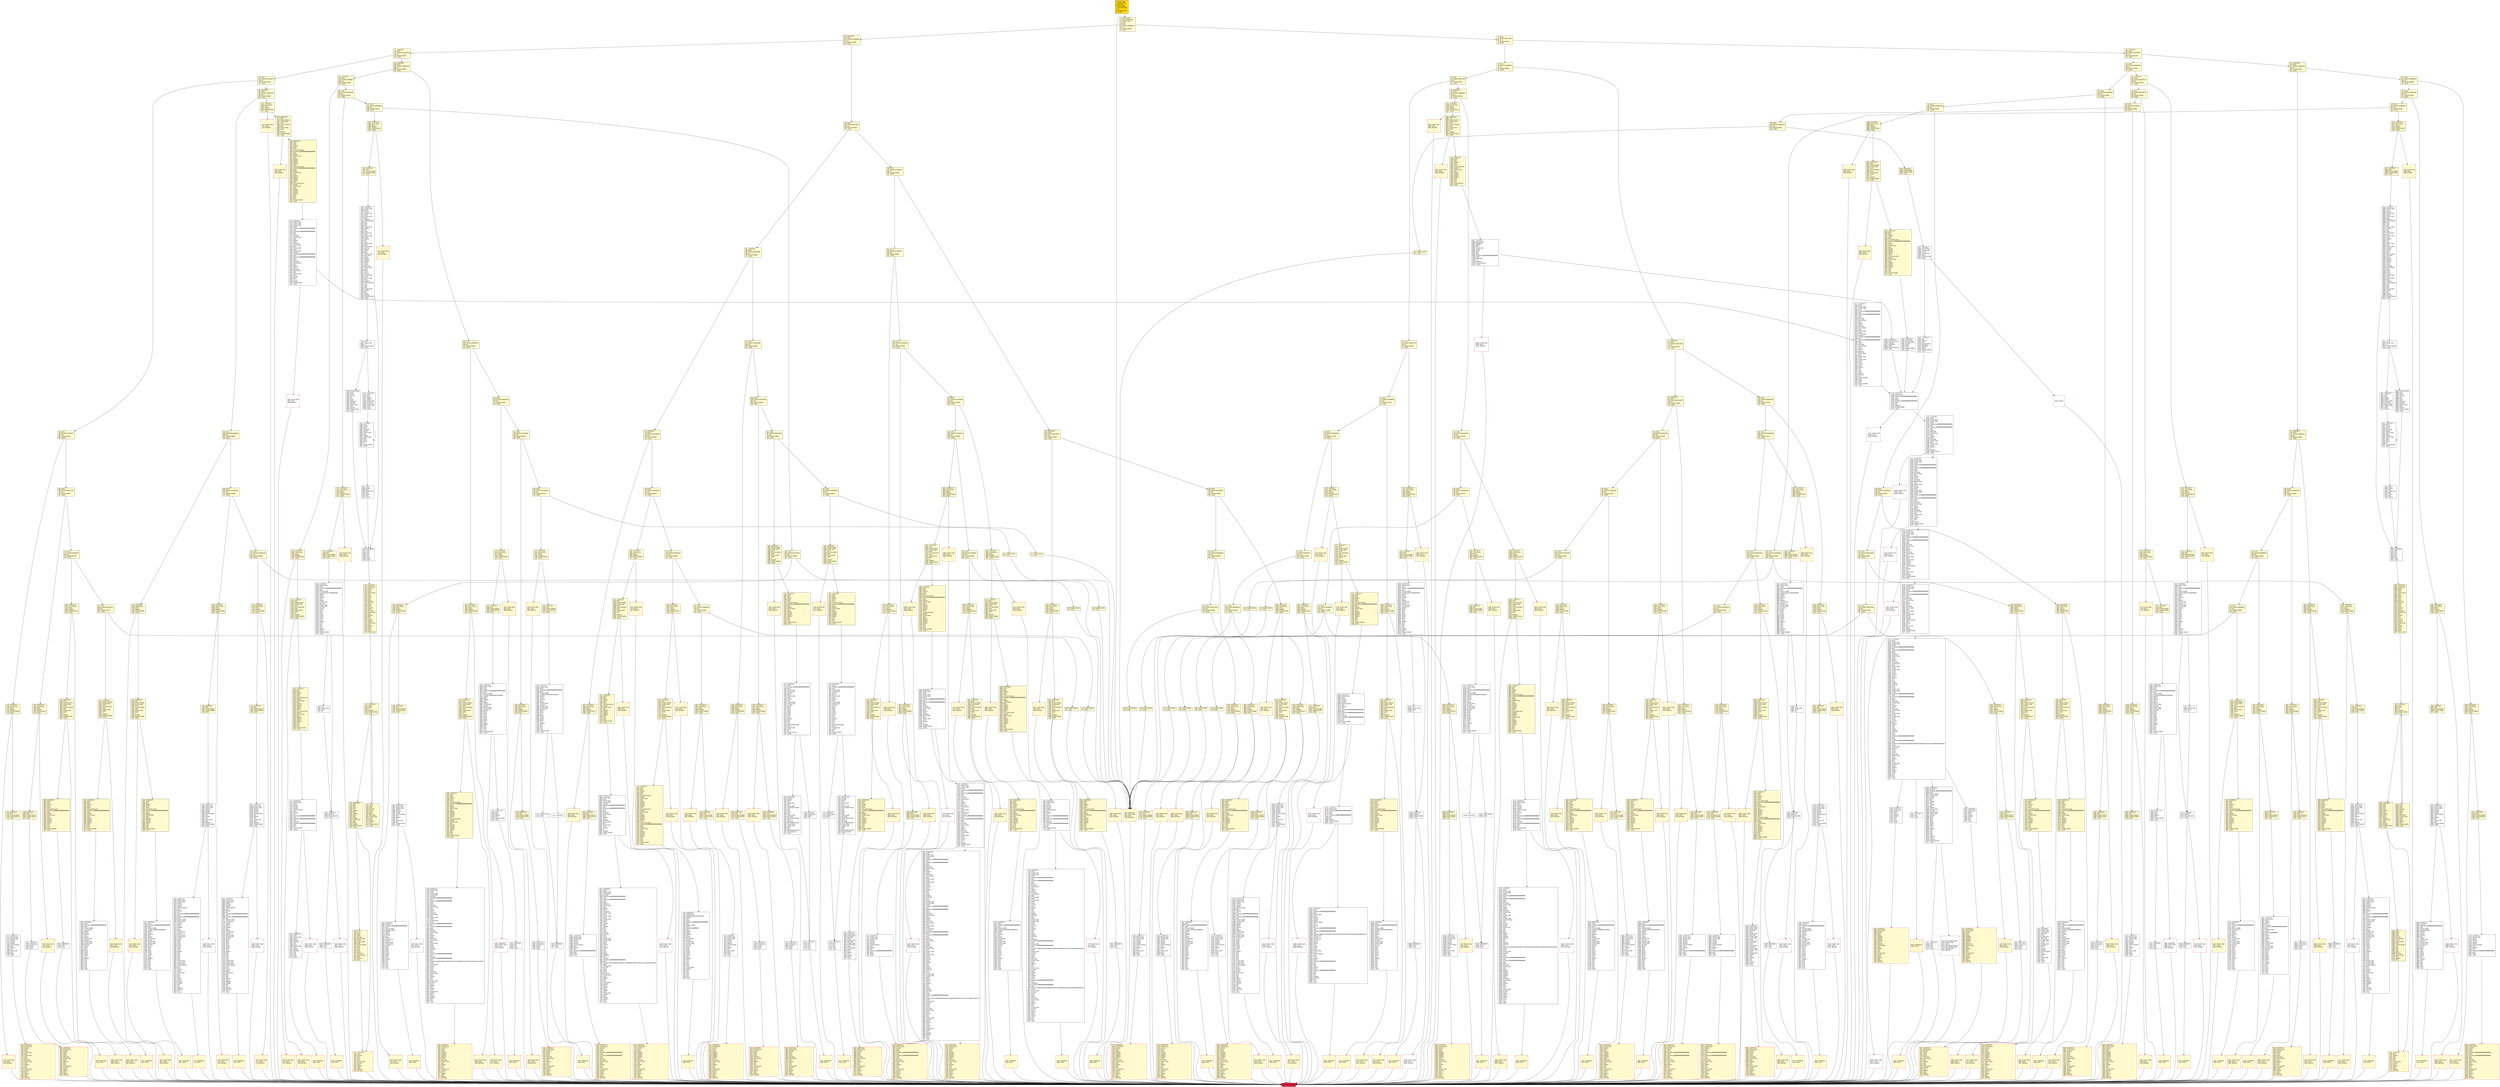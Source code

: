digraph G {
bgcolor=transparent rankdir=UD;
node [shape=box style=filled color=black fillcolor=white fontname=arial fontcolor=black];
8641 [label="8641: JUMPDEST\l8642: PUSH1 0x0d\l8644: SLOAD\l8645: DUP2\l8646: JUMP\l" ];
5024 [label="5024: PUSH1 0x00\l5026: DUP1\l5027: REVERT\l" fillcolor=lemonchiffon shape=Msquare color=crimson ];
2897 [label="2897: JUMPDEST\l2898: PUSH1 0x40\l2900: MLOAD\l2901: DUP1\l2902: DUP3\l2903: PUSH20 0xffffffffffffffffffffffffffffffffffffffff\l2924: AND\l2925: PUSH20 0xffffffffffffffffffffffffffffffffffffffff\l2946: AND\l2947: DUP2\l2948: MSTORE\l2949: PUSH1 0x20\l2951: ADD\l2952: SWAP2\l2953: POP\l2954: POP\l2955: PUSH1 0x40\l2957: MLOAD\l2958: DUP1\l2959: SWAP2\l2960: SUB\l2961: SWAP1\l2962: RETURN\l" fillcolor=lemonchiffon shape=Msquare color=crimson ];
10597 [label="10597: JUMPDEST\l10598: DUP1\l10599: PUSH20 0xffffffffffffffffffffffffffffffffffffffff\l10620: AND\l10621: PUSH2 0x08fc\l10624: PUSH8 0x4563918244f40000\l10633: SWAP1\l10634: DUP2\l10635: ISZERO\l10636: MUL\l10637: SWAP1\l10638: PUSH1 0x40\l10640: MLOAD\l10641: PUSH1 0x00\l10643: PUSH1 0x40\l10645: MLOAD\l10646: DUP1\l10647: DUP4\l10648: SUB\l10649: DUP2\l10650: DUP6\l10651: DUP9\l10652: DUP9\l10653: CALL\l10654: SWAP4\l10655: POP\l10656: POP\l10657: POP\l10658: POP\l10659: POP\l10660: POP\l10661: JUMP\l" ];
9405 [label="9405: INVALID\l" shape=Msquare color=crimson ];
2449 [label="2449: JUMPDEST\l2450: STOP\l" fillcolor=lemonchiffon shape=Msquare color=crimson ];
5039 [label="5039: JUMPDEST\l5040: CALLVALUE\l5041: DUP1\l5042: ISZERO\l5043: PUSH2 0x13bb\l5046: JUMPI\l" fillcolor=lemonchiffon ];
4400 [label="4400: JUMPDEST\l4401: CALLVALUE\l4402: DUP1\l4403: ISZERO\l4404: PUSH2 0x113c\l4407: JUMPI\l" fillcolor=lemonchiffon ];
4011 [label="4011: PUSH1 0x00\l4013: DUP1\l4014: REVERT\l" fillcolor=lemonchiffon shape=Msquare color=crimson ];
8112 [label="8112: PUSH1 0x00\l8114: DUP1\l8115: REVERT\l" shape=Msquare color=crimson ];
483 [label="483: DUP1\l484: PUSH4 0x8620410b\l489: EQ\l490: PUSH2 0x0d03\l493: JUMPI\l" fillcolor=lemonchiffon ];
2994 [label="2994: PUSH1 0x00\l2996: DUP1\l2997: REVERT\l" fillcolor=lemonchiffon shape=Msquare color=crimson ];
3463 [label="3463: JUMPDEST\l3464: STOP\l" fillcolor=lemonchiffon shape=Msquare color=crimson ];
5224 [label="5224: JUMPDEST\l5225: CALLVALUE\l5226: DUP1\l5227: ISZERO\l5228: PUSH2 0x1474\l5231: JUMPI\l" fillcolor=lemonchiffon ];
2184 [label="2184: JUMPDEST\l2185: DUP2\l2186: ADD\l2187: SWAP1\l2188: DUP1\l2189: DUP1\l2190: CALLDATALOAD\l2191: SWAP1\l2192: PUSH1 0x20\l2194: ADD\l2195: SWAP1\l2196: SWAP3\l2197: SWAP2\l2198: SWAP1\l2199: DUP1\l2200: CALLDATALOAD\l2201: SWAP1\l2202: PUSH1 0x20\l2204: ADD\l2205: SWAP1\l2206: SWAP3\l2207: SWAP2\l2208: SWAP1\l2209: DUP1\l2210: CALLDATALOAD\l2211: PUSH20 0xffffffffffffffffffffffffffffffffffffffff\l2232: AND\l2233: SWAP1\l2234: PUSH1 0x20\l2236: ADD\l2237: SWAP1\l2238: SWAP3\l2239: SWAP2\l2240: SWAP1\l2241: POP\l2242: POP\l2243: POP\l2244: PUSH2 0x1bf1\l2247: JUMP\l" fillcolor=lemonchiffon ];
5047 [label="5047: PUSH1 0x00\l5049: DUP1\l5050: REVERT\l" fillcolor=lemonchiffon shape=Msquare color=crimson ];
456 [label="456: DUP1\l457: PUSH4 0x994c3bfd\l462: EQ\l463: PUSH2 0x0e87\l466: JUMPI\l" fillcolor=lemonchiffon ];
2963 [label="2963: JUMPDEST\l2964: CALLVALUE\l2965: DUP1\l2966: ISZERO\l2967: PUSH2 0x0b9f\l2970: JUMPI\l" fillcolor=lemonchiffon ];
9594 [label="9594: JUMPDEST\l9595: DUP1\l9596: PUSH20 0xffffffffffffffffffffffffffffffffffffffff\l9617: AND\l9618: PUSH2 0x08fc\l9621: PUSH8 0x4563918244f40000\l9630: SWAP1\l9631: DUP2\l9632: ISZERO\l9633: MUL\l9634: SWAP1\l9635: PUSH1 0x40\l9637: MLOAD\l9638: PUSH1 0x00\l9640: PUSH1 0x40\l9642: MLOAD\l9643: DUP1\l9644: DUP4\l9645: SUB\l9646: DUP2\l9647: DUP6\l9648: DUP9\l9649: DUP9\l9650: CALL\l9651: SWAP4\l9652: POP\l9653: POP\l9654: POP\l9655: POP\l9656: POP\l9657: POP\l9658: JUMP\l" ];
7481 [label="7481: JUMPDEST\l7482: POP\l7483: JUMP\l" ];
10490 [label="10490: JUMPDEST\l10491: PUSH1 0x00\l10493: PUSH1 0x14\l10495: SWAP1\l10496: SLOAD\l10497: SWAP1\l10498: PUSH2 0x0100\l10501: EXP\l10502: SWAP1\l10503: DIV\l10504: PUSH1 0xff\l10506: AND\l10507: DUP2\l10508: JUMP\l" ];
1462 [label="1462: JUMPDEST\l1463: STOP\l" fillcolor=lemonchiffon shape=Msquare color=crimson ];
876 [label="876: DUP1\l877: PUSH4 0x294e1b8e\l882: EQ\l883: PUSH2 0x06b3\l886: JUMPI\l" fillcolor=lemonchiffon ];
2297 [label="2297: JUMPDEST\l2298: CALLVALUE\l2299: DUP1\l2300: ISZERO\l2301: PUSH2 0x0905\l2304: JUMPI\l" fillcolor=lemonchiffon ];
254 [label="254: DUP1\l255: PUSH4 0xc4a5159a\l260: EQ\l261: PUSH2 0x1130\l264: JUMPI\l" fillcolor=lemonchiffon ];
1929 [label="1929: PUSH1 0x00\l1931: DUP1\l1932: REVERT\l" fillcolor=lemonchiffon shape=Msquare color=crimson ];
10999 [label="10999: JUMPDEST\l11000: PUSH1 0x09\l11002: PUSH1 0x01\l11004: SWAP1\l11005: SLOAD\l11006: SWAP1\l11007: PUSH2 0x0100\l11010: EXP\l11011: SWAP1\l11012: DIV\l11013: PUSH1 0xff\l11015: AND\l11016: ISZERO\l11017: PUSH2 0x2b11\l11020: JUMPI\l" ];
13 [label="13: PUSH1 0x00\l15: CALLDATALOAD\l16: PUSH1 0xe0\l18: SHR\l19: DUP1\l20: PUSH4 0x85e9aca7\l25: GT\l26: PUSH2 0x0208\l29: JUMPI\l" fillcolor=lemonchiffon ];
4586 [label="4586: JUMPDEST\l4587: POP\l4588: PUSH2 0x124d\l4591: PUSH1 0x04\l4593: DUP1\l4594: CALLDATASIZE\l4595: SUB\l4596: PUSH1 0x40\l4598: DUP2\l4599: LT\l4600: ISZERO\l4601: PUSH2 0x1201\l4604: JUMPI\l" fillcolor=lemonchiffon ];
9824 [label="9824: JUMPDEST\l9825: PUSH1 0x00\l9827: DUP1\l9828: PUSH20 0xffffffffffffffffffffffffffffffffffffffff\l9849: AND\l9850: PUSH2 0x08fc\l9853: PUSH8 0x8ac7230489e80000\l9862: SWAP1\l9863: DUP2\l9864: ISZERO\l9865: MUL\l9866: SWAP1\l9867: PUSH1 0x40\l9869: MLOAD\l9870: PUSH1 0x00\l9872: PUSH1 0x40\l9874: MLOAD\l9875: DUP1\l9876: DUP4\l9877: SUB\l9878: DUP2\l9879: DUP6\l9880: DUP9\l9881: DUP9\l9882: CALL\l9883: SWAP4\l9884: POP\l9885: POP\l9886: POP\l9887: POP\l9888: ISZERO\l9889: DUP1\l9890: PUSH2 0x26ab\l9893: JUMPI\l" ];
9001 [label="9001: JUMPDEST\l9002: DUP3\l9003: ADD\l9004: SWAP2\l9005: SWAP1\l9006: PUSH1 0x00\l9008: MSTORE\l9009: PUSH1 0x20\l9011: PUSH1 0x00\l9013: SHA3\l9014: SWAP1\l" ];
4574 [label="4574: JUMPDEST\l4575: CALLVALUE\l4576: DUP1\l4577: ISZERO\l4578: PUSH2 0x11ea\l4581: JUMPI\l" fillcolor=lemonchiffon ];
1419 [label="1419: JUMPDEST\l1420: PUSH1 0x40\l1422: MLOAD\l1423: DUP1\l1424: DUP3\l1425: DUP2\l1426: MSTORE\l1427: PUSH1 0x20\l1429: ADD\l1430: SWAP2\l1431: POP\l1432: POP\l1433: PUSH1 0x40\l1435: MLOAD\l1436: DUP1\l1437: SWAP2\l1438: SUB\l1439: SWAP1\l1440: RETURN\l" fillcolor=lemonchiffon shape=Msquare color=crimson ];
2971 [label="2971: PUSH1 0x00\l2973: DUP1\l2974: REVERT\l" fillcolor=lemonchiffon shape=Msquare color=crimson ];
4015 [label="4015: JUMPDEST\l4016: POP\l4017: PUSH2 0x0ff2\l4020: PUSH1 0x04\l4022: DUP1\l4023: CALLDATASIZE\l4024: SUB\l4025: PUSH1 0x20\l4027: DUP2\l4028: LT\l4029: ISZERO\l4030: PUSH2 0x0fc6\l4033: JUMPI\l" fillcolor=lemonchiffon ];
4526 [label="4526: JUMPDEST\l4527: STOP\l" fillcolor=lemonchiffon shape=Msquare color=crimson ];
771 [label="771: JUMPDEST\l772: DUP1\l773: PUSH4 0x23b872dd\l778: GT\l779: PUSH2 0x037b\l782: JUMPI\l" fillcolor=lemonchiffon ];
7649 [label="7649: JUMPDEST\l7650: PUSH1 0x00\l7652: DUP1\l7653: SWAP1\l7654: SLOAD\l7655: SWAP1\l7656: PUSH2 0x0100\l7659: EXP\l7660: SWAP1\l7661: DIV\l7662: PUSH20 0xffffffffffffffffffffffffffffffffffffffff\l7683: AND\l7684: PUSH20 0xffffffffffffffffffffffffffffffffffffffff\l7705: AND\l7706: CALLER\l7707: PUSH20 0xffffffffffffffffffffffffffffffffffffffff\l7728: AND\l7729: EQ\l7730: PUSH2 0x1e3a\l7733: JUMPI\l" ];
2517 [label="2517: JUMPDEST\l2518: STOP\l" fillcolor=lemonchiffon shape=Msquare color=crimson ];
4990 [label="4990: JUMPDEST\l4991: PUSH1 0x40\l4993: MLOAD\l4994: DUP1\l4995: DUP3\l4996: ISZERO\l4997: ISZERO\l4998: ISZERO\l4999: ISZERO\l5000: DUP2\l5001: MSTORE\l5002: PUSH1 0x20\l5004: ADD\l5005: SWAP2\l5006: POP\l5007: POP\l5008: PUSH1 0x40\l5010: MLOAD\l5011: DUP1\l5012: SWAP2\l5013: SUB\l5014: SWAP1\l5015: RETURN\l" fillcolor=lemonchiffon shape=Msquare color=crimson ];
5132 [label="5132: JUMPDEST\l5133: POP\l5134: PUSH2 0x144f\l5137: PUSH1 0x04\l5139: DUP1\l5140: CALLDATASIZE\l5141: SUB\l5142: PUSH1 0x20\l5144: DUP2\l5145: LT\l5146: ISZERO\l5147: PUSH2 0x1423\l5150: JUMPI\l" fillcolor=lemonchiffon ];
10594 [label="10594: JUMPDEST\l10595: POP\l10596: JUMP\l" ];
827 [label="827: DUP1\l828: PUSH4 0x3e153b71\l833: EQ\l834: PUSH2 0x0777\l837: JUMPI\l" fillcolor=lemonchiffon ];
4572 [label="4572: JUMPDEST\l4573: STOP\l" fillcolor=lemonchiffon shape=Msquare color=crimson ];
3742 [label="3742: JUMPDEST\l3743: CALLVALUE\l3744: DUP1\l3745: ISZERO\l3746: PUSH2 0x0eaa\l3749: JUMPI\l" fillcolor=lemonchiffon ];
4232 [label="4232: JUMPDEST\l4233: CALLVALUE\l4234: DUP1\l4235: ISZERO\l4236: PUSH2 0x1094\l4239: JUMPI\l" fillcolor=lemonchiffon ];
10809 [label="10809: JUMPDEST\l10810: DUP1\l10811: PUSH20 0xffffffffffffffffffffffffffffffffffffffff\l10832: AND\l10833: PUSH1 0x00\l10835: DUP1\l10836: SWAP1\l10837: SLOAD\l10838: SWAP1\l10839: PUSH2 0x0100\l10842: EXP\l10843: SWAP1\l10844: DIV\l10845: PUSH20 0xffffffffffffffffffffffffffffffffffffffff\l10866: AND\l10867: PUSH20 0xffffffffffffffffffffffffffffffffffffffff\l10888: AND\l10889: PUSH32 0x8be0079c531659141344cd1fd0a4f28419497f9722a3daafe3b4186f6b6457e0\l10922: PUSH1 0x40\l10924: MLOAD\l10925: PUSH1 0x40\l10927: MLOAD\l10928: DUP1\l10929: SWAP2\l10930: SUB\l10931: SWAP1\l10932: LOG3\l10933: DUP1\l10934: PUSH1 0x00\l10936: DUP1\l10937: PUSH2 0x0100\l10940: EXP\l10941: DUP2\l10942: SLOAD\l10943: DUP2\l10944: PUSH20 0xffffffffffffffffffffffffffffffffffffffff\l10965: MUL\l10966: NOT\l10967: AND\l10968: SWAP1\l10969: DUP4\l10970: PUSH20 0xffffffffffffffffffffffffffffffffffffffff\l10991: AND\l10992: MUL\l10993: OR\l10994: SWAP1\l10995: SSTORE\l10996: POP\l10997: POP\l10998: JUMP\l" ];
118 [label="118: PUSH2 0x03e4\l121: JUMP\l" fillcolor=lemonchiffon ];
1009 [label="1009: PUSH1 0x00\l1011: DUP1\l1012: REVERT\l" fillcolor=lemonchiffon shape=Msquare color=crimson ];
2473 [label="2473: JUMPDEST\l2474: DUP2\l2475: ADD\l2476: SWAP1\l2477: DUP1\l2478: DUP1\l2479: CALLDATALOAD\l2480: PUSH20 0xffffffffffffffffffffffffffffffffffffffff\l2501: AND\l2502: SWAP1\l2503: PUSH1 0x20\l2505: ADD\l2506: SWAP1\l2507: SWAP3\l2508: SWAP2\l2509: SWAP1\l2510: POP\l2511: POP\l2512: POP\l2513: PUSH2 0x1cd0\l2516: JUMP\l" fillcolor=lemonchiffon ];
4549 [label="4549: JUMPDEST\l4550: STOP\l" fillcolor=lemonchiffon shape=Msquare color=crimson ];
2383 [label="2383: JUMPDEST\l2384: PUSH2 0x0991\l2387: PUSH1 0x04\l2389: DUP1\l2390: CALLDATASIZE\l2391: SUB\l2392: PUSH1 0x20\l2394: DUP2\l2395: LT\l2396: ISZERO\l2397: PUSH2 0x0965\l2400: JUMPI\l" fillcolor=lemonchiffon ];
3062 [label="3062: PUSH1 0x00\l3064: DUP1\l3065: REVERT\l" fillcolor=lemonchiffon shape=Msquare color=crimson ];
722 [label="722: JUMPDEST\l723: DUP1\l724: PUSH4 0x4136a5d0\l729: EQ\l730: PUSH2 0x07bb\l733: JUMPI\l" fillcolor=lemonchiffon ];
3285 [label="3285: JUMPDEST\l3286: DUP2\l3287: ADD\l3288: SWAP1\l3289: DUP1\l3290: DUP1\l3291: CALLDATALOAD\l3292: PUSH20 0xffffffffffffffffffffffffffffffffffffffff\l3313: AND\l3314: SWAP1\l3315: PUSH1 0x20\l3317: ADD\l3318: SWAP1\l3319: SWAP3\l3320: SWAP2\l3321: SWAP1\l3322: POP\l3323: POP\l3324: POP\l3325: PUSH2 0x21be\l3328: JUMP\l" fillcolor=lemonchiffon ];
4092 [label="4092: PUSH1 0x00\l4094: DUP1\l4095: REVERT\l" fillcolor=lemonchiffon shape=Msquare color=crimson ];
3573 [label="3573: JUMPDEST\l3574: STOP\l" fillcolor=lemonchiffon shape=Msquare color=crimson ];
347 [label="347: DUP1\l348: PUSH4 0xbb2754ad\l353: EQ\l354: PUSH2 0x105d\l357: JUMPI\l" fillcolor=lemonchiffon ];
1987 [label="1987: PUSH1 0x00\l1989: DUP1\l1990: REVERT\l" fillcolor=lemonchiffon shape=Msquare color=crimson ];
6118 [label="6118: JUMPDEST\l6119: PUSH1 0x00\l6121: PUSH1 0x08\l6123: PUSH1 0x00\l6125: DUP6\l6126: PUSH20 0xffffffffffffffffffffffffffffffffffffffff\l6147: AND\l6148: PUSH20 0xffffffffffffffffffffffffffffffffffffffff\l6169: AND\l6170: DUP2\l6171: MSTORE\l6172: PUSH1 0x20\l6174: ADD\l6175: SWAP1\l6176: DUP2\l6177: MSTORE\l6178: PUSH1 0x20\l6180: ADD\l6181: PUSH1 0x00\l6183: SHA3\l6184: PUSH1 0x00\l6186: CALLER\l6187: PUSH20 0xffffffffffffffffffffffffffffffffffffffff\l6208: AND\l6209: PUSH20 0xffffffffffffffffffffffffffffffffffffffff\l6230: AND\l6231: DUP2\l6232: MSTORE\l6233: PUSH1 0x20\l6235: ADD\l6236: SWAP1\l6237: DUP2\l6238: MSTORE\l6239: PUSH1 0x20\l6241: ADD\l6242: PUSH1 0x00\l6244: SHA3\l6245: SLOAD\l6246: DUP3\l6247: GT\l6248: ISZERO\l6249: PUSH2 0x1871\l6252: JUMPI\l" ];
4034 [label="4034: PUSH1 0x00\l4036: DUP1\l4037: REVERT\l" fillcolor=lemonchiffon shape=Msquare color=crimson ];
2101 [label="2101: JUMPDEST\l2102: DUP2\l2103: ADD\l2104: SWAP1\l2105: DUP1\l2106: DUP1\l2107: CALLDATALOAD\l2108: SWAP1\l2109: PUSH1 0x20\l2111: ADD\l2112: SWAP1\l2113: SWAP3\l2114: SWAP2\l2115: SWAP1\l2116: POP\l2117: POP\l2118: POP\l2119: PUSH2 0x1aef\l2122: JUMP\l" fillcolor=lemonchiffon ];
11163 [label="11163: JUMPDEST\l11164: PUSH1 0x00\l11166: PUSH20 0xffffffffffffffffffffffffffffffffffffffff\l11187: AND\l11188: DUP3\l11189: PUSH20 0xffffffffffffffffffffffffffffffffffffffff\l11210: AND\l11211: EQ\l11212: ISZERO\l11213: PUSH2 0x2bd5\l11216: JUMPI\l" ];
1387 [label="1387: JUMPDEST\l1388: POP\l1389: PUSH2 0x0574\l1392: PUSH2 0x173b\l1395: JUMP\l" fillcolor=lemonchiffon ];
3204 [label="3204: JUMPDEST\l3205: DUP2\l3206: ADD\l3207: SWAP1\l3208: DUP1\l3209: DUP1\l3210: CALLDATALOAD\l3211: PUSH20 0xffffffffffffffffffffffffffffffffffffffff\l3232: AND\l3233: SWAP1\l3234: PUSH1 0x20\l3236: ADD\l3237: SWAP1\l3238: SWAP3\l3239: SWAP2\l3240: SWAP1\l3241: POP\l3242: POP\l3243: POP\l3244: PUSH2 0x217c\l3247: JUMP\l" fillcolor=lemonchiffon ];
5070 [label="5070: PUSH1 0x00\l5072: DUP1\l5073: REVERT\l" fillcolor=lemonchiffon shape=Msquare color=crimson ];
5463 [label="5463: JUMPDEST\l5464: POP\l5465: JUMP\l" ];
11217 [label="11217: PUSH1 0x00\l11219: DUP1\l11220: REVERT\l" shape=Msquare color=crimson ];
2149 [label="2149: JUMPDEST\l2150: CALLVALUE\l2151: DUP1\l2152: ISZERO\l2153: PUSH2 0x0871\l2156: JUMPI\l" fillcolor=lemonchiffon ];
1911 [label="1911: JUMPDEST\l1912: PUSH2 0x07b9\l1915: PUSH1 0x04\l1917: DUP1\l1918: CALLDATASIZE\l1919: SUB\l1920: PUSH1 0x20\l1922: DUP2\l1923: LT\l1924: ISZERO\l1925: PUSH2 0x078d\l1928: JUMPI\l" fillcolor=lemonchiffon ];
1842 [label="1842: JUMPDEST\l1843: POP\l1844: PUSH2 0x0775\l1847: PUSH1 0x04\l1849: DUP1\l1850: CALLDATASIZE\l1851: SUB\l1852: PUSH1 0x20\l1854: DUP2\l1855: LT\l1856: ISZERO\l1857: PUSH2 0x0749\l1860: JUMPI\l" fillcolor=lemonchiffon ];
6417 [label="6417: JUMPDEST\l6418: DUP1\l6419: PUSH20 0xffffffffffffffffffffffffffffffffffffffff\l6440: AND\l6441: PUSH2 0x08fc\l6444: PUSH8 0x4563918244f40000\l6453: SWAP1\l6454: DUP2\l6455: ISZERO\l6456: MUL\l6457: SWAP1\l6458: PUSH1 0x40\l6460: MLOAD\l6461: PUSH1 0x00\l6463: PUSH1 0x40\l6465: MLOAD\l6466: DUP1\l6467: DUP4\l6468: SUB\l6469: DUP2\l6470: DUP6\l6471: DUP9\l6472: DUP9\l6473: CALL\l6474: SWAP4\l6475: POP\l6476: POP\l6477: POP\l6478: POP\l6479: POP\l6480: POP\l6481: JUMP\l" ];
2250 [label="2250: JUMPDEST\l2251: CALLVALUE\l2252: DUP1\l2253: ISZERO\l2254: PUSH2 0x08d6\l2257: JUMPI\l" fillcolor=lemonchiffon ];
7475 [label="7475: JUMPDEST\l7476: POP\l7477: POP\l7478: POP\l7479: POP\l7480: JUMP\l" ];
292 [label="292: DUP1\l293: PUSH4 0xa858a350\l298: GT\l299: PUSH2 0x016a\l302: JUMPI\l" fillcolor=lemonchiffon ];
10207 [label="10207: PUSH1 0x00\l10209: DUP1\l10210: REVERT\l" shape=Msquare color=crimson ];
10662 [label="10662: JUMPDEST\l10663: PUSH1 0x00\l10665: DUP1\l10666: SWAP1\l10667: SLOAD\l10668: SWAP1\l10669: PUSH2 0x0100\l10672: EXP\l10673: SWAP1\l10674: DIV\l10675: PUSH20 0xffffffffffffffffffffffffffffffffffffffff\l10696: AND\l10697: PUSH20 0xffffffffffffffffffffffffffffffffffffffff\l10718: AND\l10719: CALLER\l10720: PUSH20 0xffffffffffffffffffffffffffffffffffffffff\l10741: AND\l10742: EQ\l10743: PUSH2 0x29ff\l10746: JUMPI\l" ];
865 [label="865: DUP1\l866: PUSH4 0x279265d2\l871: EQ\l872: PUSH2 0x069c\l875: JUMPI\l" fillcolor=lemonchiffon ];
5705 [label="5705: JUMPDEST\l5706: PUSH1 0x00\l5708: DUP2\l5709: PUSH1 0x08\l5711: PUSH1 0x00\l5713: CALLER\l5714: PUSH20 0xffffffffffffffffffffffffffffffffffffffff\l5735: AND\l5736: PUSH20 0xffffffffffffffffffffffffffffffffffffffff\l5757: AND\l5758: DUP2\l5759: MSTORE\l5760: PUSH1 0x20\l5762: ADD\l5763: SWAP1\l5764: DUP2\l5765: MSTORE\l5766: PUSH1 0x20\l5768: ADD\l5769: PUSH1 0x00\l5771: SHA3\l5772: PUSH1 0x00\l5774: DUP6\l5775: PUSH20 0xffffffffffffffffffffffffffffffffffffffff\l5796: AND\l5797: PUSH20 0xffffffffffffffffffffffffffffffffffffffff\l5818: AND\l5819: DUP2\l5820: MSTORE\l5821: PUSH1 0x20\l5823: ADD\l5824: SWAP1\l5825: DUP2\l5826: MSTORE\l5827: PUSH1 0x20\l5829: ADD\l5830: PUSH1 0x00\l5832: SHA3\l5833: DUP2\l5834: SWAP1\l5835: SSTORE\l5836: POP\l5837: DUP3\l5838: PUSH20 0xffffffffffffffffffffffffffffffffffffffff\l5859: AND\l5860: CALLER\l5861: PUSH20 0xffffffffffffffffffffffffffffffffffffffff\l5882: AND\l5883: PUSH32 0x8c5be1e5ebec7d5bd14f71427d1e84f3dd0314c0f7b2291e5b200ac8c7c3b925\l5916: DUP5\l5917: PUSH1 0x40\l5919: MLOAD\l5920: DUP1\l5921: DUP3\l5922: DUP2\l5923: MSTORE\l5924: PUSH1 0x20\l5926: ADD\l5927: SWAP2\l5928: POP\l5929: POP\l5930: PUSH1 0x40\l5932: MLOAD\l5933: DUP1\l5934: SWAP2\l5935: SUB\l5936: SWAP1\l5937: LOG3\l5938: PUSH1 0x01\l5940: SWAP1\l5941: POP\l5942: SWAP3\l5943: SWAP2\l5944: POP\l5945: POP\l5946: JUMP\l" ];
2000 [label="2000: JUMPDEST\l2001: PUSH1 0x40\l2003: MLOAD\l2004: DUP1\l2005: DUP3\l2006: PUSH20 0xffffffffffffffffffffffffffffffffffffffff\l2027: AND\l2028: PUSH20 0xffffffffffffffffffffffffffffffffffffffff\l2049: AND\l2050: DUP2\l2051: MSTORE\l2052: PUSH1 0x20\l2054: ADD\l2055: SWAP2\l2056: POP\l2057: POP\l2058: PUSH1 0x40\l2060: MLOAD\l2061: DUP1\l2062: SWAP2\l2063: SUB\l2064: SWAP1\l2065: RETURN\l" fillcolor=lemonchiffon shape=Msquare color=crimson ];
7484 [label="7484: JUMPDEST\l7485: DUP1\l7486: PUSH20 0xffffffffffffffffffffffffffffffffffffffff\l7507: AND\l7508: PUSH2 0x08fc\l7511: PUSH8 0x3782dace9d900000\l7520: SWAP1\l7521: DUP2\l7522: ISZERO\l7523: MUL\l7524: SWAP1\l7525: PUSH1 0x40\l7527: MLOAD\l7528: PUSH1 0x00\l7530: PUSH1 0x40\l7532: MLOAD\l7533: DUP1\l7534: DUP4\l7535: SUB\l7536: DUP2\l7537: DUP6\l7538: DUP9\l7539: DUP9\l7540: CALL\l7541: SWAP4\l7542: POP\l7543: POP\l7544: POP\l7545: POP\l7546: POP\l7547: POP\l7548: JUMP\l" ];
2693 [label="2693: JUMPDEST\l2694: POP\l2695: PUSH2 0x0a8e\l2698: PUSH2 0x1d7d\l2701: JUMP\l" fillcolor=lemonchiffon ];
2361 [label="2361: JUMPDEST\l2362: PUSH1 0x40\l2364: MLOAD\l2365: DUP1\l2366: DUP3\l2367: DUP2\l2368: MSTORE\l2369: PUSH1 0x20\l2371: ADD\l2372: SWAP2\l2373: POP\l2374: POP\l2375: PUSH1 0x40\l2377: MLOAD\l2378: DUP1\l2379: SWAP2\l2380: SUB\l2381: SWAP1\l2382: RETURN\l" fillcolor=lemonchiffon shape=Msquare color=crimson ];
4096 [label="4096: JUMPDEST\l4097: POP\l4098: PUSH2 0x1043\l4101: PUSH1 0x04\l4103: DUP1\l4104: CALLDATASIZE\l4105: SUB\l4106: PUSH1 0x20\l4108: DUP2\l4109: LT\l4110: ISZERO\l4111: PUSH2 0x1017\l4114: JUMPI\l" fillcolor=lemonchiffon ];
10028 [label="10028: PUSH1 0x00\l10030: DUP1\l10031: REVERT\l" shape=Msquare color=crimson ];
7271 [label="7271: JUMPDEST\l7272: DUP1\l7273: PUSH20 0xffffffffffffffffffffffffffffffffffffffff\l7294: AND\l7295: CALLVALUE\l7296: PUSH1 0x40\l7298: MLOAD\l7299: DUP1\l7300: PUSH1 0x00\l7302: ADD\l7303: SWAP1\l7304: POP\l7305: PUSH1 0x00\l7307: PUSH1 0x40\l7309: MLOAD\l7310: DUP1\l7311: DUP4\l7312: SUB\l7313: DUP2\l7314: DUP6\l7315: DUP8\l7316: GAS\l7317: CALL\l7318: SWAP3\l7319: POP\l7320: POP\l7321: POP\l7322: RETURNDATASIZE\l7323: DUP1\l7324: PUSH1 0x00\l7326: DUP2\l7327: EQ\l7328: PUSH2 0x1cc5\l7331: JUMPI\l" ];
4719 [label="4719: JUMPDEST\l4720: POP\l4721: PUSH2 0x1278\l4724: PUSH2 0x26dd\l4727: JUMP\l" fillcolor=lemonchiffon ];
1838 [label="1838: PUSH1 0x00\l1840: DUP1\l1841: REVERT\l" fillcolor=lemonchiffon shape=Msquare color=crimson ];
2078 [label="2078: JUMPDEST\l2079: POP\l2080: PUSH2 0x084b\l2083: PUSH1 0x04\l2085: DUP1\l2086: CALLDATASIZE\l2087: SUB\l2088: PUSH1 0x20\l2090: DUP2\l2091: LT\l2092: ISZERO\l2093: PUSH2 0x0835\l2096: JUMPI\l" fillcolor=lemonchiffon ];
985 [label="985: DUP1\l986: PUSH4 0x071ceb64\l991: EQ\l992: PUSH2 0x04d5\l995: JUMPI\l" fillcolor=lemonchiffon ];
3329 [label="3329: JUMPDEST\l3330: STOP\l" fillcolor=lemonchiffon shape=Msquare color=crimson ];
1453 [label="1453: JUMPDEST\l1454: POP\l1455: PUSH2 0x05b6\l1458: PUSH2 0x179a\l1461: JUMP\l" fillcolor=lemonchiffon ];
9452 [label="9452: JUMPDEST\l9453: DUP1\l9454: PUSH20 0xffffffffffffffffffffffffffffffffffffffff\l9475: AND\l9476: PUSH2 0x08fc\l9479: PUSH9 0x0246ddf97976680000\l9489: SWAP1\l9490: DUP2\l9491: ISZERO\l9492: MUL\l9493: SWAP1\l9494: PUSH1 0x40\l9496: MLOAD\l9497: PUSH1 0x00\l9499: PUSH1 0x40\l9501: MLOAD\l9502: DUP1\l9503: DUP4\l9504: SUB\l9505: DUP2\l9506: DUP6\l9507: DUP9\l9508: DUP9\l9509: CALL\l9510: SWAP4\l9511: POP\l9512: POP\l9513: POP\l9514: POP\l9515: POP\l9516: POP\l9517: JUMP\l" ];
6969 [label="6969: PUSH1 0x00\l6971: DUP1\l6972: REVERT\l" shape=Msquare color=crimson ];
8638 [label="8638: JUMPDEST\l8639: POP\l8640: JUMP\l" ];
3896 [label="3896: PUSH1 0x00\l3898: DUP1\l3899: REVERT\l" fillcolor=lemonchiffon shape=Msquare color=crimson ];
1499 [label="1499: JUMPDEST\l1500: DUP2\l1501: ADD\l1502: SWAP1\l1503: DUP1\l1504: DUP1\l1505: CALLDATALOAD\l1506: PUSH20 0xffffffffffffffffffffffffffffffffffffffff\l1527: AND\l1528: SWAP1\l1529: PUSH1 0x20\l1531: ADD\l1532: SWAP1\l1533: SWAP3\l1534: SWAP2\l1535: SWAP1\l1536: DUP1\l1537: CALLDATALOAD\l1538: PUSH20 0xffffffffffffffffffffffffffffffffffffffff\l1559: AND\l1560: SWAP1\l1561: PUSH1 0x20\l1563: ADD\l1564: SWAP1\l1565: SWAP3\l1566: SWAP2\l1567: SWAP1\l1568: DUP1\l1569: CALLDATALOAD\l1570: SWAP1\l1571: PUSH1 0x20\l1573: ADD\l1574: SWAP1\l1575: SWAP3\l1576: SWAP2\l1577: SWAP1\l1578: POP\l1579: POP\l1580: POP\l1581: PUSH2 0x17e6\l1584: JUMP\l" fillcolor=lemonchiffon ];
674 [label="674: DUP1\l675: PUSH4 0x491c5680\l680: EQ\l681: PUSH2 0x08f9\l684: JUMPI\l" fillcolor=lemonchiffon ];
167 [label="167: PUSH2 0x03e4\l170: JUMP\l" fillcolor=lemonchiffon ];
10751 [label="10751: JUMPDEST\l10752: PUSH1 0x00\l10754: PUSH20 0xffffffffffffffffffffffffffffffffffffffff\l10775: AND\l10776: DUP2\l10777: PUSH20 0xffffffffffffffffffffffffffffffffffffffff\l10798: AND\l10799: EQ\l10800: ISZERO\l10801: PUSH2 0x2a39\l10804: JUMPI\l" ];
1795 [label="1795: PUSH1 0x00\l1797: DUP1\l1798: REVERT\l" fillcolor=lemonchiffon shape=Msquare color=crimson ];
5074 [label="5074: JUMPDEST\l5075: DUP2\l5076: ADD\l5077: SWAP1\l5078: DUP1\l5079: DUP1\l5080: CALLDATALOAD\l5081: PUSH20 0xffffffffffffffffffffffffffffffffffffffff\l5102: AND\l5103: SWAP1\l5104: PUSH1 0x20\l5106: ADD\l5107: SWAP1\l5108: SWAP3\l5109: SWAP2\l5110: SWAP1\l5111: POP\l5112: POP\l5113: POP\l5114: PUSH2 0x2965\l5117: JUMP\l" fillcolor=lemonchiffon ];
1623 [label="1623: JUMPDEST\l1624: POP\l1625: PUSH2 0x069a\l1628: PUSH1 0x04\l1630: DUP1\l1631: CALLDATASIZE\l1632: SUB\l1633: PUSH1 0x20\l1635: DUP2\l1636: LT\l1637: ISZERO\l1638: PUSH2 0x066e\l1641: JUMPI\l" fillcolor=lemonchiffon ];
10584 [label="10584: JUMPDEST\l10585: ISZERO\l10586: PUSH2 0x2962\l10589: JUMPI\l" ];
9678 [label="9678: JUMPDEST\l9679: DUP1\l9680: PUSH20 0xffffffffffffffffffffffffffffffffffffffff\l9701: AND\l9702: PUSH2 0x08fc\l9705: PUSH8 0x4563918244f40000\l9714: SWAP1\l9715: DUP2\l9716: ISZERO\l9717: MUL\l9718: SWAP1\l9719: PUSH1 0x40\l9721: MLOAD\l9722: PUSH1 0x00\l9724: PUSH1 0x40\l9726: MLOAD\l9727: DUP1\l9728: DUP4\l9729: SUB\l9730: DUP2\l9731: DUP6\l9732: DUP9\l9733: DUP9\l9734: CALL\l9735: SWAP4\l9736: POP\l9737: POP\l9738: POP\l9739: POP\l9740: POP\l9741: POP\l9742: JUMP\l" ];
3352 [label="3352: JUMPDEST\l3353: PUSH1 0x40\l3355: MLOAD\l3356: DUP1\l3357: DUP3\l3358: DUP2\l3359: MSTORE\l3360: PUSH1 0x20\l3362: ADD\l3363: SWAP2\l3364: POP\l3365: POP\l3366: PUSH1 0x40\l3368: MLOAD\l3369: DUP1\l3370: SWAP2\l3371: SUB\l3372: SWAP1\l3373: RETURN\l" fillcolor=lemonchiffon shape=Msquare color=crimson ];
3853 [label="3853: PUSH1 0x00\l3855: DUP1\l3856: REVERT\l" fillcolor=lemonchiffon shape=Msquare color=crimson ];
11021 [label="11021: PUSH1 0x00\l11023: DUP1\l11024: REVERT\l" shape=Msquare color=crimson ];
1704 [label="1704: JUMPDEST\l1705: POP\l1706: PUSH2 0x06b1\l1709: PUSH2 0x1952\l1712: JUMP\l" fillcolor=lemonchiffon ];
3777 [label="3777: JUMPDEST\l3778: POP\l3779: PUSH2 0x0eca\l3782: PUSH2 0x2445\l3785: JUMP\l" fillcolor=lemonchiffon ];
3977 [label="3977: JUMPDEST\l3978: PUSH1 0x40\l3980: MLOAD\l3981: DUP1\l3982: DUP3\l3983: ISZERO\l3984: ISZERO\l3985: ISZERO\l3986: ISZERO\l3987: DUP2\l3988: MSTORE\l3989: PUSH1 0x20\l3991: ADD\l3992: SWAP2\l3993: POP\l3994: POP\l3995: PUSH1 0x40\l3997: MLOAD\l3998: DUP1\l3999: SWAP2\l4000: SUB\l4001: SWAP1\l4002: RETURN\l" fillcolor=lemonchiffon shape=Msquare color=crimson ];
4884 [label="4884: PUSH1 0x00\l4886: DUP1\l4887: REVERT\l" fillcolor=lemonchiffon shape=Msquare color=crimson ];
4398 [label="4398: JUMPDEST\l4399: STOP\l" fillcolor=lemonchiffon shape=Msquare color=crimson ];
9015 [label="9015: JUMPDEST\l9016: DUP2\l9017: SLOAD\l9018: DUP2\l9019: MSTORE\l9020: SWAP1\l9021: PUSH1 0x01\l9023: ADD\l9024: SWAP1\l9025: PUSH1 0x20\l9027: ADD\l9028: DUP1\l9029: DUP4\l9030: GT\l9031: PUSH2 0x2337\l9034: JUMPI\l" ];
685 [label="685: DUP1\l686: PUSH4 0x4b750334\l691: EQ\l692: PUSH2 0x0924\l695: JUMPI\l" fillcolor=lemonchiffon ];
3596 [label="3596: JUMPDEST\l3597: PUSH1 0x40\l3599: MLOAD\l3600: DUP1\l3601: DUP1\l3602: PUSH1 0x20\l3604: ADD\l3605: DUP3\l3606: DUP2\l3607: SUB\l3608: DUP3\l3609: MSTORE\l3610: DUP4\l3611: DUP2\l3612: DUP2\l3613: MLOAD\l3614: DUP2\l3615: MSTORE\l3616: PUSH1 0x20\l3618: ADD\l3619: SWAP2\l3620: POP\l3621: DUP1\l3622: MLOAD\l3623: SWAP1\l3624: PUSH1 0x20\l3626: ADD\l3627: SWAP1\l3628: DUP1\l3629: DUP4\l3630: DUP4\l3631: PUSH1 0x00\l" fillcolor=lemonchiffon ];
2318 [label="2318: JUMPDEST\l2319: PUSH1 0x40\l2321: MLOAD\l2322: DUP1\l2323: DUP3\l2324: DUP2\l2325: MSTORE\l2326: PUSH1 0x20\l2328: ADD\l2329: SWAP2\l2330: POP\l2331: POP\l2332: PUSH1 0x40\l2334: MLOAD\l2335: DUP1\l2336: SWAP2\l2337: SUB\l2338: SWAP1\l2339: RETURN\l" fillcolor=lemonchiffon shape=Msquare color=crimson ];
9894 [label="9894: POP\l9895: PUSH1 0x01\l9897: DUP1\l9898: EQ\l" ];
9393 [label="9393: JUMPDEST\l9394: PUSH1 0x00\l9396: PUSH1 0x0d\l9398: SLOAD\l9399: CALLVALUE\l9400: DUP2\l9401: PUSH2 0x24be\l9404: JUMPI\l" ];
5546 [label="5546: DUP1\l5547: PUSH1 0x1f\l5549: LT\l5550: PUSH2 0x15c5\l5553: JUMPI\l" ];
1410 [label="1410: JUMPDEST\l1411: POP\l1412: PUSH2 0x058b\l1415: PUSH2 0x1794\l1418: JUMP\l" fillcolor=lemonchiffon ];
5360 [label="5360: JUMPDEST\l5361: DUP2\l5362: PUSH1 0x0c\l5364: DUP2\l5365: SWAP1\l5366: SSTORE\l5367: POP\l5368: DUP1\l5369: PUSH1 0x0d\l5371: DUP2\l5372: SWAP1\l5373: SSTORE\l5374: POP\l5375: POP\l5376: POP\l5377: JUMP\l" ];
3731 [label="3731: JUMPDEST\l3732: POP\l3733: PUSH2 0x0e9c\l3736: PUSH2 0x235c\l3739: JUMP\l" fillcolor=lemonchiffon ];
3788 [label="3788: JUMPDEST\l3789: CALLVALUE\l3790: DUP1\l3791: ISZERO\l3792: PUSH2 0x0ed8\l3795: JUMPI\l" fillcolor=lemonchiffon ];
4977 [label="4977: PUSH1 0x00\l4979: DUP1\l4980: REVERT\l" fillcolor=lemonchiffon shape=Msquare color=crimson ];
974 [label="974: DUP1\l975: PUSH4 0x06fdde03\l980: EQ\l981: PUSH2 0x0445\l984: JUMPI\l" fillcolor=lemonchiffon ];
3169 [label="3169: JUMPDEST\l3170: CALLVALUE\l3171: DUP1\l3172: ISZERO\l3173: PUSH2 0x0c6d\l3176: JUMPI\l" fillcolor=lemonchiffon ];
734 [label="734: DUP1\l735: PUSH4 0x42966c68\l740: EQ\l741: PUSH2 0x0812\l744: JUMPI\l" fillcolor=lemonchiffon ];
505 [label="505: DUP1\l506: PUSH4 0x8bd3d0d7\l511: EQ\l512: PUSH2 0x0d45\l515: JUMPI\l" fillcolor=lemonchiffon ];
636 [label="636: DUP1\l637: PUSH4 0x5eb944da\l642: EQ\l643: PUSH2 0x0a79\l646: JUMPI\l" fillcolor=lemonchiffon ];
7611 [label="7611: JUMPDEST\l7612: PUSH1 0x11\l7614: PUSH1 0x01\l7616: SWAP1\l7617: SLOAD\l7618: SWAP1\l7619: PUSH2 0x0100\l7622: EXP\l7623: SWAP1\l7624: DIV\l7625: PUSH20 0xffffffffffffffffffffffffffffffffffffffff\l7646: AND\l7647: DUP2\l7648: JUMP\l" ];
9074 [label="9074: PUSH1 0x00\l9076: DUP1\l9077: REVERT\l" shape=Msquare color=crimson ];
3395 [label="3395: JUMPDEST\l3396: STOP\l" fillcolor=lemonchiffon shape=Msquare color=crimson ];
227 [label="227: PUSH2 0x03e4\l230: JUMP\l" fillcolor=lemonchiffon ];
1396 [label="1396: JUMPDEST\l1397: STOP\l" fillcolor=lemonchiffon shape=Msquare color=crimson ];
5236 [label="5236: JUMPDEST\l5237: POP\l5238: PUSH2 0x147d\l5241: PUSH2 0x2b88\l5244: JUMP\l" fillcolor=lemonchiffon ];
1861 [label="1861: PUSH1 0x00\l1863: DUP1\l1864: REVERT\l" fillcolor=lemonchiffon shape=Msquare color=crimson ];
2775 [label="2775: JUMPDEST\l2776: CALLVALUE\l2777: DUP1\l2778: ISZERO\l2779: PUSH2 0x0ae3\l2782: JUMPI\l" fillcolor=lemonchiffon ];
2884 [label="2884: PUSH1 0x00\l2886: DUP1\l2887: REVERT\l" fillcolor=lemonchiffon shape=Msquare color=crimson ];
4981 [label="4981: JUMPDEST\l4982: POP\l4983: PUSH2 0x137e\l4986: PUSH2 0x28fa\l4989: JUMP\l" fillcolor=lemonchiffon ];
11025 [label="11025: JUMPDEST\l11026: PUSH1 0x09\l11028: PUSH1 0x02\l11030: SWAP1\l11031: SLOAD\l11032: SWAP1\l11033: PUSH2 0x0100\l11036: EXP\l11037: SWAP1\l11038: DIV\l11039: PUSH20 0xffffffffffffffffffffffffffffffffffffffff\l11060: AND\l11061: PUSH20 0xffffffffffffffffffffffffffffffffffffffff\l11082: AND\l11083: PUSH2 0x08fc\l11086: PUSH1 0x0a\l11088: SLOAD\l11089: SWAP1\l11090: DUP2\l11091: ISZERO\l11092: MUL\l11093: SWAP1\l11094: PUSH1 0x40\l11096: MLOAD\l11097: PUSH1 0x00\l11099: PUSH1 0x40\l11101: MLOAD\l11102: DUP1\l11103: DUP4\l11104: SUB\l11105: DUP2\l11106: DUP6\l11107: DUP9\l11108: DUP9\l11109: CALL\l11110: SWAP4\l11111: POP\l11112: POP\l11113: POP\l11114: POP\l11115: POP\l11116: PUSH1 0x01\l11118: PUSH1 0x09\l11120: PUSH1 0x01\l11122: PUSH2 0x0100\l11125: EXP\l11126: DUP2\l11127: SLOAD\l11128: DUP2\l11129: PUSH1 0xff\l11131: MUL\l11132: NOT\l11133: AND\l11134: SWAP1\l11135: DUP4\l11136: ISZERO\l11137: ISZERO\l11138: MUL\l11139: OR\l11140: SWAP1\l11141: SSTORE\l11142: POP\l11143: JUMP\l" ];
3919 [label="3919: PUSH1 0x00\l3921: DUP1\l3922: REVERT\l" fillcolor=lemonchiffon shape=Msquare color=crimson ];
6895 [label="6895: JUMPDEST\l6896: PUSH1 0x00\l6898: DUP2\l6899: PUSH1 0x07\l6901: PUSH1 0x00\l6903: CALLER\l6904: PUSH20 0xffffffffffffffffffffffffffffffffffffffff\l6925: AND\l6926: PUSH20 0xffffffffffffffffffffffffffffffffffffffff\l6947: AND\l6948: DUP2\l6949: MSTORE\l6950: PUSH1 0x20\l6952: ADD\l6953: SWAP1\l6954: DUP2\l6955: MSTORE\l6956: PUSH1 0x20\l6958: ADD\l6959: PUSH1 0x00\l6961: SHA3\l6962: SLOAD\l6963: LT\l6964: ISZERO\l6965: PUSH2 0x1b3d\l6968: JUMPI\l" ];
10211 [label="10211: JUMPDEST\l10212: DUP1\l10213: PUSH1 0x0e\l10215: PUSH1 0x00\l10217: DUP5\l10218: PUSH20 0xffffffffffffffffffffffffffffffffffffffff\l10239: AND\l10240: PUSH20 0xffffffffffffffffffffffffffffffffffffffff\l10261: AND\l10262: DUP2\l10263: MSTORE\l10264: PUSH1 0x20\l10266: ADD\l10267: SWAP1\l10268: DUP2\l10269: MSTORE\l10270: PUSH1 0x20\l10272: ADD\l10273: PUSH1 0x00\l10275: SHA3\l10276: PUSH1 0x00\l10278: PUSH2 0x0100\l10281: EXP\l10282: DUP2\l10283: SLOAD\l10284: DUP2\l10285: PUSH1 0xff\l10287: MUL\l10288: NOT\l10289: AND\l10290: SWAP1\l10291: DUP4\l10292: ISZERO\l10293: ISZERO\l10294: MUL\l10295: OR\l10296: SWAP1\l10297: SSTORE\l10298: POP\l10299: PUSH32 0x48335238b4855f35377ed80f164e8c6f3c366e54ac00b96a6402d4a9814a03a5\l10332: DUP3\l10333: DUP3\l10334: PUSH1 0x40\l10336: MLOAD\l10337: DUP1\l10338: DUP4\l10339: PUSH20 0xffffffffffffffffffffffffffffffffffffffff\l10360: AND\l10361: PUSH20 0xffffffffffffffffffffffffffffffffffffffff\l10382: AND\l10383: DUP2\l10384: MSTORE\l10385: PUSH1 0x20\l10387: ADD\l10388: DUP3\l10389: ISZERO\l10390: ISZERO\l10391: ISZERO\l10392: ISZERO\l10393: DUP2\l10394: MSTORE\l10395: PUSH1 0x20\l10397: ADD\l10398: SWAP3\l10399: POP\l10400: POP\l10401: POP\l10402: PUSH1 0x40\l10404: MLOAD\l10405: DUP1\l10406: SWAP2\l10407: SUB\l10408: SWAP1\l10409: LOG1\l10410: POP\l10411: POP\l10412: JUMP\l" ];
1178 [label="1178: JUMPDEST\l1179: POP\l1180: POP\l1181: POP\l1182: POP\l1183: SWAP1\l1184: POP\l1185: SWAP1\l1186: DUP2\l1187: ADD\l1188: SWAP1\l1189: PUSH1 0x1f\l1191: AND\l1192: DUP1\l1193: ISZERO\l1194: PUSH2 0x04c7\l1197: JUMPI\l" fillcolor=lemonchiffon ];
4954 [label="4954: PUSH1 0x00\l4956: DUP1\l4957: REVERT\l" fillcolor=lemonchiffon shape=Msquare color=crimson ];
4119 [label="4119: JUMPDEST\l4120: DUP2\l4121: ADD\l4122: SWAP1\l4123: DUP1\l4124: DUP1\l4125: CALLDATALOAD\l4126: PUSH20 0xffffffffffffffffffffffffffffffffffffffff\l4147: AND\l4148: SWAP1\l4149: PUSH1 0x20\l4151: ADD\l4152: SWAP1\l4153: SWAP3\l4154: SWAP2\l4155: SWAP1\l4156: POP\l4157: POP\l4158: POP\l4159: PUSH2 0x252e\l4162: JUMP\l" fillcolor=lemonchiffon ];
6508 [label="6508: JUMPDEST\l6509: PUSH1 0x01\l6511: PUSH1 0x00\l6513: SWAP1\l6514: SLOAD\l6515: SWAP1\l6516: PUSH2 0x0100\l6519: EXP\l6520: SWAP1\l6521: DIV\l6522: PUSH20 0xffffffffffffffffffffffffffffffffffffffff\l6543: AND\l6544: PUSH20 0xffffffffffffffffffffffffffffffffffffffff\l6565: AND\l6566: PUSH2 0x08fc\l6569: PUSH1 0x02\l6571: SLOAD\l6572: SWAP1\l6573: DUP2\l6574: ISZERO\l6575: MUL\l6576: SWAP1\l6577: PUSH1 0x40\l6579: MLOAD\l6580: PUSH1 0x00\l6582: PUSH1 0x40\l6584: MLOAD\l6585: DUP1\l6586: DUP4\l6587: SUB\l6588: DUP2\l6589: DUP6\l6590: DUP9\l6591: DUP9\l6592: CALL\l6593: SWAP4\l6594: POP\l6595: POP\l6596: POP\l6597: POP\l6598: POP\l6599: PUSH1 0x01\l6601: PUSH1 0x00\l6603: PUSH1 0x15\l6605: PUSH2 0x0100\l6608: EXP\l6609: DUP2\l6610: SLOAD\l6611: DUP2\l6612: PUSH1 0xff\l6614: MUL\l6615: NOT\l6616: AND\l6617: SWAP1\l6618: DUP4\l6619: ISZERO\l6620: ISZERO\l6621: MUL\l6622: OR\l6623: SWAP1\l6624: SSTORE\l6625: POP\l6626: JUMP\l" ];
6406 [label="6406: JUMPDEST\l6407: PUSH1 0x01\l6409: SWAP1\l6410: POP\l6411: SWAP4\l6412: SWAP3\l6413: POP\l6414: POP\l6415: POP\l6416: JUMP\l" ];
205 [label="205: DUP1\l206: PUSH4 0xdd62ed3e\l211: EQ\l212: PUSH2 0x11de\l215: JUMPI\l" fillcolor=lemonchiffon ];
1700 [label="1700: PUSH1 0x00\l1702: DUP1\l1703: REVERT\l" fillcolor=lemonchiffon shape=Msquare color=crimson ];
3750 [label="3750: PUSH1 0x00\l3752: DUP1\l3753: REVERT\l" fillcolor=lemonchiffon shape=Msquare color=crimson ];
8572 [label="8572: JUMPDEST\l8573: DUP1\l8574: PUSH20 0xffffffffffffffffffffffffffffffffffffffff\l8595: AND\l8596: PUSH2 0x08fc\l8599: PUSH9 0x0246ddf97976680000\l8609: SWAP1\l8610: DUP2\l8611: ISZERO\l8612: MUL\l8613: SWAP1\l8614: PUSH1 0x40\l8616: MLOAD\l8617: PUSH1 0x00\l8619: PUSH1 0x40\l8621: MLOAD\l8622: DUP1\l8623: DUP4\l8624: SUB\l8625: DUP2\l8626: DUP6\l8627: DUP9\l8628: DUP9\l8629: CALL\l8630: SWAP4\l8631: POP\l8632: POP\l8633: POP\l8634: POP\l8635: POP\l8636: POP\l8637: JUMP\l" ];
4319 [label="4319: JUMPDEST\l4320: CALLVALUE\l4321: DUP1\l4322: ISZERO\l4323: PUSH2 0x10eb\l4326: JUMPI\l" fillcolor=lemonchiffon ];
2681 [label="2681: JUMPDEST\l2682: CALLVALUE\l2683: DUP1\l2684: ISZERO\l2685: PUSH2 0x0a85\l2688: JUMPI\l" fillcolor=lemonchiffon ];
2876 [label="2876: JUMPDEST\l2877: CALLVALUE\l2878: DUP1\l2879: ISZERO\l2880: PUSH2 0x0b48\l2883: JUMPI\l" fillcolor=lemonchiffon ];
1585 [label="1585: JUMPDEST\l1586: PUSH1 0x40\l1588: MLOAD\l1589: DUP1\l1590: DUP3\l1591: ISZERO\l1592: ISZERO\l1593: ISZERO\l1594: ISZERO\l1595: DUP2\l1596: MSTORE\l1597: PUSH1 0x20\l1599: ADD\l1600: SWAP2\l1601: POP\l1602: POP\l1603: PUSH1 0x40\l1605: MLOAD\l1606: DUP1\l1607: SWAP2\l1608: SUB\l1609: SWAP1\l1610: RETURN\l" fillcolor=lemonchiffon shape=Msquare color=crimson ];
9905 [label="9905: PUSH1 0x00\l9907: DUP1\l9908: REVERT\l" shape=Msquare color=crimson ];
1799 [label="1799: JUMPDEST\l1800: POP\l1801: PUSH2 0x0710\l1804: PUSH2 0x1a87\l1807: JUMP\l" fillcolor=lemonchiffon ];
2736 [label="2736: PUSH1 0x00\l2738: DUP1\l2739: REVERT\l" fillcolor=lemonchiffon shape=Msquare color=crimson ];
145 [label="145: DUP1\l146: PUSH4 0xeb46deb8\l151: EQ\l152: PUSH2 0x1352\l155: JUMPI\l" fillcolor=lemonchiffon ];
3765 [label="3765: JUMPDEST\l3766: CALLVALUE\l3767: DUP1\l3768: ISZERO\l3769: PUSH2 0x0ec1\l3772: JUMPI\l" fillcolor=lemonchiffon ];
3331 [label="3331: JUMPDEST\l3332: CALLVALUE\l3333: DUP1\l3334: ISZERO\l3335: PUSH2 0x0d0f\l3338: JUMPI\l" fillcolor=lemonchiffon ];
2612 [label="2612: JUMPDEST\l2613: POP\l2614: PUSH2 0x0a77\l2617: PUSH1 0x04\l2619: DUP1\l2620: CALLDATASIZE\l2621: SUB\l2622: PUSH1 0x20\l2624: DUP2\l2625: LT\l2626: ISZERO\l2627: PUSH2 0x0a4b\l2630: JUMPI\l" fillcolor=lemonchiffon ];
3754 [label="3754: JUMPDEST\l3755: POP\l3756: PUSH2 0x0eb3\l3759: PUSH2 0x23ed\l3762: JUMP\l" fillcolor=lemonchiffon ];
1723 [label="1723: PUSH1 0x00\l1725: DUP1\l1726: REVERT\l" fillcolor=lemonchiffon shape=Msquare color=crimson ];
10122 [label="10122: JUMPDEST\l10123: PUSH1 0x00\l10125: DUP1\l10126: SWAP1\l10127: SLOAD\l10128: SWAP1\l10129: PUSH2 0x0100\l10132: EXP\l10133: SWAP1\l10134: DIV\l10135: PUSH20 0xffffffffffffffffffffffffffffffffffffffff\l10156: AND\l10157: PUSH20 0xffffffffffffffffffffffffffffffffffffffff\l10178: AND\l10179: CALLER\l10180: PUSH20 0xffffffffffffffffffffffffffffffffffffffff\l10201: AND\l10202: EQ\l10203: PUSH2 0x27e3\l10206: JUMPI\l" ];
3773 [label="3773: PUSH1 0x00\l3775: DUP1\l3776: REVERT\l" fillcolor=lemonchiffon shape=Msquare color=crimson ];
2689 [label="2689: PUSH1 0x00\l2691: DUP1\l2692: REVERT\l" fillcolor=lemonchiffon shape=Msquare color=crimson ];
3564 [label="3564: JUMPDEST\l3565: POP\l3566: PUSH2 0x0df5\l3569: PUSH2 0x226d\l3572: JUMP\l" fillcolor=lemonchiffon ];
3923 [label="3923: JUMPDEST\l3924: DUP2\l3925: ADD\l3926: SWAP1\l3927: DUP1\l3928: DUP1\l3929: CALLDATALOAD\l3930: PUSH20 0xffffffffffffffffffffffffffffffffffffffff\l3951: AND\l3952: SWAP1\l3953: PUSH1 0x20\l3955: ADD\l3956: SWAP1\l3957: SWAP3\l3958: SWAP2\l3959: SWAP1\l3960: DUP1\l3961: CALLDATALOAD\l3962: SWAP1\l3963: PUSH1 0x20\l3965: ADD\l3966: SWAP1\l3967: SWAP3\l3968: SWAP2\l3969: SWAP1\l3970: POP\l3971: POP\l3972: POP\l3973: PUSH2 0x24d5\l3976: JUMP\l" fillcolor=lemonchiffon ];
8834 [label="8834: PUSH1 0x00\l8836: DUP1\l8837: REVERT\l" shape=Msquare color=crimson ];
3248 [label="3248: JUMPDEST\l3249: STOP\l" fillcolor=lemonchiffon shape=Msquare color=crimson ];
445 [label="445: DUP1\l446: PUSH4 0x95d89b41\l451: EQ\l452: PUSH2 0x0df7\l455: JUMPI\l" fillcolor=lemonchiffon ];
4728 [label="4728: JUMPDEST\l4729: PUSH1 0x40\l4731: MLOAD\l4732: DUP1\l4733: DUP3\l4734: PUSH20 0xffffffffffffffffffffffffffffffffffffffff\l4755: AND\l4756: PUSH20 0xffffffffffffffffffffffffffffffffffffffff\l4777: AND\l4778: DUP2\l4779: MSTORE\l4780: PUSH1 0x20\l4782: ADD\l4783: SWAP2\l4784: POP\l4785: POP\l4786: PUSH1 0x40\l4788: MLOAD\l4789: DUP1\l4790: SWAP2\l4791: SUB\l4792: SWAP1\l4793: RETURN\l" fillcolor=lemonchiffon shape=Msquare color=crimson ];
276 [label="276: PUSH2 0x03e4\l279: JUMP\l" fillcolor=lemonchiffon ];
9659 [label="9659: JUMPDEST\l9660: PUSH1 0x00\l9662: PUSH1 0x15\l9664: SWAP1\l9665: SLOAD\l9666: SWAP1\l9667: PUSH2 0x0100\l9670: EXP\l9671: SWAP1\l9672: DIV\l9673: PUSH1 0xff\l9675: AND\l9676: DUP2\l9677: JUMP\l" ];
3727 [label="3727: PUSH1 0x00\l3729: DUP1\l3730: REVERT\l" fillcolor=lemonchiffon shape=Msquare color=crimson ];
6114 [label="6114: JUMPDEST\l" ];
794 [label="794: DUP1\l795: PUSH4 0x313ce567\l800: EQ\l801: PUSH2 0x06ca\l804: JUMPI\l" fillcolor=lemonchiffon ];
5028 [label="5028: JUMPDEST\l5029: POP\l5030: PUSH2 0x13ad\l5033: PUSH2 0x290d\l5036: JUMP\l" fillcolor=lemonchiffon ];
2728 [label="2728: JUMPDEST\l2729: CALLVALUE\l2730: DUP1\l2731: ISZERO\l2732: PUSH2 0x0ab4\l2735: JUMPI\l" fillcolor=lemonchiffon ];
6627 [label="6627: JUMPDEST\l6628: PUSH1 0x11\l6630: PUSH1 0x00\l6632: SWAP1\l6633: SLOAD\l6634: SWAP1\l6635: PUSH2 0x0100\l6638: EXP\l6639: SWAP1\l6640: DIV\l6641: PUSH1 0xff\l6643: AND\l6644: ISZERO\l6645: PUSH2 0x19fd\l6648: JUMPI\l" ];
1237 [label="1237: JUMPDEST\l1238: CALLVALUE\l1239: DUP1\l1240: ISZERO\l1241: PUSH2 0x04e1\l1244: JUMPI\l" fillcolor=lemonchiffon ];
576 [label="576: DUP1\l577: PUSH4 0x79c65068\l582: EQ\l583: PUSH2 0x0b93\l586: JUMPI\l" fillcolor=lemonchiffon ];
925 [label="925: DUP1\l926: PUSH4 0x18160ddd\l931: EQ\l932: PUSH2 0x0576\l935: JUMPI\l" fillcolor=lemonchiffon ];
532 [label="532: DUP1\l533: PUSH4 0x5729ff74\l538: GT\l539: PUSH2 0x0296\l542: JUMPI\l" fillcolor=lemonchiffon ];
598 [label="598: DUP1\l599: PUSH4 0x7bf98cbf\l604: EQ\l605: PUSH2 0x0c61\l608: JUMPI\l" fillcolor=lemonchiffon ];
85 [label="85: DUP1\l86: PUSH4 0xf2fde38b\l91: EQ\l92: PUSH2 0x1400\l95: JUMPI\l" fillcolor=lemonchiffon ];
3800 [label="3800: JUMPDEST\l3801: POP\l3802: PUSH2 0x0ee1\l3805: PUSH2 0x249e\l3808: JUMP\l" fillcolor=lemonchiffon ];
183 [label="183: DUP1\l184: PUSH4 0xd3573ba5\l189: EQ\l190: PUSH2 0x11b0\l193: JUMPI\l" fillcolor=lemonchiffon ];
6857 [label="6857: JUMPDEST\l6858: PUSH1 0x01\l6860: PUSH1 0x00\l6862: SWAP1\l6863: SLOAD\l6864: SWAP1\l6865: PUSH2 0x0100\l6868: EXP\l6869: SWAP1\l6870: DIV\l6871: PUSH20 0xffffffffffffffffffffffffffffffffffffffff\l6892: AND\l6893: DUP2\l6894: JUMP\l" ];
2806 [label="2806: PUSH1 0x00\l2808: DUP1\l2809: REVERT\l" fillcolor=lemonchiffon shape=Msquare color=crimson ];
396 [label="396: DUP1\l397: PUSH4 0xa6f2ae3a\l402: EQ\l403: PUSH2 0x0efb\l406: JUMPI\l" fillcolor=lemonchiffon ];
9052 [label="9052: JUMPDEST\l9053: PUSH1 0x0f\l9055: PUSH1 0x00\l9057: SWAP1\l9058: SLOAD\l9059: SWAP1\l9060: PUSH2 0x0100\l9063: EXP\l9064: SWAP1\l9065: DIV\l9066: PUSH1 0xff\l9068: AND\l9069: ISZERO\l9070: PUSH2 0x2376\l9073: JUMPI\l" ];
9912 [label="9912: JUMPDEST\l9913: PUSH1 0x08\l9915: PUSH1 0x20\l9917: MSTORE\l9918: DUP2\l9919: PUSH1 0x00\l9921: MSTORE\l9922: PUSH1 0x40\l9924: PUSH1 0x00\l9926: SHA3\l9927: PUSH1 0x20\l9929: MSTORE\l9930: DUP1\l9931: PUSH1 0x00\l9933: MSTORE\l9934: PUSH1 0x40\l9936: PUSH1 0x00\l9938: SHA3\l9939: PUSH1 0x00\l9941: SWAP2\l9942: POP\l9943: SWAP2\l9944: POP\l9945: POP\l9946: SLOAD\l9947: DUP2\l9948: JUMP\l" ];
3397 [label="3397: JUMPDEST\l3398: PUSH2 0x0d87\l3401: PUSH1 0x04\l3403: DUP1\l3404: CALLDATASIZE\l3405: SUB\l3406: PUSH1 0x20\l3408: DUP2\l3409: LT\l3410: ISZERO\l3411: PUSH2 0x0d5b\l3414: JUMPI\l" fillcolor=lemonchiffon ];
2248 [label="2248: JUMPDEST\l2249: STOP\l" fillcolor=lemonchiffon shape=Msquare color=crimson ];
4861 [label="4861: PUSH1 0x00\l4863: DUP1\l4864: REVERT\l" fillcolor=lemonchiffon shape=Msquare color=crimson ];
471 [label="471: JUMPDEST\l472: DUP1\l473: PUSH4 0x85e9aca7\l478: EQ\l479: PUSH2 0x0cb2\l482: JUMPI\l" fillcolor=lemonchiffon ];
358 [label="358: PUSH2 0x03e4\l361: JUMP\l" fillcolor=lemonchiffon ];
1223 [label="1223: JUMPDEST\l1224: POP\l1225: SWAP3\l1226: POP\l1227: POP\l1228: POP\l1229: PUSH1 0x40\l1231: MLOAD\l1232: DUP1\l1233: SWAP2\l1234: SUB\l1235: SWAP1\l1236: RETURN\l" fillcolor=lemonchiffon shape=Msquare color=crimson ];
4802 [label="4802: PUSH1 0x00\l4804: DUP1\l4805: REVERT\l" fillcolor=lemonchiffon shape=Msquare color=crimson ];
9282 [label="9282: JUMPDEST\l9283: POP\l9284: JUMP\l" ];
625 [label="625: DUP1\l626: PUSH4 0x58dbb19c\l631: EQ\l632: PUSH2 0x0a28\l635: JUMPI\l" fillcolor=lemonchiffon ];
10108 [label="10108: RETURNDATASIZE\l10109: PUSH1 0x00\l10111: DUP1\l10112: RETURNDATACOPY\l10113: RETURNDATASIZE\l10114: PUSH1 0x00\l10116: REVERT\l" shape=Msquare color=crimson ];
4609 [label="4609: JUMPDEST\l4610: DUP2\l4611: ADD\l4612: SWAP1\l4613: DUP1\l4614: DUP1\l4615: CALLDATALOAD\l4616: PUSH20 0xffffffffffffffffffffffffffffffffffffffff\l4637: AND\l4638: SWAP1\l4639: PUSH1 0x20\l4641: ADD\l4642: SWAP1\l4643: SWAP3\l4644: SWAP2\l4645: SWAP1\l4646: DUP1\l4647: CALLDATALOAD\l4648: PUSH20 0xffffffffffffffffffffffffffffffffffffffff\l4669: AND\l4670: SWAP1\l4671: PUSH1 0x20\l4673: ADD\l4674: SWAP1\l4675: SWAP3\l4676: SWAP2\l4677: SWAP1\l4678: POP\l4679: POP\l4680: POP\l4681: PUSH2 0x26b8\l4684: JUMP\l" fillcolor=lemonchiffon ];
805 [label="805: DUP1\l806: PUSH4 0x32317c80\l811: EQ\l812: PUSH2 0x06fb\l815: JUMPI\l" fillcolor=lemonchiffon ];
7587 [label="7587: JUMPDEST\l7588: PUSH1 0x07\l7590: PUSH1 0x20\l7592: MSTORE\l7593: DUP1\l7594: PUSH1 0x00\l7596: MSTORE\l7597: PUSH1 0x40\l7599: PUSH1 0x00\l7601: SHA3\l7602: PUSH1 0x00\l7604: SWAP2\l7605: POP\l7606: SWAP1\l7607: POP\l7608: SLOAD\l7609: DUP2\l7610: JUMP\l" ];
696 [label="696: DUP1\l697: PUSH4 0x550c16d4\l702: EQ\l703: PUSH2 0x094f\l706: JUMPI\l" fillcolor=lemonchiffon ];
1746 [label="1746: PUSH1 0x00\l1748: DUP1\l1749: REVERT\l" fillcolor=lemonchiffon shape=Msquare color=crimson ];
9035 [label="9035: DUP3\l9036: SWAP1\l9037: SUB\l9038: PUSH1 0x1f\l9040: AND\l9041: DUP3\l9042: ADD\l9043: SWAP2\l" ];
4189 [label="4189: JUMPDEST\l4190: CALLVALUE\l4191: DUP1\l4192: ISZERO\l4193: PUSH2 0x1069\l4196: JUMPI\l" fillcolor=lemonchiffon ];
3796 [label="3796: PUSH1 0x00\l3798: DUP1\l3799: REVERT\l" fillcolor=lemonchiffon shape=Msquare color=crimson ];
2810 [label="2810: JUMPDEST\l2811: DUP2\l2812: ADD\l2813: SWAP1\l2814: DUP1\l2815: DUP1\l2816: CALLDATALOAD\l2817: PUSH20 0xffffffffffffffffffffffffffffffffffffffff\l2838: AND\l2839: SWAP1\l2840: PUSH1 0x20\l2842: ADD\l2843: SWAP1\l2844: SWAP3\l2845: SWAP2\l2846: SWAP1\l2847: POP\l2848: POP\l2849: POP\l2850: PUSH2 0x1da3\l2853: JUMP\l" fillcolor=lemonchiffon ];
4825 [label="4825: PUSH1 0x00\l4827: DUP1\l4828: REVERT\l" fillcolor=lemonchiffon shape=Msquare color=crimson ];
9374 [label="9374: JUMPDEST\l9375: PUSH1 0x09\l9377: PUSH1 0x00\l9379: SWAP1\l9380: SLOAD\l9381: SWAP1\l9382: PUSH2 0x0100\l9385: EXP\l9386: SWAP1\l9387: DIV\l9388: PUSH1 0xff\l9390: AND\l9391: DUP2\l9392: JUMP\l" ];
2262 [label="2262: JUMPDEST\l2263: POP\l2264: PUSH2 0x08df\l2267: PUSH2 0x1c48\l2270: JUMP\l" fillcolor=lemonchiffon ];
1258 [label="1258: JUMPDEST\l1259: STOP\l" fillcolor=lemonchiffon shape=Msquare color=crimson ];
2783 [label="2783: PUSH1 0x00\l2785: DUP1\l2786: REVERT\l" fillcolor=lemonchiffon shape=Msquare color=crimson ];
3477 [label="3477: JUMPDEST\l3478: POP\l3479: PUSH2 0x0d9e\l3482: PUSH2 0x2248\l3485: JUMP\l" fillcolor=lemonchiffon ];
8838 [label="8838: JUMPDEST\l8839: CALLER\l8840: PUSH20 0xffffffffffffffffffffffffffffffffffffffff\l8861: AND\l8862: PUSH2 0x08fc\l8865: SELFBALANCE\l8866: SWAP1\l8867: DUP2\l8868: ISZERO\l8869: MUL\l8870: SWAP1\l8871: PUSH1 0x40\l8873: MLOAD\l8874: PUSH1 0x00\l8876: PUSH1 0x40\l8878: MLOAD\l8879: DUP1\l8880: DUP4\l8881: SUB\l8882: DUP2\l8883: DUP6\l8884: DUP9\l8885: DUP9\l8886: CALL\l8887: SWAP4\l8888: POP\l8889: POP\l8890: POP\l8891: POP\l8892: POP\l8893: JUMP\l" ];
2749 [label="2749: JUMPDEST\l2750: PUSH1 0x40\l2752: MLOAD\l2753: DUP1\l2754: DUP3\l2755: ISZERO\l2756: ISZERO\l2757: ISZERO\l2758: ISZERO\l2759: DUP2\l2760: MSTORE\l2761: PUSH1 0x20\l2763: ADD\l2764: SWAP2\l2765: POP\l2766: POP\l2767: PUSH1 0x40\l2769: MLOAD\l2770: DUP1\l2771: SWAP2\l2772: SUB\l2773: SWAP1\l2774: RETURN\l" fillcolor=lemonchiffon shape=Msquare color=crimson ];
3262 [label="3262: JUMPDEST\l3263: POP\l3264: PUSH2 0x0d01\l3267: PUSH1 0x04\l3269: DUP1\l3270: CALLDATASIZE\l3271: SUB\l3272: PUSH1 0x20\l3274: DUP2\l3275: LT\l3276: ISZERO\l3277: PUSH2 0x0cd5\l3280: JUMPI\l" fillcolor=lemonchiffon ];
7370 [label="7370: JUMPDEST\l7371: POP\l7372: POP\l7373: POP\l7374: POP\l7375: JUMP\l" ];
7240 [label="7240: JUMPDEST\l7241: PUSH1 0x0b\l7243: PUSH1 0x00\l7245: SWAP1\l7246: SLOAD\l7247: SWAP1\l7248: PUSH2 0x0100\l7251: EXP\l7252: SWAP1\l7253: DIV\l7254: PUSH1 0xff\l7256: AND\l7257: DUP2\l7258: JUMP\l" ];
7738 [label="7738: JUMPDEST\l7739: DUP1\l7740: PUSH1 0x07\l7742: PUSH1 0x00\l7744: DUP5\l7745: PUSH20 0xffffffffffffffffffffffffffffffffffffffff\l7766: AND\l7767: PUSH20 0xffffffffffffffffffffffffffffffffffffffff\l7788: AND\l7789: DUP2\l7790: MSTORE\l7791: PUSH1 0x20\l7793: ADD\l7794: SWAP1\l7795: DUP2\l7796: MSTORE\l7797: PUSH1 0x20\l7799: ADD\l7800: PUSH1 0x00\l7802: SHA3\l7803: PUSH1 0x00\l7805: DUP3\l7806: DUP3\l7807: SLOAD\l7808: ADD\l7809: SWAP3\l7810: POP\l7811: POP\l7812: DUP2\l7813: SWAP1\l7814: SSTORE\l7815: POP\l7816: DUP1\l7817: PUSH1 0x06\l7819: PUSH1 0x00\l7821: DUP3\l7822: DUP3\l7823: SLOAD\l7824: ADD\l7825: SWAP3\l7826: POP\l7827: POP\l7828: DUP2\l7829: SWAP1\l7830: SSTORE\l7831: POP\l7832: ADDRESS\l7833: PUSH20 0xffffffffffffffffffffffffffffffffffffffff\l7854: AND\l7855: PUSH1 0x00\l7857: PUSH20 0xffffffffffffffffffffffffffffffffffffffff\l7878: AND\l7879: PUSH32 0xddf252ad1be2c89b69c2b068fc378daa952ba7f163c4a11628f55a4df523b3ef\l7912: DUP4\l7913: PUSH1 0x40\l7915: MLOAD\l7916: DUP1\l7917: DUP3\l7918: DUP2\l7919: MSTORE\l7920: PUSH1 0x20\l7922: ADD\l7923: SWAP2\l7924: POP\l7925: POP\l7926: PUSH1 0x40\l7928: MLOAD\l7929: DUP1\l7930: SWAP2\l7931: SUB\l7932: SWAP1\l7933: LOG3\l7934: DUP2\l7935: PUSH20 0xffffffffffffffffffffffffffffffffffffffff\l7956: AND\l7957: ADDRESS\l7958: PUSH20 0xffffffffffffffffffffffffffffffffffffffff\l7979: AND\l7980: PUSH32 0xddf252ad1be2c89b69c2b068fc378daa952ba7f163c4a11628f55a4df523b3ef\l8013: DUP4\l8014: PUSH1 0x40\l8016: MLOAD\l8017: DUP1\l8018: DUP3\l8019: DUP2\l8020: MSTORE\l8021: PUSH1 0x20\l8023: ADD\l8024: SWAP2\l8025: POP\l8026: POP\l8027: PUSH1 0x40\l8029: MLOAD\l8030: DUP1\l8031: SWAP2\l8032: SUB\l8033: SWAP1\l8034: LOG3\l8035: POP\l8036: POP\l8037: JUMP\l" ];
9764 [label="9764: PUSH1 0x00\l9766: DUP1\l9767: REVERT\l" shape=Msquare color=crimson ];
325 [label="325: DUP1\l326: PUSH4 0xacd2552d\l331: EQ\l332: PUSH2 0x0fa3\l335: JUMPI\l" fillcolor=lemonchiffon ];
3552 [label="3552: JUMPDEST\l3553: CALLVALUE\l3554: DUP1\l3555: ISZERO\l3556: PUSH2 0x0dec\l3559: JUMPI\l" fillcolor=lemonchiffon ];
10413 [label="10413: JUMPDEST\l10414: PUSH1 0x00\l10416: DUP1\l10417: PUSH20 0xffffffffffffffffffffffffffffffffffffffff\l10438: AND\l10439: PUSH2 0x08fc\l10442: PUSH9 0x0246ddf97976680000\l10452: SWAP1\l10453: DUP2\l10454: ISZERO\l10455: MUL\l10456: SWAP1\l10457: PUSH1 0x40\l10459: MLOAD\l10460: PUSH1 0x00\l10462: PUSH1 0x40\l10464: MLOAD\l10465: DUP1\l10466: DUP4\l10467: SUB\l10468: DUP2\l10469: DUP6\l10470: DUP9\l10471: DUP9\l10472: CALL\l10473: SWAP4\l10474: POP\l10475: POP\l10476: POP\l10477: POP\l10478: PUSH2 0x28f6\l10481: JUMPI\l" ];
2519 [label="2519: JUMPDEST\l2520: CALLVALUE\l2521: DUP1\l2522: ISZERO\l2523: PUSH2 0x09e3\l2526: JUMPI\l" fillcolor=lemonchiffon ];
6027 [label="6027: JUMPDEST\l6028: PUSH1 0x00\l6030: DUP1\l6031: REVERT\l" shape=Msquare color=crimson ];
2608 [label="2608: PUSH1 0x00\l2610: DUP1\l2611: REVERT\l" fillcolor=lemonchiffon shape=Msquare color=crimson ];
4865 [label="4865: JUMPDEST\l4866: POP\l4867: PUSH2 0x1350\l4870: PUSH1 0x04\l4872: DUP1\l4873: CALLDATASIZE\l4874: SUB\l4875: PUSH1 0x40\l4877: DUP2\l4878: LT\l4879: ISZERO\l4880: PUSH2 0x1318\l4883: JUMPI\l" fillcolor=lemonchiffon ];
5201 [label="5201: JUMPDEST\l5202: CALLVALUE\l5203: DUP1\l5204: ISZERO\l5205: PUSH2 0x145d\l5208: JUMPI\l" fillcolor=lemonchiffon ];
4794 [label="4794: JUMPDEST\l4795: CALLVALUE\l4796: DUP1\l4797: ISZERO\l4798: PUSH2 0x12c6\l4801: JUMPI\l" fillcolor=lemonchiffon ];
10805 [label="10805: PUSH1 0x00\l10807: DUP1\l10808: REVERT\l" shape=Msquare color=crimson ];
8813 [label="8813: JUMPDEST\l8814: PUSH1 0x09\l8816: PUSH1 0x00\l8818: SWAP1\l8819: SLOAD\l8820: SWAP1\l8821: PUSH2 0x0100\l8824: EXP\l8825: SWAP1\l8826: DIV\l8827: PUSH1 0xff\l8829: AND\l8830: PUSH2 0x2286\l8833: JUMPI\l" ];
96 [label="96: DUP1\l97: PUSH4 0xf5fbd77c\l102: EQ\l103: PUSH2 0x1451\l106: JUMPI\l" fillcolor=lemonchiffon ];
7734 [label="7734: PUSH1 0x00\l7736: DUP1\l7737: REVERT\l" shape=Msquare color=crimson ];
7265 [label="7265: JUMPDEST\l7266: PUSH1 0x0c\l7268: SLOAD\l7269: DUP2\l7270: JUMP\l" ];
554 [label="554: DUP1\l555: PUSH4 0x70a08231\l560: EQ\l561: PUSH2 0x0ad7\l564: JUMPI\l" fillcolor=lemonchiffon ];
1198 [label="1198: DUP1\l1199: DUP3\l1200: SUB\l1201: DUP1\l1202: MLOAD\l1203: PUSH1 0x01\l1205: DUP4\l1206: PUSH1 0x20\l1208: SUB\l1209: PUSH2 0x0100\l1212: EXP\l1213: SUB\l1214: NOT\l1215: AND\l1216: DUP2\l1217: MSTORE\l1218: PUSH1 0x20\l1220: ADD\l1221: SWAP2\l1222: POP\l" fillcolor=lemonchiffon ];
4806 [label="4806: JUMPDEST\l4807: POP\l4808: PUSH2 0x12f3\l4811: PUSH1 0x04\l4813: DUP1\l4814: CALLDATASIZE\l4815: SUB\l4816: PUSH1 0x20\l4818: DUP2\l4819: LT\l4820: ISZERO\l4821: PUSH2 0x12dd\l4824: JUMPI\l" fillcolor=lemonchiffon ];
2975 [label="2975: JUMPDEST\l2976: POP\l2977: PUSH2 0x0bec\l2980: PUSH1 0x04\l2982: DUP1\l2983: CALLDATASIZE\l2984: SUB\l2985: PUSH1 0x40\l2987: DUP2\l2988: LT\l2989: ISZERO\l2990: PUSH2 0x0bb6\l2993: JUMPI\l" fillcolor=lemonchiffon ];
11221 [label="11221: JUMPDEST\l11222: DUP1\l11223: PUSH1 0x07\l11225: PUSH1 0x00\l11227: DUP6\l11228: PUSH20 0xffffffffffffffffffffffffffffffffffffffff\l11249: AND\l11250: PUSH20 0xffffffffffffffffffffffffffffffffffffffff\l11271: AND\l11272: DUP2\l11273: MSTORE\l11274: PUSH1 0x20\l11276: ADD\l11277: SWAP1\l11278: DUP2\l11279: MSTORE\l11280: PUSH1 0x20\l11282: ADD\l11283: PUSH1 0x00\l11285: SHA3\l11286: SLOAD\l11287: LT\l11288: ISZERO\l11289: PUSH2 0x2c21\l11292: JUMPI\l" ];
5645 [label="5645: PUSH1 0x00\l5647: DUP1\l5648: REVERT\l" shape=Msquare color=crimson ];
8647 [label="8647: JUMPDEST\l8648: PUSH1 0x00\l8650: DUP1\l8651: SWAP1\l8652: POP\l8653: CALLER\l8654: PUSH20 0xffffffffffffffffffffffffffffffffffffffff\l8675: AND\l8676: PUSH2 0x08fc\l8679: DUP3\l8680: PUSH8 0xffffffffffffffff\l8689: AND\l8690: SWAP1\l8691: DUP2\l8692: ISZERO\l8693: MUL\l8694: SWAP1\l8695: PUSH1 0x40\l8697: MLOAD\l8698: PUSH1 0x00\l8700: PUSH1 0x40\l8702: MLOAD\l8703: DUP1\l8704: DUP4\l8705: SUB\l8706: DUP2\l8707: DUP6\l8708: DUP9\l8709: DUP9\l8710: CALL\l8711: SWAP4\l8712: POP\l8713: POP\l8714: POP\l8715: POP\l8716: POP\l8717: POP\l8718: JUMP\l" ];
194 [label="194: DUP1\l195: PUSH4 0xd43404dd\l200: EQ\l201: PUSH2 0x11c7\l204: JUMPI\l" fillcolor=lemonchiffon ];
407 [label="407: PUSH2 0x03e4\l410: JUMP\l" fillcolor=lemonchiffon ];
2702 [label="2702: JUMPDEST\l2703: PUSH1 0x40\l2705: MLOAD\l2706: DUP1\l2707: DUP3\l2708: ISZERO\l2709: ISZERO\l2710: ISZERO\l2711: ISZERO\l2712: DUP2\l2713: MSTORE\l2714: PUSH1 0x20\l2716: ADD\l2717: SWAP2\l2718: POP\l2719: POP\l2720: PUSH1 0x40\l2722: MLOAD\l2723: DUP1\l2724: SWAP2\l2725: SUB\l2726: SWAP1\l2727: RETURN\l" fillcolor=lemonchiffon shape=Msquare color=crimson ];
1068 [label="1068: JUMPDEST\l1069: STOP\l" fillcolor=lemonchiffon shape=Msquare color=crimson ];
3054 [label="3054: JUMPDEST\l3055: CALLVALUE\l3056: DUP1\l3057: ISZERO\l3058: PUSH2 0x0bfa\l3061: JUMPI\l" fillcolor=lemonchiffon ];
963 [label="963: DUP1\l964: PUSH4 0x06a3a385\l969: EQ\l970: PUSH2 0x042e\l973: JUMPI\l" fillcolor=lemonchiffon ];
2405 [label="2405: JUMPDEST\l2406: DUP2\l2407: ADD\l2408: SWAP1\l2409: DUP1\l2410: DUP1\l2411: CALLDATALOAD\l2412: PUSH20 0xffffffffffffffffffffffffffffffffffffffff\l2433: AND\l2434: SWAP1\l2435: PUSH1 0x20\l2437: ADD\l2438: SWAP1\l2439: SWAP3\l2440: SWAP2\l2441: SWAP1\l2442: POP\l2443: POP\l2444: POP\l2445: PUSH2 0x1c67\l2448: JUMP\l" fillcolor=lemonchiffon ];
2161 [label="2161: JUMPDEST\l2162: POP\l2163: PUSH2 0x08c8\l2166: PUSH1 0x04\l2168: DUP1\l2169: CALLDATASIZE\l2170: SUB\l2171: PUSH1 0x60\l2173: DUP2\l2174: LT\l2175: ISZERO\l2176: PUSH2 0x0888\l2179: JUMPI\l" fillcolor=lemonchiffon ];
243 [label="243: DUP1\l244: PUSH4 0xbe11fe6b\l249: EQ\l250: PUSH2 0x10df\l253: JUMPI\l" fillcolor=lemonchiffon ];
8894 [label="8894: JUMPDEST\l8895: PUSH1 0x04\l8897: DUP1\l8898: SLOAD\l8899: PUSH1 0x01\l8901: DUP2\l8902: PUSH1 0x01\l8904: AND\l8905: ISZERO\l8906: PUSH2 0x0100\l8909: MUL\l8910: SUB\l8911: AND\l8912: PUSH1 0x02\l8914: SWAP1\l8915: DIV\l8916: DUP1\l8917: PUSH1 0x1f\l8919: ADD\l8920: PUSH1 0x20\l8922: DUP1\l8923: SWAP2\l8924: DIV\l8925: MUL\l8926: PUSH1 0x20\l8928: ADD\l8929: PUSH1 0x40\l8931: MLOAD\l8932: SWAP1\l8933: DUP2\l8934: ADD\l8935: PUSH1 0x40\l8937: MSTORE\l8938: DUP1\l8939: SWAP3\l8940: SWAP2\l8941: SWAP1\l8942: DUP2\l8943: DUP2\l8944: MSTORE\l8945: PUSH1 0x20\l8947: ADD\l8948: DUP3\l8949: DUP1\l8950: SLOAD\l8951: PUSH1 0x01\l8953: DUP2\l8954: PUSH1 0x01\l8956: AND\l8957: ISZERO\l8958: PUSH2 0x0100\l8961: MUL\l8962: SUB\l8963: AND\l8964: PUSH1 0x02\l8966: SWAP1\l8967: DIV\l8968: DUP1\l8969: ISZERO\l8970: PUSH2 0x2354\l8973: JUMPI\l" ];
4210 [label="4210: JUMPDEST\l4211: PUSH1 0x40\l4213: MLOAD\l4214: DUP1\l4215: DUP3\l4216: DUP2\l4217: MSTORE\l4218: PUSH1 0x20\l4220: ADD\l4221: SWAP2\l4222: POP\l4223: POP\l4224: PUSH1 0x40\l4226: MLOAD\l4227: DUP1\l4228: SWAP2\l4229: SUB\l4230: SWAP1\l4231: RETURN\l" fillcolor=lemonchiffon shape=Msquare color=crimson ];
11144 [label="11144: JUMPDEST\l11145: PUSH1 0x11\l11147: PUSH1 0x00\l11149: SWAP1\l11150: SLOAD\l11151: SWAP1\l11152: PUSH2 0x0100\l11155: EXP\l11156: SWAP1\l11157: DIV\l11158: PUSH1 0xff\l11160: AND\l11161: DUP2\l11162: JUMP\l" ];
5616 [label="5616: JUMPDEST\l5617: POP\l5618: POP\l5619: POP\l5620: POP\l5621: POP\l5622: DUP2\l5623: JUMP\l" ];
4715 [label="4715: PUSH1 0x00\l4717: DUP1\l4718: REVERT\l" fillcolor=lemonchiffon shape=Msquare color=crimson ];
783 [label="783: DUP1\l784: PUSH4 0x313ce567\l789: GT\l790: PUSH2 0x034a\l793: JUMPI\l" fillcolor=lemonchiffon ];
1642 [label="1642: PUSH1 0x00\l1644: DUP1\l1645: REVERT\l" fillcolor=lemonchiffon shape=Msquare color=crimson ];
6482 [label="6482: JUMPDEST\l6483: PUSH1 0x00\l6485: PUSH1 0x15\l6487: SWAP1\l6488: SLOAD\l6489: SWAP1\l6490: PUSH2 0x0100\l6493: EXP\l6494: SWAP1\l6495: DIV\l6496: PUSH1 0xff\l6498: AND\l6499: ISZERO\l6500: PUSH2 0x196c\l6503: JUMPI\l" ];
4540 [label="4540: JUMPDEST\l4541: POP\l4542: PUSH2 0x11c5\l4545: PUSH2 0x260f\l4548: JUMP\l" fillcolor=lemonchiffon ];
8116 [label="8116: JUMPDEST\l8117: PUSH1 0x08\l8119: PUSH1 0x00\l8121: DUP5\l8122: PUSH20 0xffffffffffffffffffffffffffffffffffffffff\l8143: AND\l8144: PUSH20 0xffffffffffffffffffffffffffffffffffffffff\l8165: AND\l8166: DUP2\l8167: MSTORE\l8168: PUSH1 0x20\l8170: ADD\l8171: SWAP1\l8172: DUP2\l8173: MSTORE\l8174: PUSH1 0x20\l8176: ADD\l8177: PUSH1 0x00\l8179: SHA3\l8180: PUSH1 0x00\l8182: CALLER\l8183: PUSH20 0xffffffffffffffffffffffffffffffffffffffff\l8204: AND\l8205: PUSH20 0xffffffffffffffffffffffffffffffffffffffff\l8226: AND\l8227: DUP2\l8228: MSTORE\l8229: PUSH1 0x20\l8231: ADD\l8232: SWAP1\l8233: DUP2\l8234: MSTORE\l8235: PUSH1 0x20\l8237: ADD\l8238: PUSH1 0x00\l8240: SHA3\l8241: SLOAD\l8242: DUP3\l8243: GT\l8244: ISZERO\l8245: PUSH2 0x203d\l8248: JUMPI\l" ];
914 [label="914: DUP1\l915: PUSH4 0x0e9a7a38\l920: EQ\l921: PUSH2 0x055f\l924: JUMPI\l" fillcolor=lemonchiffon ];
10487 [label="10487: JUMPDEST\l10488: POP\l10489: JUMP\l" ];
8982 [label="8982: PUSH2 0x0100\l8985: DUP1\l8986: DUP4\l8987: SLOAD\l8988: DIV\l8989: MUL\l8990: DUP4\l8991: MSTORE\l8992: SWAP2\l8993: PUSH1 0x20\l8995: ADD\l8996: SWAP2\l8997: PUSH2 0x2354\l9000: JUMP\l" ];
9768 [label="9768: JUMPDEST\l9769: CALLER\l9770: PUSH20 0xffffffffffffffffffffffffffffffffffffffff\l9791: AND\l9792: PUSH2 0x08fc\l9795: SELFBALANCE\l9796: SWAP1\l9797: DUP2\l9798: ISZERO\l9799: MUL\l9800: SWAP1\l9801: PUSH1 0x40\l9803: MLOAD\l9804: PUSH1 0x00\l9806: PUSH1 0x40\l9808: MLOAD\l9809: DUP1\l9810: DUP4\l9811: SUB\l9812: DUP2\l9813: DUP6\l9814: DUP9\l9815: DUP9\l9816: CALL\l9817: SWAP4\l9818: POP\l9819: POP\l9820: POP\l9821: POP\l9822: POP\l9823: JUMP\l" ];
41 [label="41: DUP1\l42: PUSH4 0xe4849b32\l47: GT\l48: PUSH2 0x00ab\l51: JUMPI\l" fillcolor=lemonchiffon ];
9078 [label="9078: JUMPDEST\l9079: PUSH1 0x0f\l9081: PUSH1 0x01\l9083: SWAP1\l9084: SLOAD\l9085: SWAP1\l9086: PUSH2 0x0100\l9089: EXP\l9090: SWAP1\l9091: DIV\l9092: PUSH20 0xffffffffffffffffffffffffffffffffffffffff\l9113: AND\l9114: PUSH20 0xffffffffffffffffffffffffffffffffffffffff\l9135: AND\l9136: PUSH2 0x08fc\l9139: PUSH1 0x10\l9141: SLOAD\l9142: SWAP1\l9143: DUP2\l9144: ISZERO\l9145: MUL\l9146: SWAP1\l9147: PUSH1 0x40\l9149: MLOAD\l9150: PUSH1 0x00\l9152: PUSH1 0x40\l9154: MLOAD\l9155: DUP1\l9156: DUP4\l9157: SUB\l9158: DUP2\l9159: DUP6\l9160: DUP9\l9161: DUP9\l9162: CALL\l9163: SWAP4\l9164: POP\l9165: POP\l9166: POP\l9167: POP\l9168: POP\l9169: PUSH1 0x01\l9171: PUSH1 0x0f\l9173: PUSH1 0x00\l9175: PUSH2 0x0100\l9178: EXP\l9179: DUP2\l9180: SLOAD\l9181: DUP2\l9182: PUSH1 0xff\l9184: MUL\l9185: NOT\l9186: AND\l9187: SWAP1\l9188: DUP4\l9189: ISZERO\l9190: ISZERO\l9191: MUL\l9192: OR\l9193: SWAP1\l9194: SSTORE\l9195: POP\l9196: JUMP\l" ];
1091 [label="1091: JUMPDEST\l1092: STOP\l" fillcolor=lemonchiffon shape=Msquare color=crimson ];
5199 [label="5199: JUMPDEST\l5200: STOP\l" fillcolor=lemonchiffon shape=Msquare color=crimson ];
6032 [label="6032: JUMPDEST\l6033: POP\l6034: POP\l6035: JUMP\l" ];
3809 [label="3809: JUMPDEST\l3810: PUSH1 0x40\l3812: MLOAD\l3813: DUP1\l3814: DUP3\l3815: ISZERO\l3816: ISZERO\l3817: ISZERO\l3818: ISZERO\l3819: DUP2\l3820: MSTORE\l3821: PUSH1 0x20\l3823: ADD\l3824: SWAP2\l3825: POP\l3826: POP\l3827: PUSH1 0x40\l3829: MLOAD\l3830: DUP1\l3831: SWAP2\l3832: SUB\l3833: SWAP1\l3834: RETURN\l" fillcolor=lemonchiffon shape=Msquare color=crimson ];
903 [label="903: DUP1\l904: PUSH4 0x095ea7b3\l909: EQ\l910: PUSH2 0x04ec\l913: JUMPI\l" fillcolor=lemonchiffon ];
996 [label="996: JUMPDEST\l997: PUSH1 0x00\l999: DUP1\l1000: REVERT\l" fillcolor=lemonchiffon shape=Msquare color=crimson ];
2787 [label="2787: JUMPDEST\l2788: POP\l2789: PUSH2 0x0b26\l2792: PUSH1 0x04\l2794: DUP1\l2795: CALLDATASIZE\l2796: SUB\l2797: PUSH1 0x20\l2799: DUP2\l2800: LT\l2801: ISZERO\l2802: PUSH2 0x0afa\l2805: JUMPI\l" fillcolor=lemonchiffon ];
74 [label="74: DUP1\l75: PUSH4 0xf0808d1e\l80: EQ\l81: PUSH2 0x13af\l84: JUMPI\l" fillcolor=lemonchiffon ];
2631 [label="2631: PUSH1 0x00\l2633: DUP1\l2634: REVERT\l" fillcolor=lemonchiffon shape=Msquare color=crimson ];
3419 [label="3419: JUMPDEST\l3420: DUP2\l3421: ADD\l3422: SWAP1\l3423: DUP1\l3424: DUP1\l3425: CALLDATALOAD\l3426: PUSH20 0xffffffffffffffffffffffffffffffffffffffff\l3447: AND\l3448: SWAP1\l3449: PUSH1 0x20\l3451: ADD\l3452: SWAP1\l3453: SWAP3\l3454: SWAP2\l3455: SWAP1\l3456: POP\l3457: POP\l3458: POP\l3459: PUSH2 0x220f\l3462: JUMP\l" fillcolor=lemonchiffon ];
231 [label="231: JUMPDEST\l232: DUP1\l233: PUSH4 0xbc41ab32\l238: EQ\l239: PUSH2 0x1088\l242: JUMPI\l" fillcolor=lemonchiffon ];
5649 [label="5649: JUMPDEST\l5650: CALLER\l5651: PUSH20 0xffffffffffffffffffffffffffffffffffffffff\l5672: AND\l5673: PUSH2 0x08fc\l5676: SELFBALANCE\l5677: SWAP1\l5678: DUP2\l5679: ISZERO\l5680: MUL\l5681: SWAP1\l5682: PUSH1 0x40\l5684: MLOAD\l5685: PUSH1 0x00\l5687: PUSH1 0x40\l5689: MLOAD\l5690: DUP1\l5691: DUP4\l5692: SUB\l5693: DUP2\l5694: DUP6\l5695: DUP9\l5696: DUP9\l5697: CALL\l5698: SWAP4\l5699: POP\l5700: POP\l5701: POP\l5702: POP\l5703: POP\l5704: JUMP\l" ];
385 [label="385: DUP1\l386: PUSH4 0xa3afd701\l391: EQ\l392: PUSH2 0x0ecc\l395: JUMPI\l" fillcolor=lemonchiffon ];
3719 [label="3719: JUMPDEST\l3720: CALLVALUE\l3721: DUP1\l3722: ISZERO\l3723: PUSH2 0x0e93\l3726: JUMPI\l" fillcolor=lemonchiffon ];
2998 [label="2998: JUMPDEST\l2999: DUP2\l3000: ADD\l3001: SWAP1\l3002: DUP1\l3003: DUP1\l3004: CALLDATALOAD\l3005: PUSH20 0xffffffffffffffffffffffffffffffffffffffff\l3026: AND\l3027: SWAP1\l3028: PUSH1 0x20\l3030: ADD\l3031: SWAP1\l3032: SWAP3\l3033: SWAP2\l3034: SWAP1\l3035: DUP1\l3036: CALLDATALOAD\l3037: SWAP1\l3038: PUSH1 0x20\l3040: ADD\l3041: SWAP1\l3042: SWAP3\l3043: SWAP2\l3044: SWAP1\l3045: POP\l3046: POP\l3047: POP\l3048: PUSH2 0x1de1\l3051: JUMP\l" fillcolor=lemonchiffon ];
467 [label="467: PUSH2 0x03e4\l470: JUMP\l" fillcolor=lemonchiffon ];
9420 [label="9420: JUMPDEST\l9421: POP\l9422: JUMP\l" ];
936 [label="936: DUP1\l937: PUSH4 0x216ea3a2\l942: EQ\l943: PUSH2 0x05a1\l946: JUMPI\l" fillcolor=lemonchiffon ];
1619 [label="1619: PUSH1 0x00\l1621: DUP1\l1622: REVERT\l" fillcolor=lemonchiffon shape=Msquare color=crimson ];
5222 [label="5222: JUMPDEST\l5223: STOP\l" fillcolor=lemonchiffon shape=Msquare color=crimson ];
4829 [label="4829: JUMPDEST\l4830: DUP2\l4831: ADD\l4832: SWAP1\l4833: DUP1\l4834: DUP1\l4835: CALLDATALOAD\l4836: SWAP1\l4837: PUSH1 0x20\l4839: ADD\l4840: SWAP1\l4841: SWAP3\l4842: SWAP2\l4843: SWAP1\l4844: POP\l4845: POP\l4846: POP\l4847: PUSH2 0x2703\l4850: JUMP\l" fillcolor=lemonchiffon ];
3575 [label="3575: JUMPDEST\l3576: CALLVALUE\l3577: DUP1\l3578: ISZERO\l3579: PUSH2 0x0e03\l3582: JUMPI\l" fillcolor=lemonchiffon ];
362 [label="362: JUMPDEST\l363: DUP1\l364: PUSH4 0x9c30b1a7\l369: EQ\l370: PUSH2 0x0e9e\l373: JUMPI\l" fillcolor=lemonchiffon ];
6973 [label="6973: JUMPDEST\l6974: DUP2\l6975: PUSH1 0x07\l6977: PUSH1 0x00\l6979: CALLER\l6980: PUSH20 0xffffffffffffffffffffffffffffffffffffffff\l7001: AND\l7002: PUSH20 0xffffffffffffffffffffffffffffffffffffffff\l7023: AND\l7024: DUP2\l7025: MSTORE\l7026: PUSH1 0x20\l7028: ADD\l7029: SWAP1\l7030: DUP2\l7031: MSTORE\l7032: PUSH1 0x20\l7034: ADD\l7035: PUSH1 0x00\l7037: SHA3\l7038: PUSH1 0x00\l7040: DUP3\l7041: DUP3\l7042: SLOAD\l7043: SUB\l7044: SWAP3\l7045: POP\l7046: POP\l7047: DUP2\l7048: SWAP1\l7049: SSTORE\l7050: POP\l7051: DUP2\l7052: PUSH1 0x06\l7054: PUSH1 0x00\l7056: DUP3\l7057: DUP3\l7058: SLOAD\l7059: SUB\l7060: SWAP3\l7061: POP\l7062: POP\l7063: DUP2\l7064: SWAP1\l7065: SSTORE\l7066: POP\l7067: CALLER\l7068: PUSH20 0xffffffffffffffffffffffffffffffffffffffff\l7089: AND\l7090: PUSH32 0xcc16f5dbb4873280815c1ee09dbd06736cffcc184412cf7a71a0fdb75d397ca5\l7123: DUP4\l7124: PUSH1 0x40\l7126: MLOAD\l7127: DUP1\l7128: DUP3\l7129: DUP2\l7130: MSTORE\l7131: PUSH1 0x20\l7133: ADD\l7134: SWAP2\l7135: POP\l7136: POP\l7137: PUSH1 0x40\l7139: MLOAD\l7140: DUP1\l7141: SWAP2\l7142: SUB\l7143: SWAP1\l7144: LOG2\l7145: PUSH1 0x01\l7147: SWAP1\l7148: POP\l7149: SWAP2\l7150: SWAP1\l7151: POP\l7152: JUMP\l" ];
9406 [label="9406: JUMPDEST\l9407: DIV\l9408: SWAP1\l9409: POP\l9410: PUSH2 0x24cc\l9413: ADDRESS\l9414: CALLER\l9415: DUP4\l9416: PUSH2 0x2b9b\l9419: JUMP\l" ];
9423 [label="9423: JUMPDEST\l9424: PUSH1 0x10\l9426: SLOAD\l9427: DUP2\l9428: JUMP\l" ];
2469 [label="2469: PUSH1 0x00\l2471: DUP1\l2472: REVERT\l" fillcolor=lemonchiffon shape=Msquare color=crimson ];
1449 [label="1449: PUSH1 0x00\l1451: DUP1\l1452: REVERT\l" fillcolor=lemonchiffon shape=Msquare color=crimson ];
5947 [label="5947: JUMPDEST\l5948: PUSH1 0x00\l5950: DUP1\l5951: DUP1\l5952: PUSH20 0xffffffffffffffffffffffffffffffffffffffff\l5973: AND\l5974: PUSH2 0x08fc\l5977: PUSH9 0x0246ddf97976680000\l5987: SWAP1\l5988: DUP2\l5989: ISZERO\l5990: MUL\l5991: SWAP1\l5992: PUSH1 0x40\l5994: MLOAD\l5995: PUSH1 0x00\l5997: PUSH1 0x40\l5999: MLOAD\l6000: DUP1\l6001: DUP4\l6002: SUB\l6003: DUP2\l6004: DUP6\l6005: DUP9\l6006: DUP9\l6007: CALL\l6008: SWAP4\l6009: POP\l6010: POP\l6011: POP\l6012: POP\l6013: PUSH2 0x178b\l6016: JUMPI\l" ];
11438 [label="11438: JUMPDEST\l11439: PUSH1 0x0e\l11441: PUSH1 0x00\l11443: DUP5\l11444: PUSH20 0xffffffffffffffffffffffffffffffffffffffff\l11465: AND\l11466: PUSH20 0xffffffffffffffffffffffffffffffffffffffff\l11487: AND\l11488: DUP2\l11489: MSTORE\l11490: PUSH1 0x20\l11492: ADD\l11493: SWAP1\l11494: DUP2\l11495: MSTORE\l11496: PUSH1 0x20\l11498: ADD\l11499: PUSH1 0x00\l11501: SHA3\l11502: PUSH1 0x00\l11504: SWAP1\l11505: SLOAD\l11506: SWAP1\l11507: PUSH2 0x0100\l11510: EXP\l11511: SWAP1\l11512: DIV\l11513: PUSH1 0xff\l11515: AND\l11516: ISZERO\l11517: PUSH2 0x2d05\l11520: JUMPI\l" ];
3181 [label="3181: JUMPDEST\l3182: POP\l3183: PUSH2 0x0cb0\l3186: PUSH1 0x04\l3188: DUP1\l3189: CALLDATASIZE\l3190: SUB\l3191: PUSH1 0x20\l3193: DUP2\l3194: LT\l3195: ISZERO\l3196: PUSH2 0x0c84\l3199: JUMPI\l" fillcolor=lemonchiffon ];
7437 [label="7437: PUSH1 0x40\l7439: MLOAD\l7440: SWAP2\l7441: POP\l7442: PUSH1 0x1f\l7444: NOT\l7445: PUSH1 0x3f\l7447: RETURNDATASIZE\l7448: ADD\l7449: AND\l7450: DUP3\l7451: ADD\l7452: PUSH1 0x40\l7454: MSTORE\l7455: RETURNDATASIZE\l7456: DUP3\l7457: MSTORE\l7458: RETURNDATASIZE\l7459: PUSH1 0x00\l7461: PUSH1 0x20\l7463: DUP5\l7464: ADD\l7465: RETURNDATACOPY\l7466: PUSH2 0x1d33\l7469: JUMP\l" ];
4244 [label="4244: JUMPDEST\l4245: POP\l4246: PUSH2 0x109d\l4249: PUSH2 0x2554\l4252: JUMP\l" fillcolor=lemonchiffon ];
2451 [label="2451: JUMPDEST\l2452: PUSH2 0x09d5\l2455: PUSH1 0x04\l2457: DUP1\l2458: CALLDATASIZE\l2459: SUB\l2460: PUSH1 0x20\l2462: DUP2\l2463: LT\l2464: ISZERO\l2465: PUSH2 0x09a9\l2468: JUMPI\l" fillcolor=lemonchiffon ];
4536 [label="4536: PUSH1 0x00\l4538: DUP1\l4539: REVERT\l" fillcolor=lemonchiffon shape=Msquare color=crimson ];
1476 [label="1476: JUMPDEST\l1477: POP\l1478: PUSH2 0x0631\l1481: PUSH1 0x04\l1483: DUP1\l1484: CALLDATASIZE\l1485: SUB\l1486: PUSH1 0x60\l1488: DUP2\l1489: LT\l1490: ISZERO\l1491: PUSH2 0x05db\l1494: JUMPI\l" fillcolor=lemonchiffon ];
7259 [label="7259: JUMPDEST\l7260: PUSH1 0x02\l7262: SLOAD\l7263: DUP2\l7264: JUMP\l" ];
1441 [label="1441: JUMPDEST\l1442: CALLVALUE\l1443: DUP1\l1444: ISZERO\l1445: PUSH2 0x05ad\l1448: JUMPI\l" fillcolor=lemonchiffon ];
5120 [label="5120: JUMPDEST\l5121: CALLVALUE\l5122: DUP1\l5123: ISZERO\l5124: PUSH2 0x140c\l5127: JUMPI\l" fillcolor=lemonchiffon ];
3089 [label="3089: JUMPDEST\l3090: DUP2\l3091: ADD\l3092: SWAP1\l3093: DUP1\l3094: DUP1\l3095: CALLDATALOAD\l3096: PUSH20 0xffffffffffffffffffffffffffffffffffffffff\l3117: AND\l3118: SWAP1\l3119: PUSH1 0x20\l3121: ADD\l3122: SWAP1\l3123: SWAP3\l3124: SWAP2\l3125: SWAP1\l3126: DUP1\l3127: CALLDATALOAD\l3128: SWAP1\l3129: PUSH1 0x20\l3131: ADD\l3132: SWAP1\l3133: SWAP3\l3134: SWAP2\l3135: SWAP1\l3136: POP\l3137: POP\l3138: POP\l3139: PUSH2 0x1f66\l3142: JUMP\l" fillcolor=lemonchiffon ];
9267 [label="9267: POP\l9268: PUSH1 0x01\l9270: DUP1\l9271: EQ\l" ];
10032 [label="10032: JUMPDEST\l10033: PUSH2 0x273b\l10036: CALLER\l10037: ADDRESS\l10038: DUP5\l10039: PUSH2 0x2b9b\l10042: JUMP\l" ];
1977 [label="1977: JUMPDEST\l1978: STOP\l" fillcolor=lemonchiffon shape=Msquare color=crimson ];
5587 [label="5587: JUMPDEST\l5588: DUP2\l5589: SLOAD\l5590: DUP2\l5591: MSTORE\l5592: SWAP1\l5593: PUSH1 0x01\l5595: ADD\l5596: SWAP1\l5597: PUSH1 0x20\l5599: ADD\l5600: DUP1\l5601: DUP4\l5602: GT\l5603: PUSH2 0x15d3\l5606: JUMPI\l" ];
3473 [label="3473: PUSH1 0x00\l3475: DUP1\l3476: REVERT\l" fillcolor=lemonchiffon shape=Msquare color=crimson ];
951 [label="951: JUMPDEST\l952: DUP1\l953: PUSH4 0x05fefda7\l958: EQ\l959: PUSH2 0x03e9\l962: JUMPI\l" fillcolor=lemonchiffon ];
1013 [label="1013: JUMPDEST\l1014: POP\l1015: PUSH2 0x042c\l1018: PUSH1 0x04\l1020: DUP1\l1021: CALLDATASIZE\l1022: SUB\l1023: PUSH1 0x40\l1025: DUP2\l1026: LT\l1027: ISZERO\l1028: PUSH2 0x040c\l1031: JUMPI\l" fillcolor=lemonchiffon ];
3642 [label="3642: DUP1\l3643: DUP3\l3644: ADD\l3645: MLOAD\l3646: DUP2\l3647: DUP5\l3648: ADD\l3649: MSTORE\l3650: PUSH1 0x20\l3652: DUP2\l3653: ADD\l3654: SWAP1\l3655: POP\l3656: PUSH2 0x0e31\l3659: JUMP\l" fillcolor=lemonchiffon ];
1727 [label="1727: JUMPDEST\l1728: POP\l1729: PUSH2 0x06c8\l1732: PUSH2 0x19e3\l1735: JUMP\l" fillcolor=lemonchiffon ];
842 [label="842: JUMPDEST\l843: DUP1\l844: PUSH4 0x23b872dd\l849: EQ\l850: PUSH2 0x05b8\l853: JUMPI\l" fillcolor=lemonchiffon ];
5037 [label="5037: JUMPDEST\l5038: STOP\l" fillcolor=lemonchiffon shape=Msquare color=crimson ];
10486 [label="10486: JUMPDEST\l" ];
516 [label="516: PUSH2 0x03e4\l519: JUMP\l" fillcolor=lemonchiffon ];
5466 [label="5466: JUMPDEST\l5467: PUSH1 0x03\l5469: DUP1\l5470: SLOAD\l5471: PUSH1 0x01\l5473: DUP2\l5474: PUSH1 0x01\l5476: AND\l5477: ISZERO\l5478: PUSH2 0x0100\l5481: MUL\l5482: SUB\l5483: AND\l5484: PUSH1 0x02\l5486: SWAP1\l5487: DIV\l5488: DUP1\l5489: PUSH1 0x1f\l5491: ADD\l5492: PUSH1 0x20\l5494: DUP1\l5495: SWAP2\l5496: DIV\l5497: MUL\l5498: PUSH1 0x20\l5500: ADD\l5501: PUSH1 0x40\l5503: MLOAD\l5504: SWAP1\l5505: DUP2\l5506: ADD\l5507: PUSH1 0x40\l5509: MSTORE\l5510: DUP1\l5511: SWAP3\l5512: SWAP2\l5513: SWAP1\l5514: DUP2\l5515: DUP2\l5516: MSTORE\l5517: PUSH1 0x20\l5519: ADD\l5520: DUP3\l5521: DUP1\l5522: SLOAD\l5523: PUSH1 0x01\l5525: DUP2\l5526: PUSH1 0x01\l5528: AND\l5529: ISZERO\l5530: PUSH2 0x0100\l5533: MUL\l5534: SUB\l5535: AND\l5536: PUSH1 0x02\l5538: SWAP1\l5539: DIV\l5540: DUP1\l5541: ISZERO\l5542: PUSH2 0x15f0\l5545: JUMPI\l" ];
647 [label="647: DUP1\l648: PUSH4 0x6e71d3c5\l653: EQ\l654: PUSH2 0x0aa8\l657: JUMPI\l" fillcolor=lemonchiffon ];
3900 [label="3900: JUMPDEST\l3901: POP\l3902: PUSH2 0x0f89\l3905: PUSH1 0x04\l3907: DUP1\l3908: CALLDATASIZE\l3909: SUB\l3910: PUSH1 0x40\l3912: DUP2\l3913: LT\l3914: ISZERO\l3915: PUSH2 0x0f53\l3918: JUMPI\l" fillcolor=lemonchiffon ];
9518 [label="9518: JUMPDEST\l9519: PUSH1 0x0e\l9521: PUSH1 0x20\l9523: MSTORE\l9524: DUP1\l9525: PUSH1 0x00\l9527: MSTORE\l9528: PUSH1 0x40\l9530: PUSH1 0x00\l9532: SHA3\l9533: PUSH1 0x00\l9535: SWAP2\l9536: POP\l9537: SLOAD\l9538: SWAP1\l9539: PUSH2 0x0100\l9542: EXP\l9543: SWAP1\l9544: DIV\l9545: PUSH1 0xff\l9547: AND\l9548: DUP2\l9549: JUMP\l" ];
6653 [label="6653: JUMPDEST\l6654: PUSH1 0x11\l6656: PUSH1 0x01\l6658: SWAP1\l6659: SLOAD\l6660: SWAP1\l6661: PUSH2 0x0100\l6664: EXP\l6665: SWAP1\l6666: DIV\l6667: PUSH20 0xffffffffffffffffffffffffffffffffffffffff\l6688: AND\l6689: PUSH20 0xffffffffffffffffffffffffffffffffffffffff\l6710: AND\l6711: PUSH2 0x08fc\l6714: PUSH1 0x12\l6716: SLOAD\l6717: SWAP1\l6718: DUP2\l6719: ISZERO\l6720: MUL\l6721: SWAP1\l6722: PUSH1 0x40\l6724: MLOAD\l6725: PUSH1 0x00\l6727: PUSH1 0x40\l6729: MLOAD\l6730: DUP1\l6731: DUP4\l6732: SUB\l6733: DUP2\l6734: DUP6\l6735: DUP9\l6736: DUP9\l6737: CALL\l6738: SWAP4\l6739: POP\l6740: POP\l6741: POP\l6742: POP\l6743: POP\l6744: PUSH1 0x01\l6746: PUSH1 0x11\l6748: PUSH1 0x00\l6750: PUSH2 0x0100\l6753: EXP\l6754: DUP2\l6755: SLOAD\l6756: DUP2\l6757: PUSH1 0xff\l6759: MUL\l6760: NOT\l6761: AND\l6762: SWAP1\l6763: DUP4\l6764: ISZERO\l6765: ISZERO\l6766: MUL\l6767: OR\l6768: SWAP1\l6769: SSTORE\l6770: POP\l6771: JUMP\l" ];
854 [label="854: DUP1\l855: PUSH4 0x24ebdd34\l860: EQ\l861: PUSH2 0x064b\l864: JUMPI\l" fillcolor=lemonchiffon ];
9556 [label="9556: JUMPDEST\l9557: PUSH1 0x0f\l9559: PUSH1 0x01\l9561: SWAP1\l9562: SLOAD\l9563: SWAP1\l9564: PUSH2 0x0100\l9567: EXP\l9568: SWAP1\l9569: DIV\l9570: PUSH20 0xffffffffffffffffffffffffffffffffffffffff\l9591: AND\l9592: DUP2\l9593: JUMP\l" ];
4582 [label="4582: PUSH1 0x00\l4584: DUP1\l4585: REVERT\l" fillcolor=lemonchiffon shape=Msquare color=crimson ];
7365 [label="7365: JUMPDEST\l7366: PUSH1 0x60\l7368: SWAP2\l7369: POP\l" ];
3560 [label="3560: PUSH1 0x00\l3562: DUP1\l3563: REVERT\l" fillcolor=lemonchiffon shape=Msquare color=crimson ];
9442 [label="9442: JUMPDEST\l9443: PUSH1 0x01\l9445: SWAP1\l9446: POP\l9447: SWAP3\l9448: SWAP2\l9449: POP\l9450: POP\l9451: JUMP\l" ];
543 [label="543: DUP1\l544: PUSH4 0x70a08231\l549: GT\l550: PUSH2 0x0265\l553: JUMPI\l" fillcolor=lemonchiffon ];
156 [label="156: DUP1\l157: PUSH4 0xee89bcfc\l162: EQ\l163: PUSH2 0x1369\l166: JUMPI\l" fillcolor=lemonchiffon ];
314 [label="314: DUP1\l315: PUSH4 0xa9059cbb\l320: EQ\l321: PUSH2 0x0f30\l324: JUMPI\l" fillcolor=lemonchiffon ];
1715 [label="1715: JUMPDEST\l1716: CALLVALUE\l1717: DUP1\l1718: ISZERO\l1719: PUSH2 0x06bf\l1722: JUMPI\l" fillcolor=lemonchiffon ];
2550 [label="2550: PUSH1 0x00\l2552: DUP1\l2553: REVERT\l" fillcolor=lemonchiffon shape=Msquare color=crimson ];
4412 [label="4412: JUMPDEST\l4413: POP\l4414: PUSH2 0x1145\l4417: PUSH2 0x25bb\l4420: JUMP\l" fillcolor=lemonchiffon ];
6649 [label="6649: PUSH1 0x00\l6651: DUP1\l6652: REVERT\l" shape=Msquare color=crimson ];
9899 [label="9899: JUMPDEST\l9900: ISZERO\l9901: PUSH2 0x26b5\l9904: JUMPI\l" ];
609 [label="609: PUSH2 0x03e4\l612: JUMP\l" fillcolor=lemonchiffon ];
756 [label="756: DUP1\l757: PUSH4 0x45bf84a8\l762: EQ\l763: PUSH2 0x08ca\l766: JUMPI\l" fillcolor=lemonchiffon ];
10747 [label="10747: PUSH1 0x00\l10749: DUP1\l10750: REVERT\l" shape=Msquare color=crimson ];
4605 [label="4605: PUSH1 0x00\l4607: DUP1\l4608: REVERT\l" fillcolor=lemonchiffon shape=Msquare color=crimson ];
3583 [label="3583: PUSH1 0x00\l3585: DUP1\l3586: REVERT\l" fillcolor=lemonchiffon shape=Msquare color=crimson ];
11872 [label="11872: EXIT BLOCK\l" fillcolor=crimson ];
1472 [label="1472: PUSH1 0x00\l1474: DUP1\l1475: REVERT\l" fillcolor=lemonchiffon shape=Msquare color=crimson ];
11612 [label="11612: JUMPDEST\l11613: DUP1\l11614: PUSH1 0x07\l11616: PUSH1 0x00\l11618: DUP6\l11619: PUSH20 0xffffffffffffffffffffffffffffffffffffffff\l11640: AND\l11641: PUSH20 0xffffffffffffffffffffffffffffffffffffffff\l11662: AND\l11663: DUP2\l11664: MSTORE\l11665: PUSH1 0x20\l11667: ADD\l11668: SWAP1\l11669: DUP2\l11670: MSTORE\l11671: PUSH1 0x20\l11673: ADD\l11674: PUSH1 0x00\l11676: SHA3\l11677: PUSH1 0x00\l11679: DUP3\l11680: DUP3\l11681: SLOAD\l11682: SUB\l11683: SWAP3\l11684: POP\l11685: POP\l11686: DUP2\l11687: SWAP1\l11688: SSTORE\l11689: POP\l11690: DUP1\l11691: PUSH1 0x07\l11693: PUSH1 0x00\l11695: DUP5\l11696: PUSH20 0xffffffffffffffffffffffffffffffffffffffff\l11717: AND\l11718: PUSH20 0xffffffffffffffffffffffffffffffffffffffff\l11739: AND\l11740: DUP2\l11741: MSTORE\l11742: PUSH1 0x20\l11744: ADD\l11745: SWAP1\l11746: DUP2\l11747: MSTORE\l11748: PUSH1 0x20\l11750: ADD\l11751: PUSH1 0x00\l11753: SHA3\l11754: PUSH1 0x00\l11756: DUP3\l11757: DUP3\l11758: SLOAD\l11759: ADD\l11760: SWAP3\l11761: POP\l11762: POP\l11763: DUP2\l11764: SWAP1\l11765: SSTORE\l11766: POP\l11767: DUP2\l11768: PUSH20 0xffffffffffffffffffffffffffffffffffffffff\l11789: AND\l11790: DUP4\l11791: PUSH20 0xffffffffffffffffffffffffffffffffffffffff\l11812: AND\l11813: PUSH32 0xddf252ad1be2c89b69c2b068fc378daa952ba7f163c4a11628f55a4df523b3ef\l11846: DUP4\l11847: PUSH1 0x40\l11849: MLOAD\l11850: DUP1\l11851: DUP3\l11852: DUP2\l11853: MSTORE\l11854: PUSH1 0x20\l11856: ADD\l11857: SWAP2\l11858: POP\l11859: POP\l11860: PUSH1 0x40\l11862: MLOAD\l11863: DUP1\l11864: SWAP2\l11865: SUB\l11866: SWAP1\l11867: LOG3\l11868: POP\l11869: POP\l11870: POP\l11871: JUMP\l" ];
1865 [label="1865: JUMPDEST\l1866: DUP2\l1867: ADD\l1868: SWAP1\l1869: DUP1\l1870: DUP1\l1871: CALLDATALOAD\l1872: PUSH20 0xffffffffffffffffffffffffffffffffffffffff\l1893: AND\l1894: SWAP1\l1895: PUSH1 0x20\l1897: ADD\l1898: SWAP1\l1899: SWAP3\l1900: SWAP2\l1901: SWAP1\l1902: POP\l1903: POP\l1904: POP\l1905: PUSH2 0x1a8d\l1908: JUMP\l" fillcolor=lemonchiffon ];
1295 [label="1295: JUMPDEST\l1296: DUP2\l1297: ADD\l1298: SWAP1\l1299: DUP1\l1300: DUP1\l1301: CALLDATALOAD\l1302: PUSH20 0xffffffffffffffffffffffffffffffffffffffff\l1323: AND\l1324: SWAP1\l1325: PUSH1 0x20\l1327: ADD\l1328: SWAP1\l1329: SWAP3\l1330: SWAP2\l1331: SWAP1\l1332: DUP1\l1333: CALLDATALOAD\l1334: SWAP1\l1335: PUSH1 0x20\l1337: ADD\l1338: SWAP1\l1339: SWAP3\l1340: SWAP2\l1341: SWAP1\l1342: POP\l1343: POP\l1344: POP\l1345: PUSH2 0x1649\l1348: JUMP\l" fillcolor=lemonchiffon ];
4082 [label="4082: JUMPDEST\l4083: STOP\l" fillcolor=lemonchiffon shape=Msquare color=crimson ];
10482 [label="10482: PUSH2 0x28f7\l10485: JUMP\l" ];
5118 [label="5118: JUMPDEST\l5119: STOP\l" fillcolor=lemonchiffon shape=Msquare color=crimson ];
1151 [label="1151: JUMPDEST\l1152: DUP4\l1153: DUP2\l1154: LT\l1155: ISZERO\l1156: PUSH2 0x049a\l1159: JUMPI\l" fillcolor=lemonchiffon ];
4559 [label="4559: PUSH1 0x00\l4561: DUP1\l4562: REVERT\l" fillcolor=lemonchiffon shape=Msquare color=crimson ];
5271 [label="5271: JUMPDEST\l5272: PUSH1 0x00\l5274: DUP1\l5275: SWAP1\l5276: SLOAD\l5277: SWAP1\l5278: PUSH2 0x0100\l5281: EXP\l5282: SWAP1\l5283: DIV\l5284: PUSH20 0xffffffffffffffffffffffffffffffffffffffff\l5305: AND\l5306: PUSH20 0xffffffffffffffffffffffffffffffffffffffff\l5327: AND\l5328: CALLER\l5329: PUSH20 0xffffffffffffffffffffffffffffffffffffffff\l5350: AND\l5351: EQ\l5352: PUSH2 0x14f0\l5355: JUMPI\l" ];
2309 [label="2309: JUMPDEST\l2310: POP\l2311: PUSH2 0x090e\l2314: PUSH2 0x1c5b\l2317: JUMP\l" fillcolor=lemonchiffon ];
9550 [label="9550: JUMPDEST\l9551: PUSH1 0x12\l9553: SLOAD\l9554: DUP2\l9555: JUMP\l" ];
1495 [label="1495: PUSH1 0x00\l1497: DUP1\l1498: REVERT\l" fillcolor=lemonchiffon shape=Msquare color=crimson ];
816 [label="816: DUP1\l817: PUSH4 0x354fc923\l822: EQ\l823: PUSH2 0x0726\l826: JUMPI\l" fillcolor=lemonchiffon ];
3052 [label="3052: JUMPDEST\l3053: STOP\l" fillcolor=lemonchiffon shape=Msquare color=crimson ];
1349 [label="1349: JUMPDEST\l1350: PUSH1 0x40\l1352: MLOAD\l1353: DUP1\l1354: DUP3\l1355: ISZERO\l1356: ISZERO\l1357: ISZERO\l1358: ISZERO\l1359: DUP2\l1360: MSTORE\l1361: PUSH1 0x20\l1363: ADD\l1364: SWAP2\l1365: POP\l1366: POP\l1367: PUSH1 0x40\l1369: MLOAD\l1370: DUP1\l1371: SWAP2\l1372: SUB\l1373: SWAP1\l1374: RETURN\l" fillcolor=lemonchiffon shape=Msquare color=crimson ];
4421 [label="4421: JUMPDEST\l4422: PUSH1 0x40\l4424: MLOAD\l4425: DUP1\l4426: DUP3\l4427: ISZERO\l4428: ISZERO\l4429: ISZERO\l4430: ISZERO\l4431: DUP2\l4432: MSTORE\l4433: PUSH1 0x20\l4435: ADD\l4436: SWAP2\l4437: POP\l4438: POP\l4439: PUSH1 0x40\l4441: MLOAD\l4442: DUP1\l4443: SWAP2\l4444: SUB\l4445: SWAP1\l4446: RETURN\l" fillcolor=lemonchiffon shape=Msquare color=crimson ];
1082 [label="1082: JUMPDEST\l1083: POP\l1084: PUSH2 0x0443\l1087: PUSH2 0x1502\l1090: JUMP\l" fillcolor=lemonchiffon ];
2527 [label="2527: PUSH1 0x00\l2529: DUP1\l2530: REVERT\l" fillcolor=lemonchiffon shape=Msquare color=crimson ];
3066 [label="3066: JUMPDEST\l3067: POP\l3068: PUSH2 0x0c47\l3071: PUSH1 0x04\l3073: DUP1\l3074: CALLDATASIZE\l3075: SUB\l3076: PUSH1 0x40\l3078: DUP2\l3079: LT\l3080: ISZERO\l3081: PUSH2 0x0c11\l3084: JUMPI\l" fillcolor=lemonchiffon ];
1787 [label="1787: JUMPDEST\l1788: CALLVALUE\l1789: DUP1\l1790: ISZERO\l1791: PUSH2 0x0707\l1794: JUMPI\l" fillcolor=lemonchiffon ];
4958 [label="4958: JUMPDEST\l4959: POP\l4960: PUSH2 0x1367\l4963: PUSH2 0x28ad\l4966: JUMP\l" fillcolor=lemonchiffon ];
3835 [label="3835: JUMPDEST\l3836: PUSH2 0x0f03\l3839: PUSH2 0x24b1\l3842: JUMP\l" fillcolor=lemonchiffon ];
5213 [label="5213: JUMPDEST\l5214: POP\l5215: PUSH2 0x1466\l5218: PUSH2 0x2af7\l5221: JUMP\l" fillcolor=lemonchiffon ];
2352 [label="2352: JUMPDEST\l2353: POP\l2354: PUSH2 0x0939\l2357: PUSH2 0x1c61\l2360: JUMP\l" fillcolor=lemonchiffon ];
6110 [label="6110: PUSH2 0x17e3\l6113: JUMP\l" ];
2348 [label="2348: PUSH1 0x00\l2350: DUP1\l2351: REVERT\l" fillcolor=lemonchiffon shape=Msquare color=crimson ];
9365 [label="9365: JUMPDEST\l9366: PUSH1 0x00\l9368: DUP1\l9369: REVERT\l" shape=Msquare color=crimson ];
2854 [label="2854: JUMPDEST\l2855: PUSH1 0x40\l2857: MLOAD\l2858: DUP1\l2859: DUP3\l2860: DUP2\l2861: MSTORE\l2862: PUSH1 0x20\l2864: ADD\l2865: SWAP2\l2866: POP\l2867: POP\l2868: PUSH1 0x40\l2870: MLOAD\l2871: DUP1\l2872: SWAP2\l2873: SUB\l2874: SWAP1\l2875: RETURN\l" fillcolor=lemonchiffon shape=Msquare color=crimson ];
3343 [label="3343: JUMPDEST\l3344: POP\l3345: PUSH2 0x0d18\l3348: PUSH2 0x21c1\l3351: JUMP\l" fillcolor=lemonchiffon ];
3382 [label="3382: PUSH1 0x00\l3384: DUP1\l3385: REVERT\l" fillcolor=lemonchiffon shape=Msquare color=crimson ];
3843 [label="3843: JUMPDEST\l3844: STOP\l" fillcolor=lemonchiffon shape=Msquare color=crimson ];
4408 [label="4408: PUSH1 0x00\l4410: DUP1\l4411: REVERT\l" fillcolor=lemonchiffon shape=Msquare color=crimson ];
4447 [label="4447: JUMPDEST\l4448: CALLVALUE\l4449: DUP1\l4450: ISZERO\l4451: PUSH2 0x116b\l4454: JUMPI\l" fillcolor=lemonchiffon ];
2305 [label="2305: PUSH1 0x00\l2307: DUP1\l2308: REVERT\l" fillcolor=lemonchiffon shape=Msquare color=crimson ];
11521 [label="11521: PUSH1 0x00\l11523: DUP1\l11524: REVERT\l" shape=Msquare color=crimson ];
1464 [label="1464: JUMPDEST\l1465: CALLVALUE\l1466: DUP1\l1467: ISZERO\l1468: PUSH2 0x05c4\l1471: JUMPI\l" fillcolor=lemonchiffon ];
1738 [label="1738: JUMPDEST\l1739: CALLVALUE\l1740: DUP1\l1741: ISZERO\l1742: PUSH2 0x06d6\l1745: JUMPI\l" fillcolor=lemonchiffon ];
1808 [label="1808: JUMPDEST\l1809: PUSH1 0x40\l1811: MLOAD\l1812: DUP1\l1813: DUP3\l1814: DUP2\l1815: MSTORE\l1816: PUSH1 0x20\l1818: ADD\l1819: SWAP2\l1820: POP\l1821: POP\l1822: PUSH1 0x40\l1824: MLOAD\l1825: DUP1\l1826: SWAP2\l1827: SUB\l1828: SWAP1\l1829: RETURN\l" fillcolor=lemonchiffon shape=Msquare color=crimson ];
3660 [label="3660: JUMPDEST\l3661: POP\l3662: POP\l3663: POP\l3664: POP\l3665: SWAP1\l3666: POP\l3667: SWAP1\l3668: DUP2\l3669: ADD\l3670: SWAP1\l3671: PUSH1 0x1f\l3673: AND\l3674: DUP1\l3675: ISZERO\l3676: PUSH2 0x0e79\l3679: JUMPI\l" fillcolor=lemonchiffon ];
3866 [label="3866: JUMPDEST\l3867: PUSH1 0x40\l3869: MLOAD\l3870: DUP1\l3871: DUP3\l3872: DUP2\l3873: MSTORE\l3874: PUSH1 0x20\l3876: ADD\l3877: SWAP2\l3878: POP\l3879: POP\l3880: PUSH1 0x40\l3882: MLOAD\l3883: DUP1\l3884: SWAP2\l3885: SUB\l3886: SWAP1\l3887: RETURN\l" fillcolor=lemonchiffon shape=Msquare color=crimson ];
658 [label="658: PUSH2 0x03e4\l661: JUMP\l" fillcolor=lemonchiffon ];
1291 [label="1291: PUSH1 0x00\l1293: DUP1\l1294: REVERT\l" fillcolor=lemonchiffon shape=Msquare color=crimson ];
3339 [label="3339: PUSH1 0x00\l3341: DUP1\l3342: REVERT\l" fillcolor=lemonchiffon shape=Msquare color=crimson ];
1260 [label="1260: JUMPDEST\l1261: CALLVALUE\l1262: DUP1\l1263: ISZERO\l1264: PUSH2 0x04f8\l1267: JUMPI\l" fillcolor=lemonchiffon ];
7549 [label="7549: JUMPDEST\l7550: PUSH1 0x09\l7552: PUSH1 0x01\l7554: SWAP1\l7555: SLOAD\l7556: SWAP1\l7557: PUSH2 0x0100\l7560: EXP\l7561: SWAP1\l7562: DIV\l7563: PUSH1 0xff\l7565: AND\l7566: DUP2\l7567: JUMP\l" ];
4459 [label="4459: JUMPDEST\l4460: POP\l4461: PUSH2 0x11ae\l4464: PUSH1 0x04\l4466: DUP1\l4467: CALLDATASIZE\l4468: SUB\l4469: PUSH1 0x20\l4471: DUP2\l4472: LT\l4473: ISZERO\l4474: PUSH2 0x1182\l4477: JUMPI\l" fillcolor=lemonchiffon ];
7332 [label="7332: PUSH1 0x40\l7334: MLOAD\l7335: SWAP2\l7336: POP\l7337: PUSH1 0x1f\l7339: NOT\l7340: PUSH1 0x3f\l7342: RETURNDATASIZE\l7343: ADD\l7344: AND\l7345: DUP3\l7346: ADD\l7347: PUSH1 0x40\l7349: MSTORE\l7350: RETURNDATASIZE\l7351: DUP3\l7352: MSTORE\l7353: RETURNDATASIZE\l7354: PUSH1 0x00\l7356: PUSH1 0x20\l7358: DUP5\l7359: ADD\l7360: RETURNDATACOPY\l7361: PUSH2 0x1cca\l7364: JUMP\l" ];
1375 [label="1375: JUMPDEST\l1376: CALLVALUE\l1377: DUP1\l1378: ISZERO\l1379: PUSH2 0x056b\l1382: JUMPI\l" fillcolor=lemonchiffon ];
4354 [label="4354: JUMPDEST\l4355: DUP2\l4356: ADD\l4357: SWAP1\l4358: DUP1\l4359: DUP1\l4360: CALLDATALOAD\l4361: PUSH20 0xffffffffffffffffffffffffffffffffffffffff\l4382: AND\l4383: SWAP1\l4384: PUSH1 0x20\l4386: ADD\l4387: SWAP1\l4388: SWAP3\l4389: SWAP2\l4390: SWAP1\l4391: POP\l4392: POP\l4393: POP\l4394: PUSH2 0x257a\l4397: JUMP\l" fillcolor=lemonchiffon ];
6772 [label="6772: JUMPDEST\l6773: PUSH1 0x05\l6775: PUSH1 0x00\l6777: SWAP1\l6778: SLOAD\l6779: SWAP1\l6780: PUSH2 0x0100\l6783: EXP\l6784: SWAP1\l6785: DIV\l6786: PUSH1 0xff\l6788: AND\l6789: DUP2\l6790: JUMP\l" ];
2401 [label="2401: PUSH1 0x00\l2403: DUP1\l2404: REVERT\l" fillcolor=lemonchiffon shape=Msquare color=crimson ];
4944 [label="4944: JUMPDEST\l4945: STOP\l" fillcolor=lemonchiffon shape=Msquare color=crimson ];
6115 [label="6115: JUMPDEST\l6116: POP\l6117: JUMP\l" ];
1383 [label="1383: PUSH1 0x00\l1385: DUP1\l1386: REVERT\l" fillcolor=lemonchiffon shape=Msquare color=crimson ];
4455 [label="4455: PUSH1 0x00\l4457: DUP1\l4458: REVERT\l" fillcolor=lemonchiffon shape=Msquare color=crimson ];
767 [label="767: PUSH2 0x03e4\l770: JUMP\l" fillcolor=lemonchiffon ];
411 [label="411: JUMPDEST\l412: DUP1\l413: PUSH4 0x8da5cb5b\l418: GT\l419: PUSH2 0x01d7\l422: JUMPI\l" fillcolor=lemonchiffon ];
6504 [label="6504: PUSH1 0x00\l6506: DUP1\l6507: REVERT\l" shape=Msquare color=crimson ];
3486 [label="3486: JUMPDEST\l3487: PUSH1 0x40\l3489: MLOAD\l3490: DUP1\l3491: DUP3\l3492: PUSH20 0xffffffffffffffffffffffffffffffffffffffff\l3513: AND\l3514: PUSH20 0xffffffffffffffffffffffffffffffffffffffff\l3535: AND\l3536: DUP2\l3537: MSTORE\l3538: PUSH1 0x20\l3540: ADD\l3541: SWAP2\l3542: POP\l3543: POP\l3544: PUSH1 0x40\l3546: MLOAD\l3547: DUP1\l3548: SWAP2\l3549: SUB\l3550: SWAP1\l3551: RETURN\l" fillcolor=lemonchiffon shape=Msquare color=crimson ];
613 [label="613: JUMPDEST\l614: DUP1\l615: PUSH4 0x5729ff74\l620: EQ\l621: PUSH2 0x09d7\l624: JUMPI\l" fillcolor=lemonchiffon ];
63 [label="63: DUP1\l64: PUSH4 0xef5c27b6\l69: EQ\l70: PUSH2 0x1398\l73: JUMPI\l" fillcolor=lemonchiffon ];
9370 [label="9370: JUMPDEST\l9371: POP\l9372: POP\l9373: JUMP\l" ];
423 [label="423: DUP1\l424: PUSH4 0x8da5cb5b\l429: EQ\l430: PUSH2 0x0d89\l433: JUMPI\l" fillcolor=lemonchiffon ];
4003 [label="4003: JUMPDEST\l4004: CALLVALUE\l4005: DUP1\l4006: ISZERO\l4007: PUSH2 0x0faf\l4010: JUMPI\l" fillcolor=lemonchiffon ];
4331 [label="4331: JUMPDEST\l4332: POP\l4333: PUSH2 0x112e\l4336: PUSH1 0x04\l4338: DUP1\l4339: CALLDATASIZE\l4340: SUB\l4341: PUSH1 0x20\l4343: DUP2\l4344: LT\l4345: ISZERO\l4346: PUSH2 0x1102\l4349: JUMPI\l" fillcolor=lemonchiffon ];
2888 [label="2888: JUMPDEST\l2889: POP\l2890: PUSH2 0x0b51\l2893: PUSH2 0x1dbb\l2896: JUMP\l" fillcolor=lemonchiffon ];
1406 [label="1406: PUSH1 0x00\l1408: DUP1\l1409: REVERT\l" fillcolor=lemonchiffon shape=Msquare color=crimson ];
4478 [label="4478: PUSH1 0x00\l4480: DUP1\l4481: REVERT\l" fillcolor=lemonchiffon shape=Msquare color=crimson ];
5573 [label="5573: JUMPDEST\l5574: DUP3\l5575: ADD\l5576: SWAP2\l5577: SWAP1\l5578: PUSH1 0x00\l5580: MSTORE\l5581: PUSH1 0x20\l5583: PUSH1 0x00\l5585: SHA3\l5586: SWAP1\l" ];
1909 [label="1909: JUMPDEST\l1910: STOP\l" fillcolor=lemonchiffon shape=Msquare color=crimson ];
1830 [label="1830: JUMPDEST\l1831: CALLVALUE\l1832: DUP1\l1833: ISZERO\l1834: PUSH2 0x0732\l1837: JUMPI\l" fillcolor=lemonchiffon ];
5453 [label="5453: JUMPDEST\l5454: ISZERO\l5455: PUSH2 0x1557\l5458: JUMPI\l" ];
1114 [label="1114: JUMPDEST\l1115: PUSH1 0x40\l1117: MLOAD\l1118: DUP1\l1119: DUP1\l1120: PUSH1 0x20\l1122: ADD\l1123: DUP3\l1124: DUP2\l1125: SUB\l1126: DUP3\l1127: MSTORE\l1128: DUP4\l1129: DUP2\l1130: DUP2\l1131: MLOAD\l1132: DUP2\l1133: MSTORE\l1134: PUSH1 0x20\l1136: ADD\l1137: SWAP2\l1138: POP\l1139: DUP1\l1140: MLOAD\l1141: SWAP1\l1142: PUSH1 0x20\l1144: ADD\l1145: SWAP1\l1146: DUP1\l1147: DUP4\l1148: DUP4\l1149: PUSH1 0x00\l" fillcolor=lemonchiffon ];
4084 [label="4084: JUMPDEST\l4085: CALLVALUE\l4086: DUP1\l4087: ISZERO\l4088: PUSH2 0x1000\l4091: JUMPI\l" fillcolor=lemonchiffon ];
2635 [label="2635: JUMPDEST\l2636: DUP2\l2637: ADD\l2638: SWAP1\l2639: DUP1\l2640: DUP1\l2641: CALLDATALOAD\l2642: PUSH20 0xffffffffffffffffffffffffffffffffffffffff\l2663: AND\l2664: SWAP1\l2665: PUSH1 0x20\l2667: ADD\l2668: SWAP1\l2669: SWAP3\l2670: SWAP2\l2671: SWAP1\l2672: POP\l2673: POP\l2674: POP\l2675: PUSH2 0x1d3c\l2678: JUMP\l" fillcolor=lemonchiffon ];
5459 [label="5459: PUSH1 0x00\l5461: DUP1\l5462: REVERT\l" shape=Msquare color=crimson ];
9429 [label="9429: JUMPDEST\l9430: PUSH1 0x00\l9432: PUSH2 0x24e2\l9435: CALLER\l9436: DUP5\l9437: DUP5\l9438: PUSH2 0x2b9b\l9441: JUMP\l" ];
4967 [label="4967: JUMPDEST\l4968: STOP\l" fillcolor=lemonchiffon shape=Msquare color=crimson ];
3465 [label="3465: JUMPDEST\l3466: CALLVALUE\l3467: DUP1\l3468: ISZERO\l3469: PUSH2 0x0d95\l3472: JUMPI\l" fillcolor=lemonchiffon ];
718 [label="718: PUSH2 0x03e4\l721: JUMP\l" fillcolor=lemonchiffon ];
3415 [label="3415: PUSH1 0x00\l3417: DUP1\l3418: REVERT\l" fillcolor=lemonchiffon shape=Msquare color=crimson ];
9743 [label="9743: JUMPDEST\l9744: PUSH1 0x0b\l9746: PUSH1 0x00\l9748: SWAP1\l9749: SLOAD\l9750: SWAP1\l9751: PUSH2 0x0100\l9754: EXP\l9755: SWAP1\l9756: DIV\l9757: PUSH1 0xff\l9759: AND\l9760: PUSH2 0x2628\l9763: JUMPI\l" ];
11608 [label="11608: PUSH1 0x00\l11610: DUP1\l11611: REVERT\l" shape=Msquare color=crimson ];
1979 [label="1979: JUMPDEST\l1980: CALLVALUE\l1981: DUP1\l1982: ISZERO\l1983: PUSH2 0x07c7\l1986: JUMPI\l" fillcolor=lemonchiffon ];
1001 [label="1001: JUMPDEST\l1002: CALLVALUE\l1003: DUP1\l1004: ISZERO\l1005: PUSH2 0x03f5\l1008: JUMPI\l" fillcolor=lemonchiffon ];
10590 [label="10590: PUSH1 0x00\l10592: DUP1\l10593: REVERT\l" shape=Msquare color=crimson ];
662 [label="662: JUMPDEST\l663: DUP1\l664: PUSH4 0x491c5680\l669: GT\l670: PUSH2 0x02d2\l673: JUMPI\l" fillcolor=lemonchiffon ];
107 [label="107: DUP1\l108: PUSH4 0xf8a3a102\l113: EQ\l114: PUSH2 0x1468\l117: JUMPI\l" fillcolor=lemonchiffon ];
6036 [label="6036: JUMPDEST\l6037: PUSH1 0x06\l6039: SLOAD\l6040: DUP2\l6041: JUMP\l" ];
3740 [label="3740: JUMPDEST\l3741: STOP\l" fillcolor=lemonchiffon shape=Msquare color=crimson ];
2066 [label="2066: JUMPDEST\l2067: CALLVALUE\l2068: DUP1\l2069: ISZERO\l2070: PUSH2 0x081e\l2073: JUMPI\l" fillcolor=lemonchiffon ];
11434 [label="11434: PUSH1 0x00\l11436: DUP1\l11437: REVERT\l" shape=Msquare color=crimson ];
2600 [label="2600: JUMPDEST\l2601: CALLVALUE\l2602: DUP1\l2603: ISZERO\l2604: PUSH2 0x0a34\l2607: JUMPI\l" fillcolor=lemonchiffon ];
6017 [label="6017: PUSH1 0x01\l6019: DUP3\l6020: ADD\l6021: SWAP2\l6022: POP\l6023: PUSH2 0x1790\l6026: JUMP\l" ];
1690 [label="1690: JUMPDEST\l1691: STOP\l" fillcolor=lemonchiffon shape=Msquare color=crimson ];
4551 [label="4551: JUMPDEST\l4552: CALLVALUE\l4553: DUP1\l4554: ISZERO\l4555: PUSH2 0x11d3\l4558: JUMPI\l" fillcolor=lemonchiffon ];
3258 [label="3258: PUSH1 0x00\l3260: DUP1\l3261: REVERT\l" fillcolor=lemonchiffon shape=Msquare color=crimson ];
4563 [label="4563: JUMPDEST\l4564: POP\l4565: PUSH2 0x11dc\l4568: PUSH2 0x2660\l4571: JUMP\l" fillcolor=lemonchiffon ];
30 [label="30: DUP1\l31: PUSH4 0xbc41ab32\l36: GT\l37: PUSH2 0x0118\l40: JUMPI\l" fillcolor=lemonchiffon ];
3200 [label="3200: PUSH1 0x00\l3202: DUP1\l3203: REVERT\l" fillcolor=lemonchiffon shape=Msquare color=crimson ];
1398 [label="1398: JUMPDEST\l1399: CALLVALUE\l1400: DUP1\l1401: ISZERO\l1402: PUSH2 0x0582\l1405: JUMPI\l" fillcolor=lemonchiffon ];
4707 [label="4707: JUMPDEST\l4708: CALLVALUE\l4709: DUP1\l4710: ISZERO\l4711: PUSH2 0x126f\l4714: JUMPI\l" fillcolor=lemonchiffon ];
1713 [label="1713: JUMPDEST\l1714: STOP\l" fillcolor=lemonchiffon shape=Msquare color=crimson ];
2180 [label="2180: PUSH1 0x00\l2182: DUP1\l2183: REVERT\l" fillcolor=lemonchiffon shape=Msquare color=crimson ];
3763 [label="3763: JUMPDEST\l3764: STOP\l" fillcolor=lemonchiffon shape=Msquare color=crimson ];
745 [label="745: DUP1\l746: PUSH4 0x434fa4aa\l751: EQ\l752: PUSH2 0x0865\l755: JUMPI\l" fillcolor=lemonchiffon ];
1750 [label="1750: JUMPDEST\l1751: POP\l1752: PUSH2 0x06df\l1755: PUSH2 0x1a74\l1758: JUMP\l" fillcolor=lemonchiffon ];
265 [label="265: DUP1\l266: PUSH4 0xcf43199b\l271: EQ\l272: PUSH2 0x115f\l275: JUMPI\l" fillcolor=lemonchiffon ];
4482 [label="4482: JUMPDEST\l4483: DUP2\l4484: ADD\l4485: SWAP1\l4486: DUP1\l4487: DUP1\l4488: CALLDATALOAD\l4489: PUSH20 0xffffffffffffffffffffffffffffffffffffffff\l4510: AND\l4511: SWAP1\l4512: PUSH1 0x20\l4514: ADD\l4515: SWAP1\l4516: SWAP3\l4517: SWAP2\l4518: SWAP1\l4519: POP\l4520: POP\l4521: POP\l4522: PUSH2 0x25ce\l4525: JUMP\l" fillcolor=lemonchiffon ];
4240 [label="4240: PUSH1 0x00\l4242: DUP1\l4243: REVERT\l" fillcolor=lemonchiffon shape=Msquare color=crimson ];
6791 [label="6791: JUMPDEST\l6792: PUSH1 0x0a\l6794: SLOAD\l6795: DUP2\l6796: JUMP\l" ];
8038 [label="8038: JUMPDEST\l8039: PUSH1 0x00\l8041: DUP2\l8042: PUSH1 0x07\l8044: PUSH1 0x00\l8046: DUP6\l8047: PUSH20 0xffffffffffffffffffffffffffffffffffffffff\l8068: AND\l8069: PUSH20 0xffffffffffffffffffffffffffffffffffffffff\l8090: AND\l8091: DUP2\l8092: MSTORE\l8093: PUSH1 0x20\l8095: ADD\l8096: SWAP1\l8097: DUP2\l8098: MSTORE\l8099: PUSH1 0x20\l8101: ADD\l8102: PUSH1 0x00\l8104: SHA3\l8105: SLOAD\l8106: LT\l8107: ISZERO\l8108: PUSH2 0x1fb4\l8111: JUMPI\l" ];
7568 [label="7568: JUMPDEST\l7569: PUSH1 0x0f\l7571: PUSH1 0x00\l7573: SWAP1\l7574: SLOAD\l7575: SWAP1\l7576: PUSH2 0x0100\l7579: EXP\l7580: SWAP1\l7581: DIV\l7582: PUSH1 0xff\l7584: AND\l7585: DUP2\l7586: JUMP\l" ];
4946 [label="4946: JUMPDEST\l4947: CALLVALUE\l4948: DUP1\l4949: ISZERO\l4950: PUSH2 0x135e\l4953: JUMPI\l" fillcolor=lemonchiffon ];
2340 [label="2340: JUMPDEST\l2341: CALLVALUE\l2342: DUP1\l2343: ISZERO\l2344: PUSH2 0x0930\l2347: JUMPI\l" fillcolor=lemonchiffon ];
5245 [label="5245: JUMPDEST\l5246: PUSH1 0x40\l5248: MLOAD\l5249: DUP1\l5250: DUP3\l5251: ISZERO\l5252: ISZERO\l5253: ISZERO\l5254: ISZERO\l5255: DUP2\l5256: MSTORE\l5257: PUSH1 0x20\l5259: ADD\l5260: SWAP2\l5261: POP\l5262: POP\l5263: PUSH1 0x40\l5265: MLOAD\l5266: DUP1\l5267: SWAP2\l5268: SUB\l5269: SWAP1\l5270: RETURN\l" fillcolor=lemonchiffon shape=Msquare color=crimson ];
4327 [label="4327: PUSH1 0x00\l4329: DUP1\l4330: REVERT\l" fillcolor=lemonchiffon shape=Msquare color=crimson ];
122 [label="122: JUMPDEST\l123: DUP1\l124: PUSH4 0xe4849b32\l129: EQ\l130: PUSH2 0x12ba\l133: JUMPI\l" fillcolor=lemonchiffon ];
4888 [label="4888: JUMPDEST\l4889: DUP2\l4890: ADD\l4891: SWAP1\l4892: DUP1\l4893: DUP1\l4894: CALLDATALOAD\l4895: PUSH20 0xffffffffffffffffffffffffffffffffffffffff\l4916: AND\l4917: SWAP1\l4918: PUSH1 0x20\l4920: ADD\l4921: SWAP1\l4922: SWAP3\l4923: SWAP2\l4924: SWAP1\l4925: DUP1\l4926: CALLDATALOAD\l4927: ISZERO\l4928: ISZERO\l4929: SWAP1\l4930: PUSH1 0x20\l4932: ADD\l4933: SWAP1\l4934: SWAP3\l4935: SWAP2\l4936: SWAP1\l4937: POP\l4938: POP\l4939: POP\l4940: PUSH2 0x278a\l4943: JUMP\l" fillcolor=lemonchiffon ];
10579 [label="10579: POP\l10580: PUSH1 0x01\l10582: DUP1\l10583: EQ\l" ];
494 [label="494: DUP1\l495: PUSH4 0x86d0a009\l500: EQ\l501: PUSH2 0x0d2e\l504: JUMPI\l" fillcolor=lemonchiffon ];
5356 [label="5356: PUSH1 0x00\l5358: DUP1\l5359: REVERT\l" shape=Msquare color=crimson ];
3374 [label="3374: JUMPDEST\l3375: CALLVALUE\l3376: DUP1\l3377: ISZERO\l3378: PUSH2 0x0d3a\l3381: JUMPI\l" fillcolor=lemonchiffon ];
887 [label="887: PUSH2 0x03e4\l890: JUMP\l" fillcolor=lemonchiffon ];
5448 [label="5448: POP\l5449: PUSH1 0x01\l5451: DUP1\l5452: EQ\l" ];
9272 [label="9272: JUMPDEST\l9273: ISZERO\l9274: PUSH2 0x2442\l9277: JUMPI\l" ];
52 [label="52: DUP1\l53: PUSH4 0xef5c27b6\l58: GT\l59: PUSH2 0x007a\l62: JUMPI\l" fillcolor=lemonchiffon ];
1268 [label="1268: PUSH1 0x00\l1270: DUP1\l1271: REVERT\l" fillcolor=lemonchiffon shape=Msquare color=crimson ];
8719 [label="8719: JUMPDEST\l8720: DUP1\l8721: PUSH20 0xffffffffffffffffffffffffffffffffffffffff\l8742: AND\l8743: PUSH2 0x08fc\l8746: CALLVALUE\l8747: SWAP1\l8748: DUP2\l8749: ISZERO\l8750: MUL\l8751: SWAP1\l8752: PUSH1 0x40\l8754: MLOAD\l8755: PUSH1 0x00\l8757: PUSH1 0x40\l8759: MLOAD\l8760: DUP1\l8761: DUP4\l8762: SUB\l8763: DUP2\l8764: DUP6\l8765: DUP9\l8766: DUP9\l8767: CALL\l8768: SWAP4\l8769: POP\l8770: POP\l8771: POP\l8772: POP\l8773: POP\l8774: POP\l8775: JUMP\l" ];
9285 [label="9285: JUMPDEST\l9286: PUSH1 0x00\l9288: DUP1\l9289: DUP1\l9290: PUSH20 0xffffffffffffffffffffffffffffffffffffffff\l9311: AND\l9312: PUSH2 0x08fc\l9315: PUSH9 0x0246ddf97976680000\l9325: SWAP1\l9326: DUP2\l9327: ISZERO\l9328: MUL\l9329: SWAP1\l9330: PUSH1 0x40\l9332: MLOAD\l9333: PUSH1 0x00\l9335: PUSH1 0x40\l9337: MLOAD\l9338: DUP1\l9339: DUP4\l9340: SUB\l9341: DUP2\l9342: DUP6\l9343: DUP9\l9344: DUP9\l9345: CALL\l9346: SWAP4\l9347: POP\l9348: POP\l9349: POP\l9350: POP\l9351: PUSH2 0x2495\l9354: JUMPI\l" ];
1646 [label="1646: JUMPDEST\l1647: DUP2\l1648: ADD\l1649: SWAP1\l1650: DUP1\l1651: DUP1\l1652: CALLDATALOAD\l1653: PUSH20 0xffffffffffffffffffffffffffffffffffffffff\l1674: AND\l1675: SWAP1\l1676: PUSH1 0x20\l1678: ADD\l1679: SWAP1\l1680: SWAP3\l1681: SWAP2\l1682: SWAP1\l1683: POP\l1684: POP\l1685: POP\l1686: PUSH2 0x1911\l1689: JUMP\l" fillcolor=lemonchiffon ];
4038 [label="4038: JUMPDEST\l4039: DUP2\l4040: ADD\l4041: SWAP1\l4042: DUP1\l4043: DUP1\l4044: CALLDATALOAD\l4045: PUSH20 0xffffffffffffffffffffffffffffffffffffffff\l4066: AND\l4067: SWAP1\l4068: PUSH1 0x20\l4070: ADD\l4071: SWAP1\l4072: SWAP3\l4073: SWAP2\l4074: SWAP1\l4075: POP\l4076: POP\l4077: POP\l4078: PUSH2 0x24ec\l4081: JUMP\l" fillcolor=lemonchiffon ];
3845 [label="3845: JUMPDEST\l3846: CALLVALUE\l3847: DUP1\l3848: ISZERO\l3849: PUSH2 0x0f11\l3852: JUMPI\l" fillcolor=lemonchiffon ];
1736 [label="1736: JUMPDEST\l1737: STOP\l" fillcolor=lemonchiffon shape=Msquare color=crimson ];
3786 [label="3786: JUMPDEST\l3787: STOP\l" fillcolor=lemonchiffon shape=Msquare color=crimson ];
10043 [label="10043: JUMPDEST\l10044: CALLER\l10045: PUSH20 0xffffffffffffffffffffffffffffffffffffffff\l10066: AND\l10067: PUSH2 0x08fc\l10070: PUSH1 0x0c\l10072: SLOAD\l10073: DUP5\l10074: MUL\l10075: SWAP1\l10076: DUP2\l10077: ISZERO\l10078: MUL\l10079: SWAP1\l10080: PUSH1 0x40\l10082: MLOAD\l10083: PUSH1 0x00\l10085: PUSH1 0x40\l10087: MLOAD\l10088: DUP1\l10089: DUP4\l10090: SUB\l10091: DUP2\l10092: DUP6\l10093: DUP9\l10094: DUP9\l10095: CALL\l10096: SWAP4\l10097: POP\l10098: POP\l10099: POP\l10100: POP\l10101: ISZERO\l10102: DUP1\l10103: ISZERO\l10104: PUSH2 0x2785\l10107: JUMPI\l" ];
4350 [label="4350: PUSH1 0x00\l4352: DUP1\l4353: REVERT\l" fillcolor=lemonchiffon shape=Msquare color=crimson ];
9044 [label="9044: JUMPDEST\l9045: POP\l9046: POP\l9047: POP\l9048: POP\l9049: POP\l9050: DUP2\l9051: JUMP\l" ];
10117 [label="10117: JUMPDEST\l10118: POP\l10119: POP\l10120: POP\l10121: JUMP\l" ];
11297 [label="11297: JUMPDEST\l11298: PUSH1 0x07\l11300: PUSH1 0x00\l11302: DUP4\l11303: PUSH20 0xffffffffffffffffffffffffffffffffffffffff\l11324: AND\l11325: PUSH20 0xffffffffffffffffffffffffffffffffffffffff\l11346: AND\l11347: DUP2\l11348: MSTORE\l11349: PUSH1 0x20\l11351: ADD\l11352: SWAP1\l11353: DUP2\l11354: MSTORE\l11355: PUSH1 0x20\l11357: ADD\l11358: PUSH1 0x00\l11360: SHA3\l11361: SLOAD\l11362: DUP2\l11363: PUSH1 0x07\l11365: PUSH1 0x00\l11367: DUP6\l11368: PUSH20 0xffffffffffffffffffffffffffffffffffffffff\l11389: AND\l11390: PUSH20 0xffffffffffffffffffffffffffffffffffffffff\l11411: AND\l11412: DUP2\l11413: MSTORE\l11414: PUSH1 0x20\l11416: ADD\l11417: SWAP1\l11418: DUP2\l11419: MSTORE\l11420: PUSH1 0x20\l11422: ADD\l11423: PUSH1 0x00\l11425: SHA3\l11426: SLOAD\l11427: ADD\l11428: LT\l11429: ISZERO\l11430: PUSH2 0x2cae\l11433: JUMPI\l" ];
4851 [label="4851: JUMPDEST\l4852: STOP\l" fillcolor=lemonchiffon shape=Msquare color=crimson ];
1759 [label="1759: JUMPDEST\l1760: PUSH1 0x40\l1762: MLOAD\l1763: DUP1\l1764: DUP3\l1765: PUSH1 0xff\l1767: AND\l1768: PUSH1 0xff\l1770: AND\l1771: DUP2\l1772: MSTORE\l1773: PUSH1 0x20\l1775: ADD\l1776: SWAP2\l1777: POP\l1778: POP\l1779: PUSH1 0x40\l1781: MLOAD\l1782: DUP1\l1783: SWAP2\l1784: SUB\l1785: SWAP1\l1786: RETURN\l" fillcolor=lemonchiffon shape=Msquare color=crimson ];
3680 [label="3680: DUP1\l3681: DUP3\l3682: SUB\l3683: DUP1\l3684: MLOAD\l3685: PUSH1 0x01\l3687: DUP4\l3688: PUSH1 0x20\l3690: SUB\l3691: PUSH2 0x0100\l3694: EXP\l3695: SUB\l3696: NOT\l3697: AND\l3698: DUP2\l3699: MSTORE\l3700: PUSH1 0x20\l3702: ADD\l3703: SWAP2\l3704: POP\l" fillcolor=lemonchiffon ];
0 [label="0: PUSH1 0x80\l2: PUSH1 0x40\l4: MSTORE\l5: PUSH1 0x04\l7: CALLDATASIZE\l8: LT\l9: PUSH2 0x03e4\l12: JUMPI\l" fillcolor=lemonchiffon shape=Msquare fillcolor=gold ];
303 [label="303: DUP1\l304: PUSH4 0xa858a350\l309: EQ\l310: PUSH2 0x0f05\l313: JUMPI\l" fillcolor=lemonchiffon ];
1692 [label="1692: JUMPDEST\l1693: CALLVALUE\l1694: DUP1\l1695: ISZERO\l1696: PUSH2 0x06a8\l1699: JUMPI\l" fillcolor=lemonchiffon ];
3587 [label="3587: JUMPDEST\l3588: POP\l3589: PUSH2 0x0e0c\l3592: PUSH2 0x22be\l3595: JUMP\l" fillcolor=lemonchiffon ];
891 [label="891: JUMPDEST\l892: DUP1\l893: PUSH4 0x095ea7b3\l898: GT\l899: PUSH2 0x03b7\l902: JUMPI\l" fillcolor=lemonchiffon ];
2740 [label="2740: JUMPDEST\l2741: POP\l2742: PUSH2 0x0abd\l2745: PUSH2 0x1d90\l2748: JUMP\l" fillcolor=lemonchiffon ];
3281 [label="3281: PUSH1 0x00\l3283: DUP1\l3284: REVERT\l" fillcolor=lemonchiffon shape=Msquare color=crimson ];
1070 [label="1070: JUMPDEST\l1071: CALLVALUE\l1072: DUP1\l1073: ISZERO\l1074: PUSH2 0x043a\l1077: JUMPI\l" fillcolor=lemonchiffon ];
2258 [label="2258: PUSH1 0x00\l2260: DUP1\l2261: REVERT\l" fillcolor=lemonchiffon shape=Msquare color=crimson ];
134 [label="134: DUP1\l135: PUSH4 0xe724529c\l140: EQ\l141: PUSH2 0x12f5\l144: JUMPI\l" fillcolor=lemonchiffon ];
2123 [label="2123: JUMPDEST\l2124: PUSH1 0x40\l2126: MLOAD\l2127: DUP1\l2128: DUP3\l2129: ISZERO\l2130: ISZERO\l2131: ISZERO\l2132: ISZERO\l2133: DUP2\l2134: MSTORE\l2135: PUSH1 0x20\l2137: ADD\l2138: SWAP2\l2139: POP\l2140: POP\l2141: PUSH1 0x40\l2143: MLOAD\l2144: DUP1\l2145: SWAP2\l2146: SUB\l2147: SWAP1\l2148: RETURN\l" fillcolor=lemonchiffon shape=Msquare color=crimson ];
8974 [label="8974: DUP1\l8975: PUSH1 0x1f\l8977: LT\l8978: PUSH2 0x2329\l8981: JUMPI\l" ];
5554 [label="5554: PUSH2 0x0100\l5557: DUP1\l5558: DUP4\l5559: SLOAD\l5560: DIV\l5561: MUL\l5562: DUP4\l5563: MSTORE\l5564: SWAP2\l5565: PUSH1 0x20\l5567: ADD\l5568: SWAP2\l5569: PUSH2 0x15f0\l5572: JUMP\l" ];
3143 [label="3143: JUMPDEST\l3144: PUSH1 0x40\l3146: MLOAD\l3147: DUP1\l3148: DUP3\l3149: ISZERO\l3150: ISZERO\l3151: ISZERO\l3152: ISZERO\l3153: DUP2\l3154: MSTORE\l3155: PUSH1 0x20\l3157: ADD\l3158: SWAP2\l3159: POP\l3160: POP\l3161: PUSH1 0x40\l3163: MLOAD\l3164: DUP1\l3165: SWAP2\l3166: SUB\l3167: SWAP1\l3168: RETURN\l" fillcolor=lemonchiffon shape=Msquare color=crimson ];
1245 [label="1245: PUSH1 0x00\l1247: DUP1\l1248: REVERT\l" fillcolor=lemonchiffon shape=Msquare color=crimson ];
3386 [label="3386: JUMPDEST\l3387: POP\l3388: PUSH2 0x0d43\l3391: PUSH2 0x21c7\l3394: JUMP\l" fillcolor=lemonchiffon ];
838 [label="838: PUSH2 0x03e4\l841: JUMP\l" fillcolor=lemonchiffon ];
8776 [label="8776: JUMPDEST\l8777: PUSH1 0x00\l8779: DUP1\l8780: SWAP1\l8781: SLOAD\l8782: SWAP1\l8783: PUSH2 0x0100\l8786: EXP\l8787: SWAP1\l8788: DIV\l8789: PUSH20 0xffffffffffffffffffffffffffffffffffffffff\l8810: AND\l8811: DUP2\l8812: JUMP\l" ];
171 [label="171: JUMPDEST\l172: DUP1\l173: PUSH4 0xd3573ba5\l178: GT\l179: PUSH2 0x00e7\l182: JUMPI\l" fillcolor=lemonchiffon ];
4163 [label="4163: JUMPDEST\l4164: PUSH1 0x40\l4166: MLOAD\l4167: DUP1\l4168: DUP3\l4169: ISZERO\l4170: ISZERO\l4171: ISZERO\l4172: ISZERO\l4173: DUP2\l4174: MSTORE\l4175: PUSH1 0x20\l4177: ADD\l4178: SWAP2\l4179: POP\l4180: POP\l4181: PUSH1 0x40\l4183: MLOAD\l4184: DUP1\l4185: SWAP2\l4186: SUB\l4187: SWAP1\l4188: RETURN\l" fillcolor=lemonchiffon shape=Msquare color=crimson ];
1611 [label="1611: JUMPDEST\l1612: CALLVALUE\l1613: DUP1\l1614: ISZERO\l1615: PUSH2 0x0657\l1618: JUMPI\l" fillcolor=lemonchiffon ];
374 [label="374: DUP1\l375: PUSH4 0x9e5d7729\l380: EQ\l381: PUSH2 0x0eb5\l384: JUMPI\l" fillcolor=lemonchiffon ];
8253 [label="8253: JUMPDEST\l8254: DUP2\l8255: PUSH1 0x07\l8257: PUSH1 0x00\l8259: DUP6\l8260: PUSH20 0xffffffffffffffffffffffffffffffffffffffff\l8281: AND\l8282: PUSH20 0xffffffffffffffffffffffffffffffffffffffff\l8303: AND\l8304: DUP2\l8305: MSTORE\l8306: PUSH1 0x20\l8308: ADD\l8309: SWAP1\l8310: DUP2\l8311: MSTORE\l8312: PUSH1 0x20\l8314: ADD\l8315: PUSH1 0x00\l8317: SHA3\l8318: PUSH1 0x00\l8320: DUP3\l8321: DUP3\l8322: SLOAD\l8323: SUB\l8324: SWAP3\l8325: POP\l8326: POP\l8327: DUP2\l8328: SWAP1\l8329: SSTORE\l8330: POP\l8331: DUP2\l8332: PUSH1 0x08\l8334: PUSH1 0x00\l8336: DUP6\l8337: PUSH20 0xffffffffffffffffffffffffffffffffffffffff\l8358: AND\l8359: PUSH20 0xffffffffffffffffffffffffffffffffffffffff\l8380: AND\l8381: DUP2\l8382: MSTORE\l8383: PUSH1 0x20\l8385: ADD\l8386: SWAP1\l8387: DUP2\l8388: MSTORE\l8389: PUSH1 0x20\l8391: ADD\l8392: PUSH1 0x00\l8394: SHA3\l8395: PUSH1 0x00\l8397: CALLER\l8398: PUSH20 0xffffffffffffffffffffffffffffffffffffffff\l8419: AND\l8420: PUSH20 0xffffffffffffffffffffffffffffffffffffffff\l8441: AND\l8442: DUP2\l8443: MSTORE\l8444: PUSH1 0x20\l8446: ADD\l8447: SWAP1\l8448: DUP2\l8449: MSTORE\l8450: PUSH1 0x20\l8452: ADD\l8453: PUSH1 0x00\l8455: SHA3\l8456: PUSH1 0x00\l8458: DUP3\l8459: DUP3\l8460: SLOAD\l8461: SUB\l8462: SWAP3\l8463: POP\l8464: POP\l8465: DUP2\l8466: SWAP1\l8467: SSTORE\l8468: POP\l8469: DUP2\l8470: PUSH1 0x06\l8472: PUSH1 0x00\l8474: DUP3\l8475: DUP3\l8476: SLOAD\l8477: SUB\l8478: SWAP3\l8479: POP\l8480: POP\l8481: DUP2\l8482: SWAP1\l8483: SSTORE\l8484: POP\l8485: DUP3\l8486: PUSH20 0xffffffffffffffffffffffffffffffffffffffff\l8507: AND\l8508: PUSH32 0xcc16f5dbb4873280815c1ee09dbd06736cffcc184412cf7a71a0fdb75d397ca5\l8541: DUP4\l8542: PUSH1 0x40\l8544: MLOAD\l8545: DUP1\l8546: DUP3\l8547: DUP2\l8548: MSTORE\l8549: PUSH1 0x20\l8551: ADD\l8552: SWAP2\l8553: POP\l8554: POP\l8555: PUSH1 0x40\l8557: MLOAD\l8558: DUP1\l8559: SWAP2\l8560: SUB\l8561: SWAP1\l8562: LOG2\l8563: PUSH1 0x01\l8565: SWAP1\l8566: POP\l8567: SWAP3\l8568: SWAP2\l8569: POP\l8570: POP\l8571: JUMP\l" ];
947 [label="947: PUSH2 0x03e4\l950: JUMP\l" fillcolor=lemonchiffon ];
2097 [label="2097: PUSH1 0x00\l2099: DUP1\l2100: REVERT\l" fillcolor=lemonchiffon shape=Msquare color=crimson ];
9909 [label="9909: JUMPDEST\l9910: POP\l9911: JUMP\l" ];
336 [label="336: DUP1\l337: PUSH4 0xb414d4b6\l342: EQ\l343: PUSH2 0x0ff4\l346: JUMPI\l" fillcolor=lemonchiffon ];
1078 [label="1078: PUSH1 0x00\l1080: DUP1\l1081: REVERT\l" fillcolor=lemonchiffon shape=Msquare color=crimson ];
8249 [label="8249: PUSH1 0x00\l8251: DUP1\l8252: REVERT\l" shape=Msquare color=crimson ];
1933 [label="1933: JUMPDEST\l1934: DUP2\l1935: ADD\l1936: SWAP1\l1937: DUP1\l1938: DUP1\l1939: CALLDATALOAD\l1940: PUSH20 0xffffffffffffffffffffffffffffffffffffffff\l1961: AND\l1962: SWAP1\l1963: PUSH1 0x20\l1965: ADD\l1966: SWAP1\l1967: SWAP3\l1968: SWAP2\l1969: SWAP1\l1970: POP\l1971: POP\l1972: POP\l1973: PUSH2 0x1a90\l1976: JUMP\l" fillcolor=lemonchiffon ];
9987 [label="9987: JUMPDEST\l9988: PUSH1 0x00\l9990: ADDRESS\l9991: SWAP1\l9992: POP\l9993: PUSH1 0x0c\l9995: SLOAD\l9996: DUP3\l9997: MUL\l9998: DUP2\l9999: PUSH20 0xffffffffffffffffffffffffffffffffffffffff\l10020: AND\l10021: BALANCE\l10022: LT\l10023: ISZERO\l10024: PUSH2 0x2730\l10027: JUMPI\l" ];
5155 [label="5155: JUMPDEST\l5156: DUP2\l5157: ADD\l5158: SWAP1\l5159: DUP1\l5160: DUP1\l5161: CALLDATALOAD\l5162: PUSH20 0xffffffffffffffffffffffffffffffffffffffff\l5183: AND\l5184: SWAP1\l5185: PUSH1 0x20\l5187: ADD\l5188: SWAP1\l5189: SWAP3\l5190: SWAP2\l5191: SWAP1\l5192: POP\l5193: POP\l5194: POP\l5195: PUSH2 0x29a6\l5198: JUMP\l" fillcolor=lemonchiffon ];
9355 [label="9355: PUSH1 0x01\l9357: DUP3\l9358: ADD\l9359: SWAP2\l9360: POP\l9361: PUSH2 0x249a\l9364: JUMP\l" ];
9278 [label="9278: PUSH1 0x00\l9280: DUP1\l9281: REVERT\l" shape=Msquare color=crimson ];
280 [label="280: JUMPDEST\l281: DUP1\l282: PUSH4 0x9c30b1a7\l287: GT\l288: PUSH2 0x019b\l291: JUMPI\l" fillcolor=lemonchiffon ];
1032 [label="1032: PUSH1 0x00\l1034: DUP1\l1035: REVERT\l" fillcolor=lemonchiffon shape=Msquare color=crimson ];
5128 [label="5128: PUSH1 0x00\l5130: DUP1\l5131: REVERT\l" fillcolor=lemonchiffon shape=Msquare color=crimson ];
6797 [label="6797: JUMPDEST\l6798: POP\l6799: JUMP\l" ];
520 [label="520: JUMPDEST\l521: DUP1\l522: PUSH4 0x4136a5d0\l527: GT\l528: PUSH2 0x0303\l531: JUMPI\l" fillcolor=lemonchiffon ];
3085 [label="3085: PUSH1 0x00\l3087: DUP1\l3088: REVERT\l" fillcolor=lemonchiffon shape=Msquare color=crimson ];
9197 [label="9197: JUMPDEST\l9198: PUSH1 0x00\l9200: DUP1\l9201: PUSH20 0xffffffffffffffffffffffffffffffffffffffff\l9222: AND\l9223: PUSH2 0x08fc\l9226: PUSH8 0x8ac7230489e80000\l9235: SWAP1\l9236: DUP2\l9237: ISZERO\l9238: MUL\l9239: SWAP1\l9240: PUSH1 0x40\l9242: MLOAD\l9243: PUSH1 0x00\l9245: PUSH1 0x40\l9247: MLOAD\l9248: DUP1\l9249: DUP4\l9250: SUB\l9251: DUP2\l9252: DUP6\l9253: DUP9\l9254: DUP9\l9255: CALL\l9256: SWAP4\l9257: POP\l9258: POP\l9259: POP\l9260: POP\l9261: ISZERO\l9262: DUP1\l9263: PUSH2 0x2438\l9266: JUMPI\l" ];
7470 [label="7470: JUMPDEST\l7471: PUSH1 0x60\l7473: SWAP2\l7474: POP\l" ];
11525 [label="11525: JUMPDEST\l11526: PUSH1 0x0e\l11528: PUSH1 0x00\l11530: DUP4\l11531: PUSH20 0xffffffffffffffffffffffffffffffffffffffff\l11552: AND\l11553: PUSH20 0xffffffffffffffffffffffffffffffffffffffff\l11574: AND\l11575: DUP2\l11576: MSTORE\l11577: PUSH1 0x20\l11579: ADD\l11580: SWAP1\l11581: DUP2\l11582: MSTORE\l11583: PUSH1 0x20\l11585: ADD\l11586: PUSH1 0x00\l11588: SHA3\l11589: PUSH1 0x00\l11591: SWAP1\l11592: SLOAD\l11593: SWAP1\l11594: PUSH2 0x0100\l11597: EXP\l11598: SWAP1\l11599: DIV\l11600: PUSH1 0xff\l11602: AND\l11603: ISZERO\l11604: PUSH2 0x2d5c\l11607: JUMPI\l" ];
7376 [label="7376: JUMPDEST\l7377: DUP1\l7378: PUSH20 0xffffffffffffffffffffffffffffffffffffffff\l7399: AND\l7400: CALLVALUE\l7401: PUSH1 0x40\l7403: MLOAD\l7404: DUP1\l7405: PUSH1 0x00\l7407: ADD\l7408: SWAP1\l7409: POP\l7410: PUSH1 0x00\l7412: PUSH1 0x40\l7414: MLOAD\l7415: DUP1\l7416: DUP4\l7417: SUB\l7418: DUP2\l7419: DUP6\l7420: DUP8\l7421: GAS\l7422: CALL\l7423: SWAP3\l7424: POP\l7425: POP\l7426: POP\l7427: RETURNDATASIZE\l7428: DUP1\l7429: PUSH1 0x00\l7431: DUP2\l7432: EQ\l7433: PUSH2 0x1d2e\l7436: JUMPI\l" ];
2598 [label="2598: JUMPDEST\l2599: STOP\l" fillcolor=lemonchiffon shape=Msquare color=crimson ];
4115 [label="4115: PUSH1 0x00\l4117: DUP1\l4118: REVERT\l" fillcolor=lemonchiffon shape=Msquare color=crimson ];
5378 [label="5378: JUMPDEST\l5379: PUSH1 0x00\l5381: DUP1\l5382: PUSH20 0xffffffffffffffffffffffffffffffffffffffff\l5403: AND\l5404: PUSH2 0x08fc\l5407: PUSH8 0x8ac7230489e80000\l5416: SWAP1\l5417: DUP2\l5418: ISZERO\l5419: MUL\l5420: SWAP1\l5421: PUSH1 0x40\l5423: MLOAD\l5424: PUSH1 0x00\l5426: PUSH1 0x40\l5428: MLOAD\l5429: DUP1\l5430: DUP4\l5431: SUB\l5432: DUP2\l5433: DUP6\l5434: DUP9\l5435: DUP9\l5436: CALL\l5437: SWAP4\l5438: POP\l5439: POP\l5440: POP\l5441: POP\l5442: ISZERO\l5443: DUP1\l5444: PUSH2 0x154d\l5447: JUMPI\l" ];
5624 [label="5624: JUMPDEST\l5625: PUSH1 0x00\l5627: PUSH1 0x14\l5629: SWAP1\l5630: SLOAD\l5631: SWAP1\l5632: PUSH2 0x0100\l5635: EXP\l5636: SWAP1\l5637: DIV\l5638: PUSH1 0xff\l5640: AND\l5641: PUSH2 0x1611\l5644: JUMPI\l" ];
2074 [label="2074: PUSH1 0x00\l2076: DUP1\l2077: REVERT\l" fillcolor=lemonchiffon shape=Msquare color=crimson ];
2531 [label="2531: JUMPDEST\l2532: POP\l2533: PUSH2 0x0a26\l2536: PUSH1 0x04\l2538: DUP1\l2539: CALLDATASIZE\l2540: SUB\l2541: PUSH1 0x20\l2543: DUP2\l2544: LT\l2545: ISZERO\l2546: PUSH2 0x09fa\l2549: JUMPI\l" fillcolor=lemonchiffon ];
3857 [label="3857: JUMPDEST\l3858: POP\l3859: PUSH2 0x0f1a\l3862: PUSH2 0x24cf\l3865: JUMP\l" fillcolor=lemonchiffon ];
11293 [label="11293: PUSH1 0x00\l11295: DUP1\l11296: REVERT\l" shape=Msquare color=crimson ];
5151 [label="5151: PUSH1 0x00\l5153: DUP1\l5154: REVERT\l" fillcolor=lemonchiffon shape=Msquare color=crimson ];
4969 [label="4969: JUMPDEST\l4970: CALLVALUE\l4971: DUP1\l4972: ISZERO\l4973: PUSH2 0x1375\l4976: JUMPI\l" fillcolor=lemonchiffon ];
4197 [label="4197: PUSH1 0x00\l4199: DUP1\l4200: REVERT\l" fillcolor=lemonchiffon shape=Msquare color=crimson ];
1272 [label="1272: JUMPDEST\l1273: POP\l1274: PUSH2 0x0545\l1277: PUSH1 0x04\l1279: DUP1\l1280: CALLDATASIZE\l1281: SUB\l1282: PUSH1 0x40\l1284: DUP2\l1285: LT\l1286: ISZERO\l1287: PUSH2 0x050f\l1290: JUMPI\l" fillcolor=lemonchiffon ];
1991 [label="1991: JUMPDEST\l1992: POP\l1993: PUSH2 0x07d0\l1996: PUSH2 0x1ac9\l1999: JUMP\l" fillcolor=lemonchiffon ];
3177 [label="3177: PUSH1 0x00\l3179: DUP1\l3180: REVERT\l" fillcolor=lemonchiffon shape=Msquare color=crimson ];
6800 [label="6800: JUMPDEST\l6801: DUP1\l6802: PUSH20 0xffffffffffffffffffffffffffffffffffffffff\l6823: AND\l6824: PUSH2 0x08fc\l6827: CALLVALUE\l6828: SWAP1\l6829: DUP2\l6830: ISZERO\l6831: MUL\l6832: SWAP1\l6833: PUSH1 0x40\l6835: MLOAD\l6836: PUSH1 0x00\l6838: PUSH1 0x40\l6840: MLOAD\l6841: DUP1\l6842: DUP4\l6843: SUB\l6844: DUP2\l6845: DUP6\l6846: DUP9\l6847: DUP9\l6848: CALL\l6849: SWAP4\l6850: POP\l6851: POP\l6852: POP\l6853: POP\l6854: POP\l6855: POP\l6856: JUMP\l" ];
10509 [label="10509: JUMPDEST\l10510: PUSH1 0x00\l10512: DUP1\l10513: PUSH20 0xffffffffffffffffffffffffffffffffffffffff\l10534: AND\l10535: PUSH2 0x08fc\l10538: PUSH8 0x8ac7230489e80000\l10547: SWAP1\l10548: DUP2\l10549: ISZERO\l10550: MUL\l10551: SWAP1\l10552: PUSH1 0x40\l10554: MLOAD\l10555: PUSH1 0x00\l10557: PUSH1 0x40\l10559: MLOAD\l10560: DUP1\l10561: DUP4\l10562: SUB\l10563: DUP2\l10564: DUP6\l10565: DUP9\l10566: DUP9\l10567: CALL\l10568: SWAP4\l10569: POP\l10570: POP\l10571: POP\l10572: POP\l10573: ISZERO\l10574: DUP1\l10575: PUSH2 0x2958\l10578: JUMPI\l" ];
2157 [label="2157: PUSH1 0x00\l2159: DUP1\l2160: REVERT\l" fillcolor=lemonchiffon shape=Msquare color=crimson ];
6253 [label="6253: PUSH1 0x00\l6255: DUP1\l6256: REVERT\l" shape=Msquare color=crimson ];
7153 [label="7153: JUMPDEST\l7154: PUSH1 0x00\l7156: PUSH8 0x29a2241af62c0000\l7165: SWAP1\l7166: POP\l7167: DUP2\l7168: PUSH20 0xffffffffffffffffffffffffffffffffffffffff\l7189: AND\l7190: PUSH2 0x08fc\l7193: DUP3\l7194: PUSH8 0xffffffffffffffff\l7203: AND\l7204: SWAP1\l7205: DUP2\l7206: ISZERO\l7207: MUL\l7208: SWAP1\l7209: PUSH1 0x40\l7211: MLOAD\l7212: PUSH1 0x00\l7214: PUSH1 0x40\l7216: MLOAD\l7217: DUP1\l7218: DUP4\l7219: SUB\l7220: DUP2\l7221: DUP6\l7222: DUP9\l7223: DUP9\l7224: CALL\l7225: SWAP4\l7226: POP\l7227: POP\l7228: POP\l7229: POP\l7230: POP\l7231: PUSH1 0x00\l7233: SWAP1\l7234: POP\l7235: POP\l7236: POP\l7237: POP\l7238: POP\l7239: JUMP\l" ];
4253 [label="4253: JUMPDEST\l4254: PUSH1 0x40\l4256: MLOAD\l4257: DUP1\l4258: DUP3\l4259: PUSH20 0xffffffffffffffffffffffffffffffffffffffff\l4280: AND\l4281: PUSH20 0xffffffffffffffffffffffffffffffffffffffff\l4302: AND\l4303: DUP2\l4304: MSTORE\l4305: PUSH1 0x20\l4307: ADD\l4308: SWAP2\l4309: POP\l4310: POP\l4311: PUSH1 0x40\l4313: MLOAD\l4314: DUP1\l4315: SWAP2\l4316: SUB\l4317: SWAP1\l4318: RETURN\l" fillcolor=lemonchiffon shape=Msquare color=crimson ];
6257 [label="6257: JUMPDEST\l6258: DUP2\l6259: PUSH1 0x08\l6261: PUSH1 0x00\l6263: DUP7\l6264: PUSH20 0xffffffffffffffffffffffffffffffffffffffff\l6285: AND\l6286: PUSH20 0xffffffffffffffffffffffffffffffffffffffff\l6307: AND\l6308: DUP2\l6309: MSTORE\l6310: PUSH1 0x20\l6312: ADD\l6313: SWAP1\l6314: DUP2\l6315: MSTORE\l6316: PUSH1 0x20\l6318: ADD\l6319: PUSH1 0x00\l6321: SHA3\l6322: PUSH1 0x00\l6324: CALLER\l6325: PUSH20 0xffffffffffffffffffffffffffffffffffffffff\l6346: AND\l6347: PUSH20 0xffffffffffffffffffffffffffffffffffffffff\l6368: AND\l6369: DUP2\l6370: MSTORE\l6371: PUSH1 0x20\l6373: ADD\l6374: SWAP1\l6375: DUP2\l6376: MSTORE\l6377: PUSH1 0x20\l6379: ADD\l6380: PUSH1 0x00\l6382: SHA3\l6383: PUSH1 0x00\l6385: DUP3\l6386: DUP3\l6387: SLOAD\l6388: SUB\l6389: SWAP3\l6390: POP\l6391: POP\l6392: DUP2\l6393: SWAP1\l6394: SSTORE\l6395: POP\l6396: PUSH2 0x1906\l6399: DUP5\l6400: DUP5\l6401: DUP5\l6402: PUSH2 0x2b9b\l6405: JUMP\l" ];
5232 [label="5232: PUSH1 0x00\l5234: DUP1\l5235: REVERT\l" fillcolor=lemonchiffon shape=Msquare color=crimson ];
1036 [label="1036: JUMPDEST\l1037: DUP2\l1038: ADD\l1039: SWAP1\l1040: DUP1\l1041: DUP1\l1042: CALLDATALOAD\l1043: SWAP1\l1044: PUSH1 0x20\l1046: ADD\l1047: SWAP1\l1048: SWAP3\l1049: SWAP2\l1050: SWAP1\l1051: DUP1\l1052: CALLDATALOAD\l1053: SWAP1\l1054: PUSH1 0x20\l1056: ADD\l1057: SWAP1\l1058: SWAP3\l1059: SWAP2\l1060: SWAP1\l1061: POP\l1062: POP\l1063: POP\l1064: PUSH2 0x1497\l1067: JUMP\l" fillcolor=lemonchiffon ];
1249 [label="1249: JUMPDEST\l1250: POP\l1251: PUSH2 0x04ea\l1254: PUSH2 0x15f8\l1257: JUMP\l" fillcolor=lemonchiffon ];
5051 [label="5051: JUMPDEST\l5052: POP\l5053: PUSH2 0x13fe\l5056: PUSH1 0x04\l5058: DUP1\l5059: CALLDATASIZE\l5060: SUB\l5061: PUSH1 0x20\l5063: DUP2\l5064: LT\l5065: ISZERO\l5066: PUSH2 0x13d2\l5069: JUMPI\l" fillcolor=lemonchiffon ];
4201 [label="4201: JUMPDEST\l4202: POP\l4203: PUSH2 0x1072\l4206: PUSH2 0x254e\l4209: JUMP\l" fillcolor=lemonchiffon ];
3633 [label="3633: JUMPDEST\l3634: DUP4\l3635: DUP2\l3636: LT\l3637: ISZERO\l3638: PUSH2 0x0e4c\l3641: JUMPI\l" fillcolor=lemonchiffon ];
5607 [label="5607: DUP3\l5608: SWAP1\l5609: SUB\l5610: PUSH1 0x1f\l5612: AND\l5613: DUP3\l5614: ADD\l5615: SWAP2\l" ];
3250 [label="3250: JUMPDEST\l3251: CALLVALUE\l3252: DUP1\l3253: ISZERO\l3254: PUSH2 0x0cbe\l3257: JUMPI\l" fillcolor=lemonchiffon ];
3705 [label="3705: JUMPDEST\l3706: POP\l3707: SWAP3\l3708: POP\l3709: POP\l3710: POP\l3711: PUSH1 0x40\l3713: MLOAD\l3714: DUP1\l3715: SWAP2\l3716: SUB\l3717: SWAP1\l3718: RETURN\l" fillcolor=lemonchiffon shape=Msquare color=crimson ];
434 [label="434: DUP1\l435: PUSH4 0x93459192\l440: EQ\l441: PUSH2 0x0de0\l444: JUMPI\l" fillcolor=lemonchiffon ];
2271 [label="2271: JUMPDEST\l2272: PUSH1 0x40\l2274: MLOAD\l2275: DUP1\l2276: DUP3\l2277: ISZERO\l2278: ISZERO\l2279: ISZERO\l2280: ISZERO\l2281: DUP2\l2282: MSTORE\l2283: PUSH1 0x20\l2285: ADD\l2286: SWAP2\l2287: POP\l2288: POP\l2289: PUSH1 0x40\l2291: MLOAD\l2292: DUP1\l2293: SWAP2\l2294: SUB\l2295: SWAP1\l2296: RETURN\l" fillcolor=lemonchiffon shape=Msquare color=crimson ];
2679 [label="2679: JUMPDEST\l2680: STOP\l" fillcolor=lemonchiffon shape=Msquare color=crimson ];
1093 [label="1093: JUMPDEST\l1094: CALLVALUE\l1095: DUP1\l1096: ISZERO\l1097: PUSH2 0x0451\l1100: JUMPI\l" fillcolor=lemonchiffon ];
1105 [label="1105: JUMPDEST\l1106: POP\l1107: PUSH2 0x045a\l1110: PUSH2 0x155a\l1113: JUMP\l" fillcolor=lemonchiffon ];
1101 [label="1101: PUSH1 0x00\l1103: DUP1\l1104: REVERT\l" fillcolor=lemonchiffon shape=Msquare color=crimson ];
565 [label="565: DUP1\l566: PUSH4 0x70a9ca9c\l571: EQ\l572: PUSH2 0x0b3c\l575: JUMPI\l" fillcolor=lemonchiffon ];
6042 [label="6042: JUMPDEST\l6043: PUSH1 0x00\l6045: DUP1\l6046: PUSH20 0xffffffffffffffffffffffffffffffffffffffff\l6067: AND\l6068: PUSH2 0x08fc\l6071: PUSH8 0x1bc16d674ec80000\l6080: SWAP1\l6081: DUP2\l6082: ISZERO\l6083: MUL\l6084: SWAP1\l6085: PUSH1 0x40\l6087: MLOAD\l6088: PUSH1 0x00\l6090: PUSH1 0x40\l6092: MLOAD\l6093: DUP1\l6094: DUP4\l6095: SUB\l6096: DUP2\l6097: DUP6\l6098: DUP9\l6099: DUP9\l6100: CALL\l6101: SWAP4\l6102: POP\l6103: POP\l6104: POP\l6105: POP\l6106: PUSH2 0x17e2\l6109: JUMPI\l" ];
9949 [label="9949: JUMPDEST\l9950: PUSH1 0x09\l9952: PUSH1 0x02\l9954: SWAP1\l9955: SLOAD\l9956: SWAP1\l9957: PUSH2 0x0100\l9960: EXP\l9961: SWAP1\l9962: DIV\l9963: PUSH20 0xffffffffffffffffffffffffffffffffffffffff\l9984: AND\l9985: DUP2\l9986: JUMP\l" ];
707 [label="707: DUP1\l708: PUSH4 0x55390eb3\l713: EQ\l714: PUSH2 0x0993\l717: JUMPI\l" fillcolor=lemonchiffon ];
1160 [label="1160: DUP1\l1161: DUP3\l1162: ADD\l1163: MLOAD\l1164: DUP2\l1165: DUP5\l1166: ADD\l1167: MSTORE\l1168: PUSH1 0x20\l1170: DUP2\l1171: ADD\l1172: SWAP1\l1173: POP\l1174: PUSH2 0x047f\l1177: JUMP\l" fillcolor=lemonchiffon ];
4853 [label="4853: JUMPDEST\l4854: CALLVALUE\l4855: DUP1\l4856: ISZERO\l4857: PUSH2 0x1301\l4860: JUMPI\l" fillcolor=lemonchiffon ];
216 [label="216: DUP1\l217: PUSH4 0xe0ae24cb\l222: EQ\l223: PUSH2 0x1263\l226: JUMPI\l" fillcolor=lemonchiffon ];
2554 [label="2554: JUMPDEST\l2555: DUP2\l2556: ADD\l2557: SWAP1\l2558: DUP1\l2559: DUP1\l2560: CALLDATALOAD\l2561: PUSH20 0xffffffffffffffffffffffffffffffffffffffff\l2582: AND\l2583: SWAP1\l2584: PUSH1 0x20\l2586: ADD\l2587: SWAP1\l2588: SWAP3\l2589: SWAP2\l2590: SWAP1\l2591: POP\l2592: POP\l2593: POP\l2594: PUSH2 0x1d39\l2597: JUMP\l" fillcolor=lemonchiffon ];
5209 [label="5209: PUSH1 0x00\l5211: DUP1\l5212: REVERT\l" fillcolor=lemonchiffon shape=Msquare color=crimson ];
3888 [label="3888: JUMPDEST\l3889: CALLVALUE\l3890: DUP1\l3891: ISZERO\l3892: PUSH2 0x0f3c\l3895: JUMPI\l" fillcolor=lemonchiffon ];
5016 [label="5016: JUMPDEST\l5017: CALLVALUE\l5018: DUP1\l5019: ISZERO\l5020: PUSH2 0x13a4\l5023: JUMPI\l" fillcolor=lemonchiffon ];
587 [label="587: DUP1\l588: PUSH4 0x79cc6790\l593: EQ\l594: PUSH2 0x0bee\l597: JUMPI\l" fillcolor=lemonchiffon ];
4528 [label="4528: JUMPDEST\l4529: CALLVALUE\l4530: DUP1\l4531: ISZERO\l4532: PUSH2 0x11bc\l4535: JUMPI\l" fillcolor=lemonchiffon ];
4685 [label="4685: JUMPDEST\l4686: PUSH1 0x40\l4688: MLOAD\l4689: DUP1\l4690: DUP3\l4691: DUP2\l4692: MSTORE\l4693: PUSH1 0x20\l4695: ADD\l4696: SWAP2\l4697: POP\l4698: POP\l4699: PUSH1 0x40\l4701: MLOAD\l4702: DUP1\l4703: SWAP2\l4704: SUB\l4705: SWAP1\l4706: RETURN\l" fillcolor=lemonchiffon shape=Msquare color=crimson ];
5587 -> 5587;
9015 -> 9015;
3765 -> 3773;
5118 -> 11872;
4551 -> 4563;
6406 -> 1585;
1093 -> 1105;
4559 -> 11872;
5453 -> 5459;
3052 -> 11872;
4421 -> 11872;
411 -> 423;
7376 -> 7470;
2451 -> 2469;
2527 -> 11872;
11163 -> 11217;
2728 -> 2736;
2963 -> 2971;
10662 -> 10751;
231 -> 243;
4582 -> 11872;
254 -> 4400;
8572 -> 3248;
4609 -> 9912;
4794 -> 4806;
2550 -> 11872;
6649 -> 11872;
10043 -> 10117;
10747 -> 11872;
4605 -> 11872;
7475 -> 2517;
122 -> 134;
2975 -> 2998;
2740 -> 7568;
4244 -> 9556;
2309 -> 7259;
4015 -> 4034;
5037 -> 11872;
10490 -> 4990;
4806 -> 4829;
1715 -> 1727;
2469 -> 11872;
6895 -> 6969;
4331 -> 4354;
11297 -> 11434;
4096 -> 4119;
1375 -> 1383;
4459 -> 4478;
4536 -> 11872;
842 -> 854;
10999 -> 11021;
134 -> 4853;
9001 -> 9015;
3680 -> 3705;
9052 -> 9078;
816 -> 1830;
4967 -> 11872;
1842 -> 1861;
5649 -> 1258;
543 -> 613;
756 -> 767;
2101 -> 6895;
10590 -> 11872;
2401 -> 11872;
5074 -> 10597;
865 -> 876;
4944 -> 11872;
9374 -> 3809;
3552 -> 3564;
4455 -> 11872;
6504 -> 11872;
11438 -> 11521;
194 -> 205;
74 -> 85;
674 -> 2297;
3397 -> 3419;
4478 -> 11872;
2305 -> 11872;
10999 -> 11025;
1464 -> 1472;
3465 -> 3473;
85 -> 96;
3719 -> 3727;
951 -> 1001;
243 -> 4319;
9285 -> 9355;
6482 -> 6508;
7611 -> 2897;
445 -> 3575;
1070 -> 1078;
3845 -> 3857;
10751 -> 10809;
2348 -> 11872;
914 -> 925;
2854 -> 11872;
4981 -> 10490;
1499 -> 6118;
4408 -> 11872;
1198 -> 1223;
3250 -> 3258;
183 -> 194;
2262 -> 7240;
9197 -> 9272;
707 -> 718;
2250 -> 2262;
4851 -> 11872;
1070 -> 1082;
3089 -> 8038;
2258 -> 11872;
347 -> 4189;
2123 -> 11872;
6653 -> 1736;
4163 -> 11872;
3719 -> 3731;
4865 -> 4884;
5236 -> 11144;
4327 -> 11872;
3066 -> 3085;
3181 -> 3200;
445 -> 456;
1979 -> 1991;
2405 -> 7271;
10751 -> 10805;
423 -> 434;
385 -> 3788;
303 -> 314;
347 -> 358;
9393 -> 9406;
9518 -> 4163;
4350 -> 11872;
2180 -> 11872;
3660 -> 3705;
5378 -> 5453;
4240 -> 11872;
11525 -> 11608;
4586 -> 4609;
6042 -> 6110;
11297 -> 11438;
280 -> 411;
963 -> 974;
1272 -> 1291;
1623 -> 1642;
985 -> 996;
9267 -> 9272;
336 -> 4084;
3705 -> 11872;
7370 -> 2449;
292 -> 362;
2271 -> 11872;
2679 -> 11872;
52 -> 63;
9197 -> 9267;
505 -> 3397;
3731 -> 9052;
9406 -> 11163;
6791 -> 1808;
2775 -> 2783;
1013 -> 1032;
4685 -> 11872;
11438 -> 11525;
4197 -> 11872;
3788 -> 3796;
5463 -> 1091;
4201 -> 9550;
2157 -> 11872;
6253 -> 11872;
985 -> 1237;
314 -> 3888;
4253 -> 11872;
265 -> 4447;
2963 -> 2975;
362 -> 3742;
625 -> 636;
3888 -> 3900;
1036 -> 5271;
2975 -> 2994;
3857 -> 9423;
7376 -> 7437;
3660 -> 3680;
9285 -> 9365;
9015 -> 9035;
1865 -> 6797;
1082 -> 5378;
9899 -> 9909;
2598 -> 11872;
4115 -> 11872;
6857 -> 2000;
7649 -> 7734;
2074 -> 11872;
636 -> 2681;
243 -> 254;
4528 -> 4536;
6800 -> 1977;
2531 -> 2550;
1750 -> 6772;
2097 -> 11872;
771 -> 783;
8249 -> 11872;
456 -> 467;
456 -> 3719;
265 -> 276;
2888 -> 7611;
5070 -> 11872;
11217 -> 11872;
5624 -> 5645;
11221 -> 11293;
2600 -> 2612;
5546 -> 5573;
1787 -> 1795;
2517 -> 11872;
4990 -> 11872;
1799 -> 6791;
4572 -> 11872;
171 -> 183;
1009 -> 11872;
4549 -> 11872;
2519 -> 2531;
3062 -> 11872;
532 -> 662;
587 -> 3054;
9282 -> 3763;
10032 -> 11163;
2451 -> 2473;
5624 -> 5649;
2971 -> 11872;
4526 -> 11872;
2728 -> 2740;
4084 -> 4096;
374 -> 385;
5024 -> 11872;
2897 -> 11872;
1387 -> 5947;
4829 -> 9987;
434 -> 3552;
2449 -> 11872;
7240 -> 2271;
10597 -> 5118;
5201 -> 5209;
9824 -> 9899;
625 -> 2600;
2994 -> 11872;
2635 -> 7484;
1611 -> 1619;
5047 -> 11872;
10594 -> 5037;
4574 -> 4582;
1476 -> 1499;
2297 -> 2305;
2884 -> 11872;
11144 -> 5245;
0 -> 996;
3575 -> 3587;
5453 -> 5463;
171 -> 231;
1979 -> 1987;
4954 -> 11872;
374 -> 3765;
1991 -> 6857;
9429 -> 11163;
722 -> 1979;
8974 -> 8982;
5271 -> 5360;
41 -> 171;
4354 -> 9594;
1001 -> 1009;
3900 -> 3919;
4977 -> 11872;
4084 -> 4092;
3419 -> 8719;
9074 -> 11872;
8894 -> 8974;
194 -> 4551;
587 -> 598;
471 -> 3250;
5554 -> 5616;
7568 -> 2749;
576 -> 587;
9949 -> 4728;
30 -> 41;
963 -> 1070;
156 -> 167;
11021 -> 11872;
11221 -> 11297;
4884 -> 11872;
4398 -> 11872;
10662 -> 10747;
122 -> 4794;
2318 -> 11872;
9078 -> 3740;
6115 -> 1462;
2361 -> 11872;
1237 -> 1249;
505 -> 516;
6969 -> 11872;
5028 -> 10509;
5705 -> 1349;
9442 -> 3977;
5466 -> 5546;
4802 -> 11872;
4958 -> 10413;
6482 -> 6504;
10108 -> 11872;
254 -> 265;
2250 -> 2258;
647 -> 2728;
9987 -> 10028;
4969 -> 4977;
5201 -> 5213;
4825 -> 11872;
598 -> 609;
2783 -> 11872;
1611 -> 1623;
1646 -> 6417;
10487 -> 4967;
4969 -> 4981;
4563 -> 9824;
63 -> 74;
827 -> 838;
2806 -> 11872;
3054 -> 3066;
2248 -> 11872;
4861 -> 11872;
1223 -> 11872;
2689 -> 11872;
0 -> 13;
8834 -> 11872;
8974 -> 9001;
8719 -> 3463;
9899 -> 9905;
4728 -> 11872;
107 -> 118;
771 -> 891;
9659 -> 4421;
745 -> 2149;
325 -> 4003;
3888 -> 3896;
4719 -> 9949;
3900 -> 3923;
7484 -> 2679;
3596 -> 3633;
876 -> 887;
2736 -> 11872;
6627 -> 6653;
903 -> 1260;
4412 -> 9659;
85 -> 5120;
4232 -> 4240;
914 -> 1375;
9420 -> 3843;
3331 -> 3343;
996 -> 11872;
2631 -> 11872;
3465 -> 3477;
1787 -> 1799;
520 -> 771;
2066 -> 2078;
4482 -> 9678;
494 -> 505;
662 -> 674;
4210 -> 11872;
3575 -> 3583;
613 -> 625;
3397 -> 3415;
4715 -> 11872;
6118 -> 6253;
9550 -> 4210;
10482 -> 10487;
10413 -> 10486;
2149 -> 2157;
3331 -> 3339;
1410 -> 6036;
4038 -> 9452;
936 -> 1441;
1738 -> 1746;
2702 -> 11872;
4319 -> 4331;
5039 -> 5051;
280 -> 292;
9044 -> 3596;
5132 -> 5155;
2749 -> 11872;
10413 -> 10482;
1398 -> 1410;
805 -> 1787;
2554 -> 7481;
1911 -> 1933;
6114 -> 6115;
10486 -> 10487;
10579 -> 10584;
2608 -> 11872;
336 -> 347;
10805 -> 11872;
543 -> 554;
2519 -> 2527;
685 -> 2340;
5132 -> 5151;
7738 -> 3052;
734 -> 745;
1472 -> 11872;
494 -> 3374;
10117 -> 4851;
96 -> 5201;
4082 -> 11872;
4574 -> 4586;
467 -> 996;
1093 -> 1101;
8638 -> 3329;
903 -> 914;
5039 -> 5047;
1495 -> 11872;
2810 -> 7587;
1349 -> 11872;
52 -> 122;
423 -> 3465;
1441 -> 1449;
674 -> 685;
3560 -> 11872;
3800 -> 9374;
11612 -> 9442;
2681 -> 2689;
3374 -> 3386;
303 -> 3845;
4447 -> 4459;
827 -> 1911;
3583 -> 11872;
974 -> 985;
2531 -> 2554;
1977 -> 11872;
407 -> 996;
6110 -> 6115;
1933 -> 6800;
3473 -> 11872;
1911 -> 1929;
4447 -> 4455;
794 -> 805;
1449 -> 11872;
1476 -> 1495;
1249 -> 5624;
1909 -> 11872;
10509 -> 10579;
1114 -> 1151;
722 -> 734;
9824 -> 9894;
5459 -> 11872;
9678 -> 4526;
647 -> 658;
2787 -> 2810;
3415 -> 11872;
11608 -> 11872;
842 -> 1464;
1383 -> 11872;
9594 -> 4398;
3066 -> 3089;
8641 -> 3352;
9423 -> 3866;
3486 -> 11872;
385 -> 396;
2066 -> 2074;
2787 -> 2806;
3564 -> 8813;
8813 -> 8834;
30 -> 280;
1464 -> 1476;
358 -> 996;
1406 -> 11872;
9393 -> 9405;
11521 -> 11872;
1808 -> 11872;
3285 -> 8638;
1001 -> 1013;
3866 -> 11872;
1291 -> 11872;
3339 -> 11872;
9272 -> 9278;
276 -> 996;
216 -> 4707;
925 -> 936;
4806 -> 4825;
10584 -> 10594;
5378 -> 5448;
8813 -> 8838;
2612 -> 2631;
4794 -> 4802;
5573 -> 5587;
9365 -> 11872;
8253 -> 3143;
396 -> 407;
5224 -> 5236;
3382 -> 11872;
3843 -> 11872;
783 -> 794;
2078 -> 2101;
5947 -> 6017;
483 -> 3331;
2775 -> 2787;
1759 -> 11872;
6895 -> 6973;
3281 -> 11872;
7265 -> 2361;
3143 -> 11872;
1245 -> 11872;
8838 -> 3573;
11025 -> 5222;
576 -> 2963;
5245 -> 11872;
5271 -> 5356;
696 -> 2383;
63 -> 5016;
5356 -> 11872;
1268 -> 11872;
205 -> 4574;
227 -> 996;
6032 -> 1396;
1736 -> 11872;
11612 -> 10043;
3786 -> 11872;
554 -> 2775;
3200 -> 11872;
1713 -> 11872;
3763 -> 11872;
6797 -> 1909;
9355 -> 9370;
3742 -> 3750;
471 -> 483;
1178 -> 1198;
891 -> 951;
3742 -> 3754;
1704 -> 6482;
10122 -> 10207;
3204 -> 8572;
3740 -> 11872;
11434 -> 11872;
1260 -> 1272;
1690 -> 11872;
3633 -> 3660;
745 -> 756;
8647 -> 3395;
3258 -> 11872;
4551 -> 4559;
167 -> 996;
5360 -> 1068;
3788 -> 3800;
9768 -> 4549;
5120 -> 5128;
4331 -> 4350;
9052 -> 9074;
9556 -> 4253;
2681 -> 2693;
1101 -> 11872;
1738 -> 1750;
9370 -> 3786;
10809 -> 5199;
598 -> 3169;
156 -> 4969;
5209 -> 11872;
1151 -> 1160;
1160 -> 1151;
4459 -> 4482;
1272 -> 1295;
3765 -> 3777;
3177 -> 11872;
1178 -> 1223;
2161 -> 2184;
2998 -> 7649;
6772 -> 1759;
231 -> 4232;
118 -> 996;
5232 -> 11872;
8776 -> 3486;
5448 -> 5453;
9987 -> 10032;
854 -> 1611;
4946 -> 4958;
7649 -> 7738;
11163 -> 11221;
1032 -> 11872;
2340 -> 2352;
5128 -> 11872;
685 -> 696;
3085 -> 11872;
11525 -> 11612;
2340 -> 2348;
2149 -> 2161;
1105 -> 5466;
3374 -> 3382;
3262 -> 3285;
11293 -> 11872;
5151 -> 11872;
1013 -> 1036;
74 -> 5039;
2876 -> 2884;
2383 -> 2405;
3054 -> 3062;
707 -> 2451;
3633 -> 3642;
3642 -> 3633;
10122 -> 10211;
5587 -> 5607;
1078 -> 11872;
1398 -> 1406;
1260 -> 1268;
9278 -> 11872;
3477 -> 8776;
3573 -> 11872;
1987 -> 11872;
4034 -> 11872;
325 -> 336;
1842 -> 1865;
9035 -> 9044;
925 -> 1398;
5607 -> 5616;
10207 -> 11872;
756 -> 2250;
7271 -> 7332;
6508 -> 1713;
2693 -> 7549;
10211 -> 4944;
4528 -> 4540;
9272 -> 9282;
10043 -> 10108;
4092 -> 11872;
816 -> 827;
1462 -> 11872;
1237 -> 1245;
3835 -> 9393;
8116 -> 8253;
1929 -> 11872;
554 -> 565;
4319 -> 4327;
4888 -> 10122;
4400 -> 4412;
145 -> 4946;
2297 -> 2309;
8116 -> 8249;
1419 -> 11872;
4232 -> 4244;
10584 -> 10590;
3181 -> 3204;
3250 -> 3262;
9405 -> 11872;
4853 -> 4865;
134 -> 145;
936 -> 947;
1692 -> 1700;
1830 -> 1838;
5120 -> 5132;
947 -> 996;
4011 -> 11872;
4586 -> 4605;
8112 -> 11872;
3463 -> 11872;
7437 -> 7475;
876 -> 1715;
362 -> 374;
1396 -> 11872;
41 -> 52;
1861 -> 11872;
696 -> 707;
6973 -> 2123;
3919 -> 11872;
4400 -> 4408;
7153 -> 2248;
96 -> 107;
520 -> 532;
1830 -> 1842;
3343 -> 8641;
2383 -> 2401;
2161 -> 2180;
7259 -> 2318;
1151 -> 1178;
2600 -> 2608;
838 -> 996;
8894 -> 9044;
9912 -> 4685;
5213 -> 10999;
4853 -> 4861;
3587 -> 8894;
183 -> 4528;
4189 -> 4201;
887 -> 996;
1441 -> 1453;
4189 -> 4197;
891 -> 903;
8982 -> 9044;
3395 -> 11872;
3754 -> 9197;
4119 -> 9518;
6042 -> 6114;
1795 -> 11872;
434 -> 445;
854 -> 865;
7271 -> 7365;
3352 -> 11872;
5016 -> 5028;
3853 -> 11872;
3386 -> 8647;
4003 -> 4011;
565 -> 576;
3977 -> 11872;
6017 -> 6032;
4865 -> 4888;
1375 -> 1387;
3169 -> 3181;
565 -> 2876;
4003 -> 4015;
2000 -> 11872;
1295 -> 5705;
9894 -> 9899;
636 -> 647;
10028 -> 11872;
1838 -> 11872;
4707 -> 4715;
3262 -> 3281;
205 -> 216;
3329 -> 11872;
8038 -> 8116;
3896 -> 11872;
9452 -> 4082;
1727 -> 6627;
2078 -> 2097;
292 -> 303;
1746 -> 11872;
2352 -> 7265;
3796 -> 11872;
107 -> 5224;
718 -> 996;
7549 -> 2702;
3169 -> 3177;
805 -> 816;
5155 -> 10662;
1258 -> 11872;
767 -> 996;
9743 -> 9768;
7332 -> 7370;
8038 -> 8112;
216 -> 227;
5616 -> 1114;
13 -> 30;
974 -> 1093;
4540 -> 9743;
6036 -> 1419;
4096 -> 4115;
3248 -> 11872;
145 -> 156;
613 -> 2519;
658 -> 996;
1715 -> 1723;
3727 -> 11872;
662 -> 722;
483 -> 494;
4015 -> 4038;
11612 -> 6406;
1700 -> 11872;
3750 -> 11872;
6627 -> 6649;
532 -> 543;
1585 -> 11872;
10509 -> 10584;
9905 -> 11872;
9743 -> 9764;
1453 -> 6042;
5051 -> 5074;
6417 -> 1690;
1723 -> 11872;
3773 -> 11872;
5947 -> 6027;
13 -> 520;
11612 -> 9420;
951 -> 963;
1619 -> 11872;
5222 -> 11872;
794 -> 1738;
411 -> 471;
6257 -> 11163;
1642 -> 11872;
4707 -> 4719;
6118 -> 6257;
7481 -> 2598;
1091 -> 11872;
609 -> 996;
5051 -> 5070;
5546 -> 5554;
4946 -> 4954;
5199 -> 11872;
3809 -> 11872;
1692 -> 1704;
7365 -> 7370;
5224 -> 5232;
5645 -> 11872;
3552 -> 3560;
3923 -> 9429;
314 -> 325;
2876 -> 2888;
7470 -> 7475;
734 -> 2066;
1068 -> 11872;
9909 -> 4572;
2184 -> 7153;
396 -> 3835;
516 -> 996;
2473 -> 7376;
9764 -> 11872;
2612 -> 2635;
3777 -> 9285;
865 -> 1692;
6027 -> 11872;
1623 -> 1646;
783 -> 842;
3845 -> 3853;
7734 -> 11872;
5016 -> 5024;
7587 -> 2854;
5466 -> 5616;
}